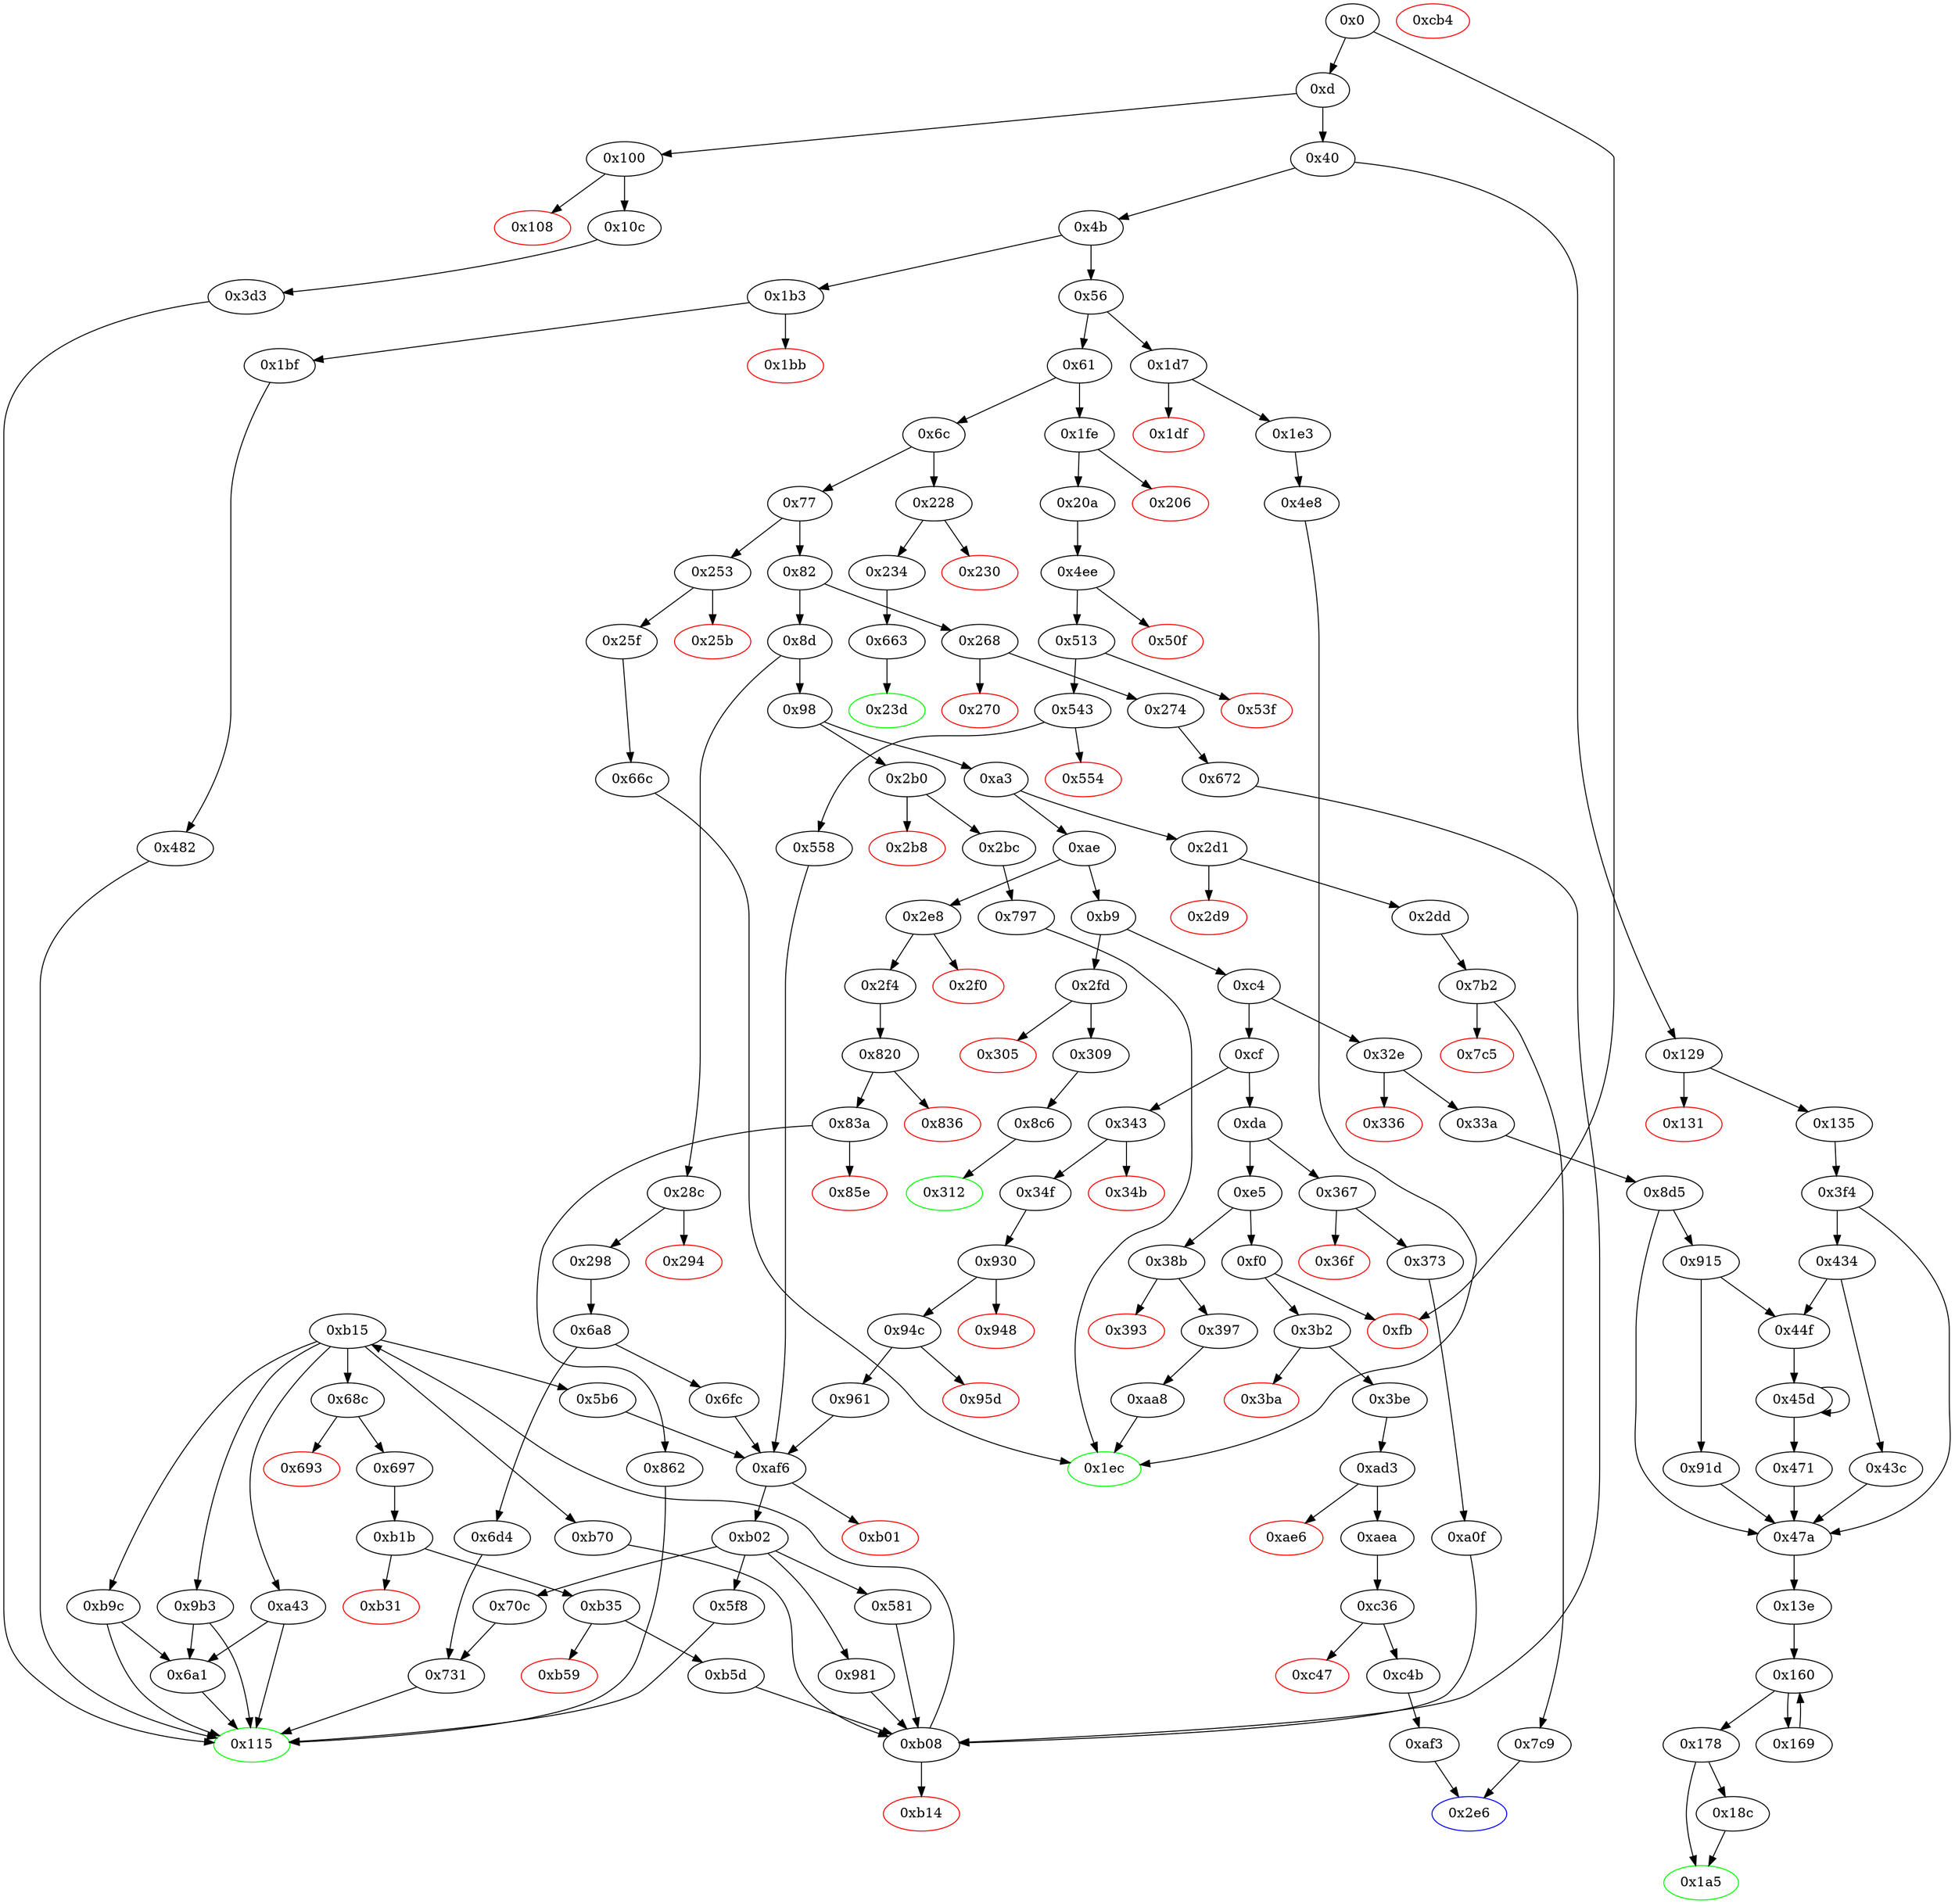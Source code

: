 digraph "" {
"0x731" [fillcolor=white, id="0x731", style=filled, tooltip="Block 0x731\n[0x731:0x796]\n---\nPredecessors: [0x6d4, 0x70c]\nSuccessors: [0x115]\n---\n0x731 JUMPDEST\n0x732 CALLER\n0x733 PUSH1 0x0\n0x735 DUP2\n0x736 DUP2\n0x737 MSTORE\n0x738 PUSH1 0x2\n0x73a PUSH1 0x20\n0x73c SWAP1\n0x73d DUP2\n0x73e MSTORE\n0x73f PUSH1 0x40\n0x741 DUP1\n0x742 DUP4\n0x743 SHA3\n0x744 PUSH1 0x1\n0x746 PUSH1 0xa0\n0x748 PUSH1 0x2\n0x74a EXP\n0x74b SUB\n0x74c DUP10\n0x74d AND\n0x74e DUP1\n0x74f DUP6\n0x750 MSTORE\n0x751 SWAP1\n0x752 DUP4\n0x753 MSTORE\n0x754 SWAP3\n0x755 DUP2\n0x756 SWAP1\n0x757 SHA3\n0x758 SLOAD\n0x759 DUP2\n0x75a MLOAD\n0x75b SWAP1\n0x75c DUP2\n0x75d MSTORE\n0x75e SWAP1\n0x75f MLOAD\n0x760 SWAP3\n0x761 SWAP4\n0x762 SWAP3\n0x763 PUSH32 0x8c5be1e5ebec7d5bd14f71427d1e84f3dd0314c0f7b2291e5b200ac8c7c3b925\n0x784 SWAP3\n0x785 SWAP2\n0x786 DUP2\n0x787 SWAP1\n0x788 SUB\n0x789 SWAP1\n0x78a SWAP2\n0x78b ADD\n0x78c SWAP1\n0x78d LOG3\n0x78e POP\n0x78f PUSH1 0x1\n0x791 SWAP4\n0x792 SWAP3\n0x793 POP\n0x794 POP\n0x795 POP\n0x796 JUMP\n---\n0x731: JUMPDEST \n0x732: V598 = CALLER\n0x733: V599 = 0x0\n0x737: M[0x0] = V598\n0x738: V600 = 0x2\n0x73a: V601 = 0x20\n0x73e: M[0x20] = 0x2\n0x73f: V602 = 0x40\n0x743: V603 = SHA3 0x0 0x40\n0x744: V604 = 0x1\n0x746: V605 = 0xa0\n0x748: V606 = 0x2\n0x74a: V607 = EXP 0x2 0xa0\n0x74b: V608 = SUB 0x10000000000000000000000000000000000000000 0x1\n0x74d: V609 = AND S3 0xffffffffffffffffffffffffffffffffffffffff\n0x750: M[0x0] = V609\n0x753: M[0x20] = V603\n0x757: V610 = SHA3 0x0 0x40\n0x758: V611 = S[V610]\n0x75a: V612 = M[0x40]\n0x75d: M[V612] = V611\n0x75f: V613 = M[0x40]\n0x763: V614 = 0x8c5be1e5ebec7d5bd14f71427d1e84f3dd0314c0f7b2291e5b200ac8c7c3b925\n0x788: V615 = SUB V612 V613\n0x78b: V616 = ADD 0x20 V615\n0x78d: LOG V613 V616 0x8c5be1e5ebec7d5bd14f71427d1e84f3dd0314c0f7b2291e5b200ac8c7c3b925 V598 V609\n0x78f: V617 = 0x1\n0x796: JUMP S4\n---\nEntry stack: [V11, S4, S3, S2, S1, S0]\nStack pops: 5\nStack additions: [0x1]\nExit stack: [V11, 0x1]\n\nDef sites:\nV11: {0xd.0x34}\nS4: {0x298.0x29a, 0x20a.0x20c, 0xd.0x34}\nS3: {0x298.0x2a8, 0x20a.0x21b, 0x34f.0x351}\nS2: {0x298.0x2ab, 0x20a.0x220, 0x34f.0x35f}\nS1: {0x6a8.0x6aa, 0x20a.0x223, 0x34f.0x362}\nS0: {0x6a8.0x6cc, 0x930.0x932, 0x4ee.0x4f9}\n"];
"0x66c" [fillcolor=white, id="0x66c", style=filled, tooltip="Block 0x66c\n[0x66c:0x671]\n---\nPredecessors: [0x25f]\nSuccessors: [0x1ec]\n---\n0x66c JUMPDEST\n0x66d PUSH1 0x4\n0x66f SLOAD\n0x670 DUP2\n0x671 JUMP\n---\n0x66c: JUMPDEST \n0x66d: V534 = 0x4\n0x66f: V535 = S[0x4]\n0x671: JUMP 0x1ec\n---\nEntry stack: [V11, 0x1ec]\nStack pops: 1\nStack additions: [S0, V535]\nExit stack: [V11, 0x1ec, V535]\n\nDef sites:\nV11: {0xd.0x34}\n0x1ec: {0x25f.0x261}\n"];
"0x34f" [fillcolor=white, id="0x34f", style=filled, tooltip="Block 0x34f\n[0x34f:0x366]\n---\nPredecessors: [0x343]\nSuccessors: [0x930]\n---\n0x34f JUMPDEST\n0x350 POP\n0x351 PUSH2 0x115\n0x354 PUSH1 0x1\n0x356 PUSH1 0xa0\n0x358 PUSH1 0x2\n0x35a EXP\n0x35b SUB\n0x35c PUSH1 0x4\n0x35e CALLDATALOAD\n0x35f AND\n0x360 PUSH1 0x24\n0x362 CALLDATALOAD\n0x363 PUSH2 0x930\n0x366 JUMP\n---\n0x34f: JUMPDEST \n0x351: V278 = 0x115\n0x354: V279 = 0x1\n0x356: V280 = 0xa0\n0x358: V281 = 0x2\n0x35a: V282 = EXP 0x2 0xa0\n0x35b: V283 = SUB 0x10000000000000000000000000000000000000000 0x1\n0x35c: V284 = 0x4\n0x35e: V285 = CALLDATALOAD 0x4\n0x35f: V286 = AND V285 0xffffffffffffffffffffffffffffffffffffffff\n0x360: V287 = 0x24\n0x362: V288 = CALLDATALOAD 0x24\n0x363: V289 = 0x930\n0x366: JUMP 0x930\n---\nEntry stack: [V11, V274]\nStack pops: 1\nStack additions: [0x115, V286, V288]\nExit stack: [V11, 0x115, V286, V288]\n\nDef sites:\nV11: {0xd.0x34}\nV274: {0x343.0x344}\n"];
"0x2b8" [color=red, fillcolor=white, id="0x2b8", style=filled, tooltip="Block 0x2b8\n[0x2b8:0x2bb]\n---\nPredecessors: [0x2b0]\nSuccessors: []\n---\n0x2b8 PUSH1 0x0\n0x2ba DUP1\n0x2bb REVERT\n---\n0x2b8: V227 = 0x0\n0x2bb: REVERT 0x0 0x0\n---\nEntry stack: [V11, V224]\nStack pops: 0\nStack additions: []\nExit stack: [V11, V224]\n\nDef sites:\nV11: {0xd.0x34}\nV224: {0x2b0.0x2b1}\n"];
"0x94c" [fillcolor=white, id="0x94c", style=filled, tooltip="Block 0x94c\n[0x94c:0x95c]\n---\nPredecessors: [0x930]\nSuccessors: [0x95d, 0x961]\n---\n0x94c JUMPDEST\n0x94d PUSH1 0x1\n0x94f PUSH1 0xa0\n0x951 PUSH1 0x2\n0x953 EXP\n0x954 SUB\n0x955 DUP4\n0x956 AND\n0x957 ISZERO\n0x958 ISZERO\n0x959 PUSH2 0x961\n0x95c JUMPI\n---\n0x94c: JUMPDEST \n0x94d: V745 = 0x1\n0x94f: V746 = 0xa0\n0x951: V747 = 0x2\n0x953: V748 = EXP 0x2 0xa0\n0x954: V749 = SUB 0x10000000000000000000000000000000000000000 0x1\n0x956: V750 = AND V286 0xffffffffffffffffffffffffffffffffffffffff\n0x957: V751 = ISZERO V750\n0x958: V752 = ISZERO V751\n0x959: V753 = 0x961\n0x95c: JUMPI 0x961 V752\n---\nEntry stack: [V11, 0x115, V286, V288, 0x0]\nStack pops: 3\nStack additions: [S2, S1, S0]\nExit stack: [V11, 0x115, V286, V288, 0x0]\n\nDef sites:\nV11: {0xd.0x34}\n0x115: {0x34f.0x351}\nV286: {0x34f.0x35f}\nV288: {0x34f.0x362}\n0x0: {0x930.0x932}\n"];
"0x91d" [fillcolor=white, id="0x91d", style=filled, tooltip="Block 0x91d\n[0x91d:0x92f]\n---\nPredecessors: [0x915]\nSuccessors: [0x47a]\n---\n0x91d PUSH2 0x100\n0x920 DUP1\n0x921 DUP4\n0x922 SLOAD\n0x923 DIV\n0x924 MUL\n0x925 DUP4\n0x926 MSTORE\n0x927 SWAP2\n0x928 PUSH1 0x20\n0x92a ADD\n0x92b SWAP2\n0x92c PUSH2 0x47a\n0x92f JUMP\n---\n0x91d: V728 = 0x100\n0x922: V729 = S[0x6]\n0x923: V730 = DIV V729 0x100\n0x924: V731 = MUL V730 0x100\n0x926: M[V722] = V731\n0x928: V732 = 0x20\n0x92a: V733 = ADD 0x20 V722\n0x92c: V734 = 0x47a\n0x92f: JUMP 0x47a\n---\nEntry stack: [V11, 0x13e, V703, 0x6, V715, V722, 0x6, V715]\nStack pops: 3\nStack additions: [V733, S1, S0]\nExit stack: [V11, 0x13e, V703, 0x6, V715, V733, 0x6, V715]\n\nDef sites:\nV11: {0xd.0x34}\n0x13e: {0x33a.0x33c}\nV703: {0x8d5.0x8dd}\n0x6: {0x8d5.0x8d6}\nV715: {0x8d5.0x8f5}\nV722: {0x8d5.0x90c}\n0x6: {0x8d5.0x8d6}\nV715: {0x8d5.0x8f5}\n"];
"0xb08" [fillcolor=white, id="0xb08", style=filled, tooltip="Block 0xb08\n[0xb08:0xb13]\n---\nPredecessors: [0x581, 0x672, 0x981, 0xa0f, 0xb5d, 0xb70]\nSuccessors: [0xb14, 0xb15]\n---\n0xb08 JUMPDEST\n0xb09 DUP2\n0xb0a DUP2\n0xb0b ADD\n0xb0c DUP3\n0xb0d DUP2\n0xb0e LT\n0xb0f ISZERO\n0xb10 PUSH2 0xb15\n0xb13 JUMPI\n---\n0xb08: JUMPDEST \n0xb0b: V869 = ADD S0 S1\n0xb0e: V870 = LT V869 S1\n0xb0f: V871 = ISZERO V870\n0xb10: V872 = 0xb15\n0xb13: JUMPI 0xb15 V871\n---\nEntry stack: [V11, 0x115, V204, S11, S10, S9, S8, S7, S6, S5, S4, S3, {0x5b6, 0x68c, 0x9b3, 0xa43, 0xb70, 0xb9c}, S1, S0]\nStack pops: 2\nStack additions: [S1, S0, V869]\nExit stack: [V11, 0x115, V204, S11, S10, S9, S8, S7, S6, S5, S4, S3, {0x5b6, 0x68c, 0x9b3, 0xa43, 0xb70, 0xb9c}, S1, S0, V869]\n\nDef sites:\nV11: {0xd.0x34}\n0x115: {0x274.0x276}\nV204: {0x274.0x284}\nS11: {0xd.0x34, 0x274.0x287}\nS10: {0x672.0x673, 0x20a.0x20c, 0xd.0x34, 0x274.0x276}\nS9: {0x697.0x698, 0x373.0x375, 0x20a.0x21b, 0x274.0x284, 0x34f.0x351}\nS8: {0x20a.0x220, 0xd.0x34, 0x34f.0x35f, 0x373.0x383, 0x274.0x287, 0x274.0x284}\nS7: {0x298.0x29a, 0x373.0x386, 0x672.0x673, 0x274.0x276, 0x274.0x287, 0x20a.0x20c, 0xd.0x34, 0x20a.0x223, 0x34f.0x362}\nS6: {0x298.0x2a8, 0x20a.0x21b, 0x34f.0x351, 0x373.0x375, 0x274.0x284, 0x697.0x698}\nS5: {0x298.0x2ab, 0x373.0x383, 0x373.0x375, 0x274.0x287, 0x697.0x698, 0x274.0x284, 0x20a.0x220, 0x20a.0x21b, 0x34f.0x35f, 0x34f.0x351}\nS4: {0x373.0x386, 0x672.0x673, 0x373.0x383, 0x274.0x287, 0x274.0x284, 0x6a8.0x6aa, 0x20a.0x223, 0x20a.0x220, 0x34f.0x362, 0x34f.0x35f}\nS3: {0x6a8.0x6cc, 0xb1b.0xb1f, 0xa0f.0xa11, 0x4ee.0x4f9, 0x930.0x932, 0x672.0x677}\n{0x5b6, 0x68c, 0x9b3, 0xa43, 0xb70, 0xb9c}: {0xb5d.0xb61, 0xa0f.0xa34, 0x581.0x5a7, 0xb70.0xb8d, 0x672.0x678, 0x981.0x9a4}\nS1: {0xb5d.0xb60, 0xa0f.0xa33, 0x581.0x5a6, 0xb70.0xb8c, 0x672.0x67e, 0x981.0x9a3}\nS0: {0x373.0x386, 0x373.0x383, 0x672.0x673, 0x274.0x287, 0x274.0x284, 0x6a8.0x6aa, 0x20a.0x223, 0x20a.0x220, 0x34f.0x362, 0x34f.0x35f}\n"];
"0x6d4" [fillcolor=white, id="0x6d4", style=filled, tooltip="Block 0x6d4\n[0x6d4:0x6fb]\n---\nPredecessors: [0x6a8]\nSuccessors: [0x731]\n---\n0x6d4 CALLER\n0x6d5 PUSH1 0x0\n0x6d7 SWAP1\n0x6d8 DUP2\n0x6d9 MSTORE\n0x6da PUSH1 0x2\n0x6dc PUSH1 0x20\n0x6de SWAP1\n0x6df DUP2\n0x6e0 MSTORE\n0x6e1 PUSH1 0x40\n0x6e3 DUP1\n0x6e4 DUP4\n0x6e5 SHA3\n0x6e6 PUSH1 0x1\n0x6e8 PUSH1 0xa0\n0x6ea PUSH1 0x2\n0x6ec EXP\n0x6ed SUB\n0x6ee DUP9\n0x6ef AND\n0x6f0 DUP5\n0x6f1 MSTORE\n0x6f2 SWAP1\n0x6f3 SWAP2\n0x6f4 MSTORE\n0x6f5 DUP2\n0x6f6 SHA3\n0x6f7 SSTORE\n0x6f8 PUSH2 0x731\n0x6fb JUMP\n---\n0x6d4: V567 = CALLER\n0x6d5: V568 = 0x0\n0x6d9: M[0x0] = V567\n0x6da: V569 = 0x2\n0x6dc: V570 = 0x20\n0x6e0: M[0x20] = 0x2\n0x6e1: V571 = 0x40\n0x6e5: V572 = SHA3 0x0 0x40\n0x6e6: V573 = 0x1\n0x6e8: V574 = 0xa0\n0x6ea: V575 = 0x2\n0x6ec: V576 = EXP 0x2 0xa0\n0x6ed: V577 = SUB 0x10000000000000000000000000000000000000000 0x1\n0x6ef: V578 = AND V220 0xffffffffffffffffffffffffffffffffffffffff\n0x6f1: M[0x0] = V578\n0x6f4: M[0x20] = V572\n0x6f6: V579 = SHA3 0x0 0x40\n0x6f7: S[V579] = 0x0\n0x6f8: V580 = 0x731\n0x6fb: JUMP 0x731\n---\nEntry stack: [V11, 0x115, V220, V222, 0x0, V564]\nStack pops: 4\nStack additions: [S3, S2, S1, S0]\nExit stack: [V11, 0x115, V220, V222, 0x0, V564]\n\nDef sites:\nV11: {0xd.0x34}\n0x115: {0x298.0x29a}\nV220: {0x298.0x2a8}\nV222: {0x298.0x2ab}\n0x0: {0x6a8.0x6aa}\nV564: {0x6a8.0x6cc}\n"];
"0x298" [fillcolor=white, id="0x298", style=filled, tooltip="Block 0x298\n[0x298:0x2af]\n---\nPredecessors: [0x28c]\nSuccessors: [0x6a8]\n---\n0x298 JUMPDEST\n0x299 POP\n0x29a PUSH2 0x115\n0x29d PUSH1 0x1\n0x29f PUSH1 0xa0\n0x2a1 PUSH1 0x2\n0x2a3 EXP\n0x2a4 SUB\n0x2a5 PUSH1 0x4\n0x2a7 CALLDATALOAD\n0x2a8 AND\n0x2a9 PUSH1 0x24\n0x2ab CALLDATALOAD\n0x2ac PUSH2 0x6a8\n0x2af JUMP\n---\n0x298: JUMPDEST \n0x29a: V212 = 0x115\n0x29d: V213 = 0x1\n0x29f: V214 = 0xa0\n0x2a1: V215 = 0x2\n0x2a3: V216 = EXP 0x2 0xa0\n0x2a4: V217 = SUB 0x10000000000000000000000000000000000000000 0x1\n0x2a5: V218 = 0x4\n0x2a7: V219 = CALLDATALOAD 0x4\n0x2a8: V220 = AND V219 0xffffffffffffffffffffffffffffffffffffffff\n0x2a9: V221 = 0x24\n0x2ab: V222 = CALLDATALOAD 0x24\n0x2ac: V223 = 0x6a8\n0x2af: JUMP 0x6a8\n---\nEntry stack: [V11, V208]\nStack pops: 1\nStack additions: [0x115, V220, V222]\nExit stack: [V11, 0x115, V220, V222]\n\nDef sites:\nV11: {0xd.0x34}\nV208: {0x28c.0x28d}\n"];
"0x581" [fillcolor=white, id="0x581", style=filled, tooltip="Block 0x581\n[0x581:0x5b5]\n---\nPredecessors: [0xb02]\nSuccessors: [0xb08]\n---\n0x581 JUMPDEST\n0x582 PUSH1 0x1\n0x584 PUSH1 0xa0\n0x586 PUSH1 0x2\n0x588 EXP\n0x589 SUB\n0x58a DUP1\n0x58b DUP7\n0x58c AND\n0x58d PUSH1 0x0\n0x58f SWAP1\n0x590 DUP2\n0x591 MSTORE\n0x592 PUSH1 0x20\n0x594 DUP2\n0x595 SWAP1\n0x596 MSTORE\n0x597 PUSH1 0x40\n0x599 DUP1\n0x59a DUP3\n0x59b SHA3\n0x59c SWAP4\n0x59d SWAP1\n0x59e SWAP4\n0x59f SSTORE\n0x5a0 SWAP1\n0x5a1 DUP6\n0x5a2 AND\n0x5a3 DUP2\n0x5a4 MSTORE\n0x5a5 SHA3\n0x5a6 SLOAD\n0x5a7 PUSH2 0x5b6\n0x5aa SWAP1\n0x5ab DUP4\n0x5ac PUSH4 0xffffffff\n0x5b1 PUSH2 0xb08\n0x5b4 AND\n0x5b5 JUMP\n---\n0x581: JUMPDEST \n0x582: V473 = 0x1\n0x584: V474 = 0xa0\n0x586: V475 = 0x2\n0x588: V476 = EXP 0x2 0xa0\n0x589: V477 = SUB 0x10000000000000000000000000000000000000000 0x1\n0x58c: V478 = AND S4 0xffffffffffffffffffffffffffffffffffffffff\n0x58d: V479 = 0x0\n0x591: M[0x0] = V478\n0x592: V480 = 0x20\n0x596: M[0x20] = 0x0\n0x597: V481 = 0x40\n0x59b: V482 = SHA3 0x0 0x40\n0x59f: S[V482] = V868\n0x5a2: V483 = AND S3 0xffffffffffffffffffffffffffffffffffffffff\n0x5a4: M[0x0] = V483\n0x5a5: V484 = SHA3 0x0 0x40\n0x5a6: V485 = S[V484]\n0x5a7: V486 = 0x5b6\n0x5ac: V487 = 0xffffffff\n0x5b1: V488 = 0xb08\n0x5b4: V489 = AND 0xb08 0xffffffff\n0x5b5: JUMP 0xb08\n---\nEntry stack: [V11, S5, S4, S3, S2, S1, V868]\nStack pops: 5\nStack additions: [S4, S3, S2, S1, 0x5b6, V485, S2]\nExit stack: [V11, S5, S4, S3, S2, S1, 0x5b6, V485, S2]\n\nDef sites:\nV11: {0xd.0x34}\nS5: {0x298.0x29a, 0x20a.0x20c, 0xd.0x34}\nS4: {0x298.0x2a8, 0x20a.0x21b, 0x34f.0x351}\nS3: {0x298.0x2ab, 0x20a.0x220, 0x34f.0x35f}\nS2: {0x6a8.0x6aa, 0x20a.0x223, 0x34f.0x362}\nS1: {0x6a8.0x6cc, 0x930.0x932, 0x4ee.0x4f9}\nV868: {0xb02.0xb05}\n"];
"0x6c" [fillcolor=white, id="0x6c", style=filled, tooltip="Block 0x6c\n[0x6c:0x76]\n---\nPredecessors: [0x61]\nSuccessors: [0x77, 0x228]\n---\n0x6c DUP1\n0x6d PUSH4 0x313ce567\n0x72 EQ\n0x73 PUSH2 0x228\n0x76 JUMPI\n---\n0x6d: V27 = 0x313ce567\n0x72: V28 = EQ 0x313ce567 V11\n0x73: V29 = 0x228\n0x76: JUMPI 0x228 V28\n---\nEntry stack: [V11]\nStack pops: 1\nStack additions: [S0]\nExit stack: [V11]\n\nDef sites:\nV11: {0xd.0x34}\n"];
"0x693" [color=red, fillcolor=white, id="0x693", style=filled, tooltip="Block 0x693\n[0x693:0x696]\n---\nPredecessors: [0x68c]\nSuccessors: []\n---\n0x693 PUSH1 0x0\n0x695 DUP1\n0x696 REVERT\n---\n0x693: V548 = 0x0\n0x696: REVERT 0x0 0x0\n---\nEntry stack: [V11, 0x115, V204, S4, S3, S2, S1, S0]\nStack pops: 0\nStack additions: []\nExit stack: [V11, 0x115, V204, S4, S3, S2, S1, S0]\n\nDef sites:\nV11: {0xd.0x34}\n0x115: {0x274.0x276}\nV204: {0x274.0x284}\nS4: {0xd.0x34, 0x274.0x287}\nS3: {0x672.0x673, 0x20a.0x20c, 0xd.0x34, 0x274.0x276}\nS2: {0x697.0x698, 0x373.0x375, 0x20a.0x21b, 0x274.0x284, 0x34f.0x351}\nS1: {0x373.0x383, 0x20a.0x220, 0x274.0x287, 0x34f.0x35f, 0x274.0x284}\nS0: {0x373.0x386, 0x20a.0x223, 0x672.0x673, 0x34f.0x362, 0x274.0x287}\n"];
"0x981" [fillcolor=white, id="0x981", style=filled, tooltip="Block 0x981\n[0x981:0x9b2]\n---\nPredecessors: [0xb02]\nSuccessors: [0xb08]\n---\n0x981 JUMPDEST\n0x982 CALLER\n0x983 PUSH1 0x0\n0x985 SWAP1\n0x986 DUP2\n0x987 MSTORE\n0x988 PUSH1 0x20\n0x98a DUP2\n0x98b SWAP1\n0x98c MSTORE\n0x98d PUSH1 0x40\n0x98f DUP1\n0x990 DUP3\n0x991 SHA3\n0x992 SWAP3\n0x993 SWAP1\n0x994 SWAP3\n0x995 SSTORE\n0x996 PUSH1 0x1\n0x998 PUSH1 0xa0\n0x99a PUSH1 0x2\n0x99c EXP\n0x99d SUB\n0x99e DUP6\n0x99f AND\n0x9a0 DUP2\n0x9a1 MSTORE\n0x9a2 SHA3\n0x9a3 SLOAD\n0x9a4 PUSH2 0x9b3\n0x9a7 SWAP1\n0x9a8 DUP4\n0x9a9 PUSH4 0xffffffff\n0x9ae PUSH2 0xb08\n0x9b1 AND\n0x9b2 JUMP\n---\n0x981: JUMPDEST \n0x982: V765 = CALLER\n0x983: V766 = 0x0\n0x987: M[0x0] = V765\n0x988: V767 = 0x20\n0x98c: M[0x20] = 0x0\n0x98d: V768 = 0x40\n0x991: V769 = SHA3 0x0 0x40\n0x995: S[V769] = V868\n0x996: V770 = 0x1\n0x998: V771 = 0xa0\n0x99a: V772 = 0x2\n0x99c: V773 = EXP 0x2 0xa0\n0x99d: V774 = SUB 0x10000000000000000000000000000000000000000 0x1\n0x99f: V775 = AND S3 0xffffffffffffffffffffffffffffffffffffffff\n0x9a1: M[0x0] = V775\n0x9a2: V776 = SHA3 0x0 0x40\n0x9a3: V777 = S[V776]\n0x9a4: V778 = 0x9b3\n0x9a9: V779 = 0xffffffff\n0x9ae: V780 = 0xb08\n0x9b1: V781 = AND 0xb08 0xffffffff\n0x9b2: JUMP 0xb08\n---\nEntry stack: [V11, S5, S4, S3, S2, S1, V868]\nStack pops: 4\nStack additions: [S3, S2, S1, 0x9b3, V777, S2]\nExit stack: [V11, S5, S4, S3, S2, S1, 0x9b3, V777, S2]\n\nDef sites:\nV11: {0xd.0x34}\nS5: {0x298.0x29a, 0x20a.0x20c, 0xd.0x34}\nS4: {0x298.0x2a8, 0x20a.0x21b, 0x34f.0x351}\nS3: {0x298.0x2ab, 0x20a.0x220, 0x34f.0x35f}\nS2: {0x6a8.0x6aa, 0x20a.0x223, 0x34f.0x362}\nS1: {0x6a8.0x6cc, 0x930.0x932, 0x4ee.0x4f9}\nV868: {0xb02.0xb05}\n"];
"0x270" [color=red, fillcolor=white, id="0x270", style=filled, tooltip="Block 0x270\n[0x270:0x273]\n---\nPredecessors: [0x268]\nSuccessors: []\n---\n0x270 PUSH1 0x0\n0x272 DUP1\n0x273 REVERT\n---\n0x270: V195 = 0x0\n0x273: REVERT 0x0 0x0\n---\nEntry stack: [V11, V192]\nStack pops: 0\nStack additions: []\nExit stack: [V11, V192]\n\nDef sites:\nV11: {0xd.0x34}\nV192: {0x268.0x269}\n"];
"0x1b3" [fillcolor=white, id="0x1b3", style=filled, tooltip="Block 0x1b3\n[0x1b3:0x1ba]\n---\nPredecessors: [0x4b]\nSuccessors: [0x1bb, 0x1bf]\n---\n0x1b3 JUMPDEST\n0x1b4 CALLVALUE\n0x1b5 DUP1\n0x1b6 ISZERO\n0x1b7 PUSH2 0x1bf\n0x1ba JUMPI\n---\n0x1b3: JUMPDEST \n0x1b4: V125 = CALLVALUE\n0x1b6: V126 = ISZERO V125\n0x1b7: V127 = 0x1bf\n0x1ba: JUMPI 0x1bf V126\n---\nEntry stack: [V11]\nStack pops: 0\nStack additions: [V125]\nExit stack: [V11, V125]\n\nDef sites:\nV11: {0xd.0x34}\n"];
"0x930" [fillcolor=white, id="0x930", style=filled, tooltip="Block 0x930\n[0x930:0x947]\n---\nPredecessors: [0x34f]\nSuccessors: [0x948, 0x94c]\n---\n0x930 JUMPDEST\n0x931 CALLER\n0x932 PUSH1 0x0\n0x934 SWAP1\n0x935 DUP2\n0x936 MSTORE\n0x937 PUSH1 0x20\n0x939 DUP2\n0x93a SWAP1\n0x93b MSTORE\n0x93c PUSH1 0x40\n0x93e DUP2\n0x93f SHA3\n0x940 SLOAD\n0x941 DUP3\n0x942 GT\n0x943 ISZERO\n0x944 PUSH2 0x94c\n0x947 JUMPI\n---\n0x930: JUMPDEST \n0x931: V735 = CALLER\n0x932: V736 = 0x0\n0x936: M[0x0] = V735\n0x937: V737 = 0x20\n0x93b: M[0x20] = 0x0\n0x93c: V738 = 0x40\n0x93f: V739 = SHA3 0x0 0x40\n0x940: V740 = S[V739]\n0x942: V741 = GT V288 V740\n0x943: V742 = ISZERO V741\n0x944: V743 = 0x94c\n0x947: JUMPI 0x94c V742\n---\nEntry stack: [V11, 0x115, V286, V288]\nStack pops: 1\nStack additions: [S0, 0x0]\nExit stack: [V11, 0x115, V286, V288, 0x0]\n\nDef sites:\nV11: {0xd.0x34}\n0x115: {0x34f.0x351}\nV286: {0x34f.0x35f}\nV288: {0x34f.0x362}\n"];
"0x312" [color=green, fillcolor=white, id="0x312", style=filled, tooltip="Block 0x312\n[0x312:0x32d]\n---\nPredecessors: [0x8c6]\nSuccessors: []\n---\n0x312 JUMPDEST\n0x313 PUSH1 0x40\n0x315 DUP1\n0x316 MLOAD\n0x317 PUSH1 0x1\n0x319 PUSH1 0xa0\n0x31b PUSH1 0x2\n0x31d EXP\n0x31e SUB\n0x31f SWAP1\n0x320 SWAP3\n0x321 AND\n0x322 DUP3\n0x323 MSTORE\n0x324 MLOAD\n0x325 SWAP1\n0x326 DUP2\n0x327 SWAP1\n0x328 SUB\n0x329 PUSH1 0x20\n0x32b ADD\n0x32c SWAP1\n0x32d RETURN\n---\n0x312: JUMPDEST \n0x313: V256 = 0x40\n0x316: V257 = M[0x40]\n0x317: V258 = 0x1\n0x319: V259 = 0xa0\n0x31b: V260 = 0x2\n0x31d: V261 = EXP 0x2 0xa0\n0x31e: V262 = SUB 0x10000000000000000000000000000000000000000 0x1\n0x321: V263 = AND V699 0xffffffffffffffffffffffffffffffffffffffff\n0x323: M[V257] = V263\n0x324: V264 = M[0x40]\n0x328: V265 = SUB V257 V264\n0x329: V266 = 0x20\n0x32b: V267 = ADD 0x20 V265\n0x32d: RETURN V264 V267\n---\nEntry stack: [V11, 0x312, V699]\nStack pops: 1\nStack additions: []\nExit stack: [V11, 0x312]\n\nDef sites:\nV11: {0xd.0x34}\n0x312: {0x309.0x30b}\nV699: {0x8c6.0x8d2}\n"];
"0x305" [color=red, fillcolor=white, id="0x305", style=filled, tooltip="Block 0x305\n[0x305:0x308]\n---\nPredecessors: [0x2fd]\nSuccessors: []\n---\n0x305 PUSH1 0x0\n0x307 DUP1\n0x308 REVERT\n---\n0x305: V253 = 0x0\n0x308: REVERT 0x0 0x0\n---\nEntry stack: [V11, V250]\nStack pops: 0\nStack additions: []\nExit stack: [V11, V250]\n\nDef sites:\nV11: {0xd.0x34}\nV250: {0x2fd.0x2fe}\n"];
"0x797" [fillcolor=white, id="0x797", style=filled, tooltip="Block 0x797\n[0x797:0x7b1]\n---\nPredecessors: [0x2bc]\nSuccessors: [0x1ec]\n---\n0x797 JUMPDEST\n0x798 PUSH1 0x1\n0x79a PUSH1 0xa0\n0x79c PUSH1 0x2\n0x79e EXP\n0x79f SUB\n0x7a0 AND\n0x7a1 PUSH1 0x0\n0x7a3 SWAP1\n0x7a4 DUP2\n0x7a5 MSTORE\n0x7a6 PUSH1 0x20\n0x7a8 DUP2\n0x7a9 SWAP1\n0x7aa MSTORE\n0x7ab PUSH1 0x40\n0x7ad SWAP1\n0x7ae SHA3\n0x7af SLOAD\n0x7b0 SWAP1\n0x7b1 JUMP\n---\n0x797: JUMPDEST \n0x798: V618 = 0x1\n0x79a: V619 = 0xa0\n0x79c: V620 = 0x2\n0x79e: V621 = EXP 0x2 0xa0\n0x79f: V622 = SUB 0x10000000000000000000000000000000000000000 0x1\n0x7a0: V623 = AND 0xffffffffffffffffffffffffffffffffffffffff V236\n0x7a1: V624 = 0x0\n0x7a5: M[0x0] = V623\n0x7a6: V625 = 0x20\n0x7aa: M[0x20] = 0x0\n0x7ab: V626 = 0x40\n0x7ae: V627 = SHA3 0x0 0x40\n0x7af: V628 = S[V627]\n0x7b1: JUMP 0x1ec\n---\nEntry stack: [V11, 0x1ec, V236]\nStack pops: 2\nStack additions: [V628]\nExit stack: [V11, V628]\n\nDef sites:\nV11: {0xd.0x34}\n0x1ec: {0x2bc.0x2be}\nV236: {0x2bc.0x2cc}\n"];
"0x1a5" [color=green, fillcolor=white, id="0x1a5", style=filled, tooltip="Block 0x1a5\n[0x1a5:0x1b2]\n---\nPredecessors: [0x178, 0x18c]\nSuccessors: []\n---\n0x1a5 JUMPDEST\n0x1a6 POP\n0x1a7 SWAP3\n0x1a8 POP\n0x1a9 POP\n0x1aa POP\n0x1ab PUSH1 0x40\n0x1ad MLOAD\n0x1ae DUP1\n0x1af SWAP2\n0x1b0 SUB\n0x1b1 SWAP1\n0x1b2 RETURN\n---\n0x1a5: JUMPDEST \n0x1ab: V122 = 0x40\n0x1ad: V123 = M[0x40]\n0x1b0: V124 = SUB S1 V123\n0x1b2: RETURN V123 V124\n---\nEntry stack: [V11, 0x13e, S4, V88, V88, S1, V107]\nStack pops: 5\nStack additions: []\nExit stack: [V11, 0x13e]\n\nDef sites:\nV11: {0xd.0x34}\n0x13e: {0x33a.0x33c, 0x135.0x137}\nS4: {0x8d5.0x8dd, 0x3f4.0x3fc}\nV88: {0x13e.0x142}\nV88: {0x13e.0x142}\nS1: {0x178.0x181, 0x18c.0x1a2}\nV107: {0x178.0x185}\n"];
"0xc47" [color=red, fillcolor=white, id="0xc47", style=filled, tooltip="Block 0xc47\n[0xc47:0xc4a]\n---\nPredecessors: [0xc36]\nSuccessors: []\n---\n0xc47 PUSH1 0x0\n0xc49 DUP1\n0xc4a REVERT\n---\n0xc47: V956 = 0x0\n0xc4a: REVERT 0x0 0x0\n---\nEntry stack: [V11, 0x2e6, V335, 0xaf3, V335]\nStack pops: 0\nStack additions: []\nExit stack: [V11, 0x2e6, V335, 0xaf3, V335]\n\nDef sites:\nV11: {0xd.0x34}\n0x2e6: {0x3be.0x3c0}\nV335: {0x3be.0x3ce}\n0xaf3: {0xaea.0xaeb}\nV335: {0x3be.0x3ce}\n"];
"0x1bb" [color=red, fillcolor=white, id="0x1bb", style=filled, tooltip="Block 0x1bb\n[0x1bb:0x1be]\n---\nPredecessors: [0x1b3]\nSuccessors: []\n---\n0x1bb PUSH1 0x0\n0x1bd DUP1\n0x1be REVERT\n---\n0x1bb: V128 = 0x0\n0x1be: REVERT 0x0 0x0\n---\nEntry stack: [V11, V125]\nStack pops: 0\nStack additions: []\nExit stack: [V11, V125]\n\nDef sites:\nV11: {0xd.0x34}\nV125: {0x1b3.0x1b4}\n"];
"0x77" [fillcolor=white, id="0x77", style=filled, tooltip="Block 0x77\n[0x77:0x81]\n---\nPredecessors: [0x6c]\nSuccessors: [0x82, 0x253]\n---\n0x77 DUP1\n0x78 PUSH4 0x355274ea\n0x7d EQ\n0x7e PUSH2 0x253\n0x81 JUMPI\n---\n0x78: V30 = 0x355274ea\n0x7d: V31 = EQ 0x355274ea V11\n0x7e: V32 = 0x253\n0x81: JUMPI 0x253 V31\n---\nEntry stack: [V11]\nStack pops: 1\nStack additions: [S0]\nExit stack: [V11]\n\nDef sites:\nV11: {0xd.0x34}\n"];
"0x393" [color=red, fillcolor=white, id="0x393", style=filled, tooltip="Block 0x393\n[0x393:0x396]\n---\nPredecessors: [0x38b]\nSuccessors: []\n---\n0x393 PUSH1 0x0\n0x395 DUP1\n0x396 REVERT\n---\n0x393: V309 = 0x0\n0x396: REVERT 0x0 0x0\n---\nEntry stack: [V11, V306]\nStack pops: 0\nStack additions: []\nExit stack: [V11, V306]\n\nDef sites:\nV11: {0xd.0x34}\nV306: {0x38b.0x38c}\n"];
"0xc4b" [fillcolor=white, id="0xc4b", style=filled, tooltip="Block 0xc4b\n[0xc4b:0xcb3]\n---\nPredecessors: [0xc36]\nSuccessors: [0xaf3]\n---\n0xc4b JUMPDEST\n0xc4c PUSH1 0x3\n0xc4e SLOAD\n0xc4f PUSH1 0x40\n0xc51 MLOAD\n0xc52 PUSH1 0x1\n0xc54 PUSH1 0xa0\n0xc56 PUSH1 0x2\n0xc58 EXP\n0xc59 SUB\n0xc5a DUP1\n0xc5b DUP5\n0xc5c AND\n0xc5d SWAP3\n0xc5e AND\n0xc5f SWAP1\n0xc60 PUSH32 0x8be0079c531659141344cd1fd0a4f28419497f9722a3daafe3b4186f6b6457e0\n0xc81 SWAP1\n0xc82 PUSH1 0x0\n0xc84 SWAP1\n0xc85 LOG3\n0xc86 PUSH1 0x3\n0xc88 DUP1\n0xc89 SLOAD\n0xc8a PUSH20 0xffffffffffffffffffffffffffffffffffffffff\n0xc9f NOT\n0xca0 AND\n0xca1 PUSH1 0x1\n0xca3 PUSH1 0xa0\n0xca5 PUSH1 0x2\n0xca7 EXP\n0xca8 SUB\n0xca9 SWAP3\n0xcaa SWAP1\n0xcab SWAP3\n0xcac AND\n0xcad SWAP2\n0xcae SWAP1\n0xcaf SWAP2\n0xcb0 OR\n0xcb1 SWAP1\n0xcb2 SSTORE\n0xcb3 JUMP\n---\n0xc4b: JUMPDEST \n0xc4c: V957 = 0x3\n0xc4e: V958 = S[0x3]\n0xc4f: V959 = 0x40\n0xc51: V960 = M[0x40]\n0xc52: V961 = 0x1\n0xc54: V962 = 0xa0\n0xc56: V963 = 0x2\n0xc58: V964 = EXP 0x2 0xa0\n0xc59: V965 = SUB 0x10000000000000000000000000000000000000000 0x1\n0xc5c: V966 = AND V335 0xffffffffffffffffffffffffffffffffffffffff\n0xc5e: V967 = AND V958 0xffffffffffffffffffffffffffffffffffffffff\n0xc60: V968 = 0x8be0079c531659141344cd1fd0a4f28419497f9722a3daafe3b4186f6b6457e0\n0xc82: V969 = 0x0\n0xc85: LOG V960 0x0 0x8be0079c531659141344cd1fd0a4f28419497f9722a3daafe3b4186f6b6457e0 V967 V966\n0xc86: V970 = 0x3\n0xc89: V971 = S[0x3]\n0xc8a: V972 = 0xffffffffffffffffffffffffffffffffffffffff\n0xc9f: V973 = NOT 0xffffffffffffffffffffffffffffffffffffffff\n0xca0: V974 = AND 0xffffffffffffffffffffffff0000000000000000000000000000000000000000 V971\n0xca1: V975 = 0x1\n0xca3: V976 = 0xa0\n0xca5: V977 = 0x2\n0xca7: V978 = EXP 0x2 0xa0\n0xca8: V979 = SUB 0x10000000000000000000000000000000000000000 0x1\n0xcac: V980 = AND 0xffffffffffffffffffffffffffffffffffffffff V335\n0xcb0: V981 = OR V980 V974\n0xcb2: S[0x3] = V981\n0xcb3: JUMP 0xaf3\n---\nEntry stack: [V11, 0x2e6, V335, 0xaf3, V335]\nStack pops: 2\nStack additions: []\nExit stack: [V11, 0x2e6, V335]\n\nDef sites:\nV11: {0xd.0x34}\n0x2e6: {0x3be.0x3c0}\nV335: {0x3be.0x3ce}\n0xaf3: {0xaea.0xaeb}\nV335: {0x3be.0x3ce}\n"];
"0x234" [fillcolor=white, id="0x234", style=filled, tooltip="Block 0x234\n[0x234:0x23c]\n---\nPredecessors: [0x228]\nSuccessors: [0x663]\n---\n0x234 JUMPDEST\n0x235 POP\n0x236 PUSH2 0x23d\n0x239 PUSH2 0x663\n0x23c JUMP\n---\n0x234: JUMPDEST \n0x236: V176 = 0x23d\n0x239: V177 = 0x663\n0x23c: JUMP 0x663\n---\nEntry stack: [V11, V172]\nStack pops: 1\nStack additions: [0x23d]\nExit stack: [V11, 0x23d]\n\nDef sites:\nV11: {0xd.0x34}\nV172: {0x228.0x229}\n"];
"0x2e6" [color=blue, fillcolor=white, id="0x2e6", style=filled, tooltip="Block 0x2e6\n[0x2e6:0x2e7]\n---\nPredecessors: [0x7c9, 0xaf3]\nSuccessors: []\n---\n0x2e6 JUMPDEST\n0x2e7 STOP\n---\n0x2e6: JUMPDEST \n0x2e7: STOP \n---\nEntry stack: [V11]\nStack pops: 0\nStack additions: []\nExit stack: [V11]\n\nDef sites:\nV11: {0xd.0x34}\n"];
"0x294" [color=red, fillcolor=white, id="0x294", style=filled, tooltip="Block 0x294\n[0x294:0x297]\n---\nPredecessors: [0x28c]\nSuccessors: []\n---\n0x294 PUSH1 0x0\n0x296 DUP1\n0x297 REVERT\n---\n0x294: V211 = 0x0\n0x297: REVERT 0x0 0x0\n---\nEntry stack: [V11, V208]\nStack pops: 0\nStack additions: []\nExit stack: [V11, V208]\n\nDef sites:\nV11: {0xd.0x34}\nV208: {0x28c.0x28d}\n"];
"0xb14" [color=red, fillcolor=white, id="0xb14", style=filled, tooltip="Block 0xb14\n[0xb14:0xb14]\n---\nPredecessors: [0xb08]\nSuccessors: []\n---\n0xb14 INVALID\n---\n0xb14: INVALID \n---\nEntry stack: [V11, 0x115, V204, S12, S11, S10, S9, S8, S7, S6, S5, S4, {0x5b6, 0x68c, 0x9b3, 0xa43, 0xb70, 0xb9c}, S2, S1, V869]\nStack pops: 0\nStack additions: []\nExit stack: [V11, 0x115, V204, S12, S11, S10, S9, S8, S7, S6, S5, S4, {0x5b6, 0x68c, 0x9b3, 0xa43, 0xb70, 0xb9c}, S2, S1, V869]\n\nDef sites:\nV11: {0xd.0x34}\n0x115: {0x274.0x276}\nV204: {0x274.0x284}\nS12: {0xd.0x34, 0x274.0x287}\nS11: {0x672.0x673, 0x20a.0x20c, 0xd.0x34, 0x274.0x276}\nS10: {0x697.0x698, 0x373.0x375, 0x20a.0x21b, 0x274.0x284, 0x34f.0x351}\nS9: {0x20a.0x220, 0xd.0x34, 0x34f.0x35f, 0x373.0x383, 0x274.0x287, 0x274.0x284}\nS8: {0x298.0x29a, 0x373.0x386, 0x672.0x673, 0x274.0x276, 0x274.0x287, 0x20a.0x20c, 0xd.0x34, 0x20a.0x223, 0x34f.0x362}\nS7: {0x298.0x2a8, 0x20a.0x21b, 0x34f.0x351, 0x373.0x375, 0x274.0x284, 0x697.0x698}\nS6: {0x298.0x2ab, 0x373.0x383, 0x373.0x375, 0x274.0x287, 0x697.0x698, 0x274.0x284, 0x20a.0x220, 0x20a.0x21b, 0x34f.0x35f, 0x34f.0x351}\nS5: {0x373.0x386, 0x672.0x673, 0x373.0x383, 0x274.0x287, 0x274.0x284, 0x6a8.0x6aa, 0x20a.0x223, 0x20a.0x220, 0x34f.0x362, 0x34f.0x35f}\nS4: {0x6a8.0x6cc, 0xb1b.0xb1f, 0xa0f.0xa11, 0x4ee.0x4f9, 0x930.0x932, 0x672.0x677}\n{0x5b6, 0x68c, 0x9b3, 0xa43, 0xb70, 0xb9c}: {0xb5d.0xb61, 0xa0f.0xa34, 0x581.0x5a7, 0xb70.0xb8d, 0x672.0x678, 0x981.0x9a4}\nS2: {0xb5d.0xb60, 0xa0f.0xa33, 0x581.0x5a6, 0xb70.0xb8c, 0x672.0x67e, 0x981.0x9a3}\nS1: {0x373.0x386, 0x373.0x383, 0x672.0x673, 0x274.0x287, 0x274.0x284, 0x6a8.0x6aa, 0x20a.0x223, 0x20a.0x220, 0x34f.0x362, 0x34f.0x35f}\nV869: {0xb08.0xb0b}\n"];
"0xb01" [color=red, fillcolor=white, id="0xb01", style=filled, tooltip="Block 0xb01\n[0xb01:0xb01]\n---\nPredecessors: [0xaf6]\nSuccessors: []\n---\n0xb01 INVALID\n---\n0xb01: INVALID \n---\nEntry stack: [V11, 0x115, V204, S9, S8, S7, S6, S5, S4, {0x581, 0x5f8, 0x70c, 0x981}, S2, S1, 0x0]\nStack pops: 0\nStack additions: []\nExit stack: [V11, 0x115, V204, S9, S8, S7, S6, S5, S4, {0x581, 0x5f8, 0x70c, 0x981}, S2, S1, 0x0]\n\nDef sites:\nV11: {0xd.0x34}\n0x115: {0x274.0x276}\nV204: {0x274.0x284}\nS9: {0xd.0x34, 0x274.0x287}\nS8: {0x298.0x29a, 0x20a.0x20c, 0xd.0x34, 0x672.0x673, 0x274.0x276}\nS7: {0x298.0x2a8, 0x20a.0x21b, 0x34f.0x351, 0x373.0x375, 0x274.0x284, 0x697.0x698}\nS6: {0x298.0x2ab, 0x20a.0x220, 0x34f.0x35f, 0x373.0x383, 0x274.0x287, 0x274.0x284}\nS5: {0x6a8.0x6aa, 0x20a.0x223, 0x34f.0x362, 0x373.0x386, 0x672.0x673, 0x274.0x287}\nS4: {0x6a8.0x6cc, 0xb1b.0xb1f, 0xa0f.0xa11, 0x4ee.0x4f9, 0x930.0x932, 0x672.0x677}\n{0x581, 0x5f8, 0x70c, 0x981}: {0x961.0x972, 0x558.0x572, 0x6fc.0x6fd, 0x5b6.0x5e9}\nS2: {0x961.0x971, 0x558.0x571, 0x6a8.0x6cc, 0x5b6.0x5e8}\nS1: {0x298.0x2ab, 0x20a.0x223, 0x34f.0x362, 0x373.0x386, 0x672.0x673, 0x274.0x287}\n0x0: {0xaf6.0xaf7}\n"];
"0x25b" [color=red, fillcolor=white, id="0x25b", style=filled, tooltip="Block 0x25b\n[0x25b:0x25e]\n---\nPredecessors: [0x253]\nSuccessors: []\n---\n0x25b PUSH1 0x0\n0x25d DUP1\n0x25e REVERT\n---\n0x25b: V189 = 0x0\n0x25e: REVERT 0x0 0x0\n---\nEntry stack: [V11, V186]\nStack pops: 0\nStack additions: []\nExit stack: [V11, V186]\n\nDef sites:\nV11: {0xd.0x34}\nV186: {0x253.0x254}\n"];
"0x8d" [fillcolor=white, id="0x8d", style=filled, tooltip="Block 0x8d\n[0x8d:0x97]\n---\nPredecessors: [0x82]\nSuccessors: [0x98, 0x28c]\n---\n0x8d DUP1\n0x8e PUSH4 0x66188463\n0x93 EQ\n0x94 PUSH2 0x28c\n0x97 JUMPI\n---\n0x8e: V36 = 0x66188463\n0x93: V37 = EQ 0x66188463 V11\n0x94: V38 = 0x28c\n0x97: JUMPI 0x28c V37\n---\nEntry stack: [V11]\nStack pops: 1\nStack additions: [S0]\nExit stack: [V11]\n\nDef sites:\nV11: {0xd.0x34}\n"];
"0x1fe" [fillcolor=white, id="0x1fe", style=filled, tooltip="Block 0x1fe\n[0x1fe:0x205]\n---\nPredecessors: [0x61]\nSuccessors: [0x206, 0x20a]\n---\n0x1fe JUMPDEST\n0x1ff CALLVALUE\n0x200 DUP1\n0x201 ISZERO\n0x202 PUSH2 0x20a\n0x205 JUMPI\n---\n0x1fe: JUMPDEST \n0x1ff: V153 = CALLVALUE\n0x201: V154 = ISZERO V153\n0x202: V155 = 0x20a\n0x205: JUMPI 0x20a V154\n---\nEntry stack: [V11]\nStack pops: 0\nStack additions: [V153]\nExit stack: [V11, V153]\n\nDef sites:\nV11: {0xd.0x34}\n"];
"0x47a" [fillcolor=white, id="0x47a", style=filled, tooltip="Block 0x47a\n[0x47a:0x481]\n---\nPredecessors: [0x3f4, 0x43c, 0x471, 0x8d5, 0x91d]\nSuccessors: [0x13e]\n---\n0x47a JUMPDEST\n0x47b POP\n0x47c POP\n0x47d POP\n0x47e POP\n0x47f POP\n0x480 DUP2\n0x481 JUMP\n---\n0x47a: JUMPDEST \n0x481: JUMP 0x13e\n---\nEntry stack: [V11, 0x13e, S5, {0x5, 0x6}, S3, S2, S1, S0]\nStack pops: 7\nStack additions: [S6, S5]\nExit stack: [V11, 0x13e, S5]\n\nDef sites:\nV11: {0xd.0x34}\n0x13e: {0x33a.0x33c, 0x135.0x137}\nS5: {0x8d5.0x8dd, 0x3f4.0x3fc}\n{0x5, 0x6}: {0x8d5.0x8d6, 0x3f4.0x3f5}\nS3: {0x8d5.0x8f5, 0x3f4.0x414}\nS2: {0x471.0x478, 0x43c.0x449, 0x91d.0x92a, 0x8d5.0x90c, 0x3f4.0x42b}\nS1: {0x45d.0x465, 0x3f4.0x3f5, 0x8d5.0x8d6}\nS0: {0x8d5.0x8f5, 0x3f4.0x414, 0x44f.0x451}\n"];
"0xb31" [color=red, fillcolor=white, id="0xb31", style=filled, tooltip="Block 0xb31\n[0xb31:0xb34]\n---\nPredecessors: [0xb1b]\nSuccessors: []\n---\n0xb31 PUSH1 0x0\n0xb33 DUP1\n0xb34 REVERT\n---\n0xb31: V885 = 0x0\n0xb34: REVERT 0x0 0x0\n---\nEntry stack: [V11, 0x115, V204, S8, S7, S6, S5, S4, 0x6a1, S2, S1, 0x0]\nStack pops: 0\nStack additions: []\nExit stack: [V11, 0x115, V204, S8, S7, S6, S5, S4, 0x6a1, S2, S1, 0x0]\n\nDef sites:\nV11: {0xd.0x34}\n0x115: {0x274.0x276}\nV204: {0x274.0x284}\nS8: {0xd.0x34, 0x274.0x287}\nS7: {0x672.0x673, 0x20a.0x20c, 0xd.0x34, 0x274.0x276}\nS6: {0x697.0x698, 0x373.0x375, 0x20a.0x21b, 0x274.0x284, 0x34f.0x351}\nS5: {0x373.0x383, 0x20a.0x220, 0x274.0x287, 0x34f.0x35f, 0x274.0x284}\nS4: {0x373.0x386, 0x20a.0x223, 0x672.0x673, 0x34f.0x362, 0x274.0x287}\n0x6a1: {0x697.0x698}\nS2: {0x697.0x698, 0x373.0x375, 0x20a.0x21b, 0x274.0x284, 0x34f.0x351}\nS1: {0x373.0x383, 0x20a.0x220, 0x274.0x287, 0x34f.0x35f, 0x274.0x284}\n0x0: {0xb1b.0xb1f}\n"];
"0x70c" [fillcolor=white, id="0x70c", style=filled, tooltip="Block 0x70c\n[0x70c:0x730]\n---\nPredecessors: [0xb02]\nSuccessors: [0x731]\n---\n0x70c JUMPDEST\n0x70d CALLER\n0x70e PUSH1 0x0\n0x710 SWAP1\n0x711 DUP2\n0x712 MSTORE\n0x713 PUSH1 0x2\n0x715 PUSH1 0x20\n0x717 SWAP1\n0x718 DUP2\n0x719 MSTORE\n0x71a PUSH1 0x40\n0x71c DUP1\n0x71d DUP4\n0x71e SHA3\n0x71f PUSH1 0x1\n0x721 PUSH1 0xa0\n0x723 PUSH1 0x2\n0x725 EXP\n0x726 SUB\n0x727 DUP10\n0x728 AND\n0x729 DUP5\n0x72a MSTORE\n0x72b SWAP1\n0x72c SWAP2\n0x72d MSTORE\n0x72e SWAP1\n0x72f SHA3\n0x730 SSTORE\n---\n0x70c: JUMPDEST \n0x70d: V585 = CALLER\n0x70e: V586 = 0x0\n0x712: M[0x0] = V585\n0x713: V587 = 0x2\n0x715: V588 = 0x20\n0x719: M[0x20] = 0x2\n0x71a: V589 = 0x40\n0x71e: V590 = SHA3 0x0 0x40\n0x71f: V591 = 0x1\n0x721: V592 = 0xa0\n0x723: V593 = 0x2\n0x725: V594 = EXP 0x2 0xa0\n0x726: V595 = SUB 0x10000000000000000000000000000000000000000 0x1\n0x728: V596 = AND S4 0xffffffffffffffffffffffffffffffffffffffff\n0x72a: M[0x0] = V596\n0x72d: M[0x20] = V590\n0x72f: V597 = SHA3 0x0 0x40\n0x730: S[V597] = V868\n---\nEntry stack: [V11, S5, S4, S3, S2, S1, V868]\nStack pops: 5\nStack additions: [S4, S3, S2, S1]\nExit stack: [V11, S5, S4, S3, S2, S1]\n\nDef sites:\nV11: {0xd.0x34}\nS5: {0x298.0x29a, 0x20a.0x20c, 0xd.0x34}\nS4: {0x298.0x2a8, 0x20a.0x21b, 0x34f.0x351}\nS3: {0x298.0x2ab, 0x20a.0x220, 0x34f.0x35f}\nS2: {0x6a8.0x6aa, 0x20a.0x223, 0x34f.0x362}\nS1: {0x6a8.0x6cc, 0x930.0x932, 0x4ee.0x4f9}\nV868: {0xb02.0xb05}\n"];
"0x38b" [fillcolor=white, id="0x38b", style=filled, tooltip="Block 0x38b\n[0x38b:0x392]\n---\nPredecessors: [0xe5]\nSuccessors: [0x393, 0x397]\n---\n0x38b JUMPDEST\n0x38c CALLVALUE\n0x38d DUP1\n0x38e ISZERO\n0x38f PUSH2 0x397\n0x392 JUMPI\n---\n0x38b: JUMPDEST \n0x38c: V306 = CALLVALUE\n0x38e: V307 = ISZERO V306\n0x38f: V308 = 0x397\n0x392: JUMPI 0x397 V307\n---\nEntry stack: [V11]\nStack pops: 0\nStack additions: [V306]\nExit stack: [V11, V306]\n\nDef sites:\nV11: {0xd.0x34}\n"];
"0xaf6" [fillcolor=white, id="0xaf6", style=filled, tooltip="Block 0xaf6\n[0xaf6:0xb00]\n---\nPredecessors: [0x558, 0x5b6, 0x6fc, 0x961]\nSuccessors: [0xb01, 0xb02]\n---\n0xaf6 JUMPDEST\n0xaf7 PUSH1 0x0\n0xaf9 DUP3\n0xafa DUP3\n0xafb GT\n0xafc ISZERO\n0xafd PUSH2 0xb02\n0xb00 JUMPI\n---\n0xaf6: JUMPDEST \n0xaf7: V864 = 0x0\n0xafb: V865 = GT S0 S1\n0xafc: V866 = ISZERO V865\n0xafd: V867 = 0xb02\n0xb00: JUMPI 0xb02 V866\n---\nEntry stack: [V11, 0x115, V204, S8, S7, S6, S5, S4, S3, {0x581, 0x5f8, 0x70c, 0x981}, S1, S0]\nStack pops: 2\nStack additions: [S1, S0, 0x0]\nExit stack: [V11, 0x115, V204, S8, S7, S6, S5, S4, S3, {0x581, 0x5f8, 0x70c, 0x981}, S1, S0, 0x0]\n\nDef sites:\nV11: {0xd.0x34}\n0x115: {0x274.0x276}\nV204: {0x274.0x284}\nS8: {0xd.0x34, 0x274.0x287}\nS7: {0x298.0x29a, 0x20a.0x20c, 0xd.0x34, 0x672.0x673, 0x274.0x276}\nS6: {0x298.0x2a8, 0x20a.0x21b, 0x34f.0x351, 0x373.0x375, 0x274.0x284, 0x697.0x698}\nS5: {0x298.0x2ab, 0x20a.0x220, 0x34f.0x35f, 0x373.0x383, 0x274.0x287, 0x274.0x284}\nS4: {0x6a8.0x6aa, 0x20a.0x223, 0x34f.0x362, 0x373.0x386, 0x672.0x673, 0x274.0x287}\nS3: {0x6a8.0x6cc, 0xb1b.0xb1f, 0xa0f.0xa11, 0x4ee.0x4f9, 0x930.0x932, 0x672.0x677}\n{0x581, 0x5f8, 0x70c, 0x981}: {0x961.0x972, 0x558.0x572, 0x6fc.0x6fd, 0x5b6.0x5e9}\nS1: {0x961.0x971, 0x558.0x571, 0x6a8.0x6cc, 0x5b6.0x5e8}\nS0: {0x298.0x2ab, 0x20a.0x223, 0x34f.0x362, 0x373.0x386, 0x672.0x673, 0x274.0x287}\n"];
"0xaea" [fillcolor=white, id="0xaea", style=filled, tooltip="Block 0xaea\n[0xaea:0xaf2]\n---\nPredecessors: [0xad3]\nSuccessors: [0xc36]\n---\n0xaea JUMPDEST\n0xaeb PUSH2 0xaf3\n0xaee DUP2\n0xaef PUSH2 0xc36\n0xaf2 JUMP\n---\n0xaea: JUMPDEST \n0xaeb: V862 = 0xaf3\n0xaef: V863 = 0xc36\n0xaf2: JUMP 0xc36\n---\nEntry stack: [V11, 0x2e6, V335]\nStack pops: 1\nStack additions: [S0, 0xaf3, S0]\nExit stack: [V11, 0x2e6, V335, 0xaf3, V335]\n\nDef sites:\nV11: {0xd.0x34}\n0x2e6: {0x3be.0x3c0}\nV335: {0x3be.0x3ce}\n"];
"0x397" [fillcolor=white, id="0x397", style=filled, tooltip="Block 0x397\n[0x397:0x3b1]\n---\nPredecessors: [0x38b]\nSuccessors: [0xaa8]\n---\n0x397 JUMPDEST\n0x398 POP\n0x399 PUSH2 0x1ec\n0x39c PUSH1 0x1\n0x39e PUSH1 0xa0\n0x3a0 PUSH1 0x2\n0x3a2 EXP\n0x3a3 SUB\n0x3a4 PUSH1 0x4\n0x3a6 CALLDATALOAD\n0x3a7 DUP2\n0x3a8 AND\n0x3a9 SWAP1\n0x3aa PUSH1 0x24\n0x3ac CALLDATALOAD\n0x3ad AND\n0x3ae PUSH2 0xaa8\n0x3b1 JUMP\n---\n0x397: JUMPDEST \n0x399: V310 = 0x1ec\n0x39c: V311 = 0x1\n0x39e: V312 = 0xa0\n0x3a0: V313 = 0x2\n0x3a2: V314 = EXP 0x2 0xa0\n0x3a3: V315 = SUB 0x10000000000000000000000000000000000000000 0x1\n0x3a4: V316 = 0x4\n0x3a6: V317 = CALLDATALOAD 0x4\n0x3a8: V318 = AND 0xffffffffffffffffffffffffffffffffffffffff V317\n0x3aa: V319 = 0x24\n0x3ac: V320 = CALLDATALOAD 0x24\n0x3ad: V321 = AND V320 0xffffffffffffffffffffffffffffffffffffffff\n0x3ae: V322 = 0xaa8\n0x3b1: JUMP 0xaa8\n---\nEntry stack: [V11, V306]\nStack pops: 1\nStack additions: [0x1ec, V318, V321]\nExit stack: [V11, 0x1ec, V318, V321]\n\nDef sites:\nV11: {0xd.0x34}\nV306: {0x38b.0x38c}\n"];
"0x131" [color=red, fillcolor=white, id="0x131", style=filled, tooltip="Block 0x131\n[0x131:0x134]\n---\nPredecessors: [0x129]\nSuccessors: []\n---\n0x131 PUSH1 0x0\n0x133 DUP1\n0x134 REVERT\n---\n0x131: V84 = 0x0\n0x134: REVERT 0x0 0x0\n---\nEntry stack: [V11, V81]\nStack pops: 0\nStack additions: []\nExit stack: [V11, V81]\n\nDef sites:\nV11: {0xd.0x34}\nV81: {0x129.0x12a}\n"];
"0x513" [fillcolor=white, id="0x513", style=filled, tooltip="Block 0x513\n[0x513:0x53e]\n---\nPredecessors: [0x4ee]\nSuccessors: [0x53f, 0x543]\n---\n0x513 JUMPDEST\n0x514 PUSH1 0x1\n0x516 PUSH1 0xa0\n0x518 PUSH1 0x2\n0x51a EXP\n0x51b SUB\n0x51c DUP5\n0x51d AND\n0x51e PUSH1 0x0\n0x520 SWAP1\n0x521 DUP2\n0x522 MSTORE\n0x523 PUSH1 0x2\n0x525 PUSH1 0x20\n0x527 SWAP1\n0x528 DUP2\n0x529 MSTORE\n0x52a PUSH1 0x40\n0x52c DUP1\n0x52d DUP4\n0x52e SHA3\n0x52f CALLER\n0x530 DUP5\n0x531 MSTORE\n0x532 SWAP1\n0x533 SWAP2\n0x534 MSTORE\n0x535 SWAP1\n0x536 SHA3\n0x537 SLOAD\n0x538 DUP3\n0x539 GT\n0x53a ISZERO\n0x53b PUSH2 0x543\n0x53e JUMPI\n---\n0x513: JUMPDEST \n0x514: V430 = 0x1\n0x516: V431 = 0xa0\n0x518: V432 = 0x2\n0x51a: V433 = EXP 0x2 0xa0\n0x51b: V434 = SUB 0x10000000000000000000000000000000000000000 0x1\n0x51d: V435 = AND V165 0xffffffffffffffffffffffffffffffffffffffff\n0x51e: V436 = 0x0\n0x522: M[0x0] = V435\n0x523: V437 = 0x2\n0x525: V438 = 0x20\n0x529: M[0x20] = 0x2\n0x52a: V439 = 0x40\n0x52e: V440 = SHA3 0x0 0x40\n0x52f: V441 = CALLER\n0x531: M[0x0] = V441\n0x534: M[0x20] = V440\n0x536: V442 = SHA3 0x0 0x40\n0x537: V443 = S[V442]\n0x539: V444 = GT V170 V443\n0x53a: V445 = ISZERO V444\n0x53b: V446 = 0x543\n0x53e: JUMPI 0x543 V445\n---\nEntry stack: [V11, 0x115, V165, V168, V170, 0x0]\nStack pops: 4\nStack additions: [S3, S2, S1, S0]\nExit stack: [V11, 0x115, V165, V168, V170, 0x0]\n\nDef sites:\nV11: {0xd.0x34}\n0x115: {0x20a.0x20c}\nV165: {0x20a.0x21b}\nV168: {0x20a.0x220}\nV170: {0x20a.0x223}\n0x0: {0x4ee.0x4f9}\n"];
"0x2f0" [color=red, fillcolor=white, id="0x2f0", style=filled, tooltip="Block 0x2f0\n[0x2f0:0x2f3]\n---\nPredecessors: [0x2e8]\nSuccessors: []\n---\n0x2f0 PUSH1 0x0\n0x2f2 DUP1\n0x2f3 REVERT\n---\n0x2f0: V247 = 0x0\n0x2f3: REVERT 0x0 0x0\n---\nEntry stack: [V11, V244]\nStack pops: 0\nStack additions: []\nExit stack: [V11, V244]\n\nDef sites:\nV11: {0xd.0x34}\nV244: {0x2e8.0x2e9}\n"];
"0xf0" [fillcolor=white, id="0xf0", style=filled, tooltip="Block 0xf0\n[0xf0:0xfa]\n---\nPredecessors: [0xe5]\nSuccessors: [0xfb, 0x3b2]\n---\n0xf0 DUP1\n0xf1 PUSH4 0xf2fde38b\n0xf6 EQ\n0xf7 PUSH2 0x3b2\n0xfa JUMPI\n---\n0xf1: V63 = 0xf2fde38b\n0xf6: V64 = EQ 0xf2fde38b V11\n0xf7: V65 = 0x3b2\n0xfa: JUMPI 0x3b2 V64\n---\nEntry stack: [V11]\nStack pops: 1\nStack additions: [S0]\nExit stack: [V11]\n\nDef sites:\nV11: {0xd.0x34}\n"];
"0x8c6" [fillcolor=white, id="0x8c6", style=filled, tooltip="Block 0x8c6\n[0x8c6:0x8d4]\n---\nPredecessors: [0x309]\nSuccessors: [0x312]\n---\n0x8c6 JUMPDEST\n0x8c7 PUSH1 0x3\n0x8c9 SLOAD\n0x8ca PUSH1 0x1\n0x8cc PUSH1 0xa0\n0x8ce PUSH1 0x2\n0x8d0 EXP\n0x8d1 SUB\n0x8d2 AND\n0x8d3 DUP2\n0x8d4 JUMP\n---\n0x8c6: JUMPDEST \n0x8c7: V692 = 0x3\n0x8c9: V693 = S[0x3]\n0x8ca: V694 = 0x1\n0x8cc: V695 = 0xa0\n0x8ce: V696 = 0x2\n0x8d0: V697 = EXP 0x2 0xa0\n0x8d1: V698 = SUB 0x10000000000000000000000000000000000000000 0x1\n0x8d2: V699 = AND 0xffffffffffffffffffffffffffffffffffffffff V693\n0x8d4: JUMP 0x312\n---\nEntry stack: [V11, 0x312]\nStack pops: 1\nStack additions: [S0, V699]\nExit stack: [V11, 0x312, V699]\n\nDef sites:\nV11: {0xd.0x34}\n0x312: {0x309.0x30b}\n"];
"0x2dd" [fillcolor=white, id="0x2dd", style=filled, tooltip="Block 0x2dd\n[0x2dd:0x2e5]\n---\nPredecessors: [0x2d1]\nSuccessors: [0x7b2]\n---\n0x2dd JUMPDEST\n0x2de POP\n0x2df PUSH2 0x2e6\n0x2e2 PUSH2 0x7b2\n0x2e5 JUMP\n---\n0x2dd: JUMPDEST \n0x2df: V242 = 0x2e6\n0x2e2: V243 = 0x7b2\n0x2e5: JUMP 0x7b2\n---\nEntry stack: [V11, V238]\nStack pops: 1\nStack additions: [0x2e6]\nExit stack: [V11, 0x2e6]\n\nDef sites:\nV11: {0xd.0x34}\nV238: {0x2d1.0x2d2}\n"];
"0x53f" [color=red, fillcolor=white, id="0x53f", style=filled, tooltip="Block 0x53f\n[0x53f:0x542]\n---\nPredecessors: [0x513]\nSuccessors: []\n---\n0x53f PUSH1 0x0\n0x541 DUP1\n0x542 REVERT\n---\n0x53f: V447 = 0x0\n0x542: REVERT 0x0 0x0\n---\nEntry stack: [V11, 0x115, V165, V168, V170, 0x0]\nStack pops: 0\nStack additions: []\nExit stack: [V11, 0x115, V165, V168, V170, 0x0]\n\nDef sites:\nV11: {0xd.0x34}\n0x115: {0x20a.0x20c}\nV165: {0x20a.0x21b}\nV168: {0x20a.0x220}\nV170: {0x20a.0x223}\n0x0: {0x4ee.0x4f9}\n"];
"0x50f" [color=red, fillcolor=white, id="0x50f", style=filled, tooltip="Block 0x50f\n[0x50f:0x512]\n---\nPredecessors: [0x4ee]\nSuccessors: []\n---\n0x50f PUSH1 0x0\n0x511 DUP1\n0x512 REVERT\n---\n0x50f: V429 = 0x0\n0x512: REVERT 0x0 0x0\n---\nEntry stack: [V11, 0x115, V165, V168, V170, 0x0]\nStack pops: 0\nStack additions: []\nExit stack: [V11, 0x115, V165, V168, V170, 0x0]\n\nDef sites:\nV11: {0xd.0x34}\n0x115: {0x20a.0x20c}\nV165: {0x20a.0x21b}\nV168: {0x20a.0x220}\nV170: {0x20a.0x223}\n0x0: {0x4ee.0x4f9}\n"];
"0xcf" [fillcolor=white, id="0xcf", style=filled, tooltip="Block 0xcf\n[0xcf:0xd9]\n---\nPredecessors: [0xc4]\nSuccessors: [0xda, 0x343]\n---\n0xcf DUP1\n0xd0 PUSH4 0xa9059cbb\n0xd5 EQ\n0xd6 PUSH2 0x343\n0xd9 JUMPI\n---\n0xd0: V54 = 0xa9059cbb\n0xd5: V55 = EQ 0xa9059cbb V11\n0xd6: V56 = 0x343\n0xd9: JUMPI 0x343 V55\n---\nEntry stack: [V11]\nStack pops: 1\nStack additions: [S0]\nExit stack: [V11]\n\nDef sites:\nV11: {0xd.0x34}\n"];
"0x961" [fillcolor=white, id="0x961", style=filled, tooltip="Block 0x961\n[0x961:0x980]\n---\nPredecessors: [0x94c]\nSuccessors: [0xaf6]\n---\n0x961 JUMPDEST\n0x962 CALLER\n0x963 PUSH1 0x0\n0x965 SWAP1\n0x966 DUP2\n0x967 MSTORE\n0x968 PUSH1 0x20\n0x96a DUP2\n0x96b SWAP1\n0x96c MSTORE\n0x96d PUSH1 0x40\n0x96f SWAP1\n0x970 SHA3\n0x971 SLOAD\n0x972 PUSH2 0x981\n0x975 SWAP1\n0x976 DUP4\n0x977 PUSH4 0xffffffff\n0x97c PUSH2 0xaf6\n0x97f AND\n0x980 JUMP\n---\n0x961: JUMPDEST \n0x962: V755 = CALLER\n0x963: V756 = 0x0\n0x967: M[0x0] = V755\n0x968: V757 = 0x20\n0x96c: M[0x20] = 0x0\n0x96d: V758 = 0x40\n0x970: V759 = SHA3 0x0 0x40\n0x971: V760 = S[V759]\n0x972: V761 = 0x981\n0x977: V762 = 0xffffffff\n0x97c: V763 = 0xaf6\n0x97f: V764 = AND 0xaf6 0xffffffff\n0x980: JUMP 0xaf6\n---\nEntry stack: [V11, 0x115, V286, V288, 0x0]\nStack pops: 2\nStack additions: [S1, S0, 0x981, V760, S1]\nExit stack: [V11, 0x115, V286, V288, 0x0, 0x981, V760, V288]\n\nDef sites:\nV11: {0xd.0x34}\n0x115: {0x34f.0x351}\nV286: {0x34f.0x35f}\nV288: {0x34f.0x362}\n0x0: {0x930.0x932}\n"];
"0x83a" [fillcolor=white, id="0x83a", style=filled, tooltip="Block 0x83a\n[0x83a:0x85d]\n---\nPredecessors: [0x820]\nSuccessors: [0x85e, 0x862]\n---\n0x83a JUMPDEST\n0x83b PUSH1 0x3\n0x83d SLOAD\n0x83e PUSH21 0x10000000000000000000000000000000000000000\n0x854 SWAP1\n0x855 DIV\n0x856 PUSH1 0xff\n0x858 AND\n0x859 ISZERO\n0x85a PUSH2 0x862\n0x85d JUMPI\n---\n0x83a: JUMPDEST \n0x83b: V671 = 0x3\n0x83d: V672 = S[0x3]\n0x83e: V673 = 0x10000000000000000000000000000000000000000\n0x855: V674 = DIV V672 0x10000000000000000000000000000000000000000\n0x856: V675 = 0xff\n0x858: V676 = AND 0xff V674\n0x859: V677 = ISZERO V676\n0x85a: V678 = 0x862\n0x85d: JUMPI 0x862 V677\n---\nEntry stack: [V11, 0x115, 0x0]\nStack pops: 0\nStack additions: []\nExit stack: [V11, 0x115, 0x0]\n\nDef sites:\nV11: {0xd.0x34}\n0x115: {0x2f4.0x2f6}\n0x0: {0x820.0x824}\n"];
"0x336" [color=red, fillcolor=white, id="0x336", style=filled, tooltip="Block 0x336\n[0x336:0x339]\n---\nPredecessors: [0x32e]\nSuccessors: []\n---\n0x336 PUSH1 0x0\n0x338 DUP1\n0x339 REVERT\n---\n0x336: V271 = 0x0\n0x339: REVERT 0x0 0x0\n---\nEntry stack: [V11, V268]\nStack pops: 0\nStack additions: []\nExit stack: [V11, V268]\n\nDef sites:\nV11: {0xd.0x34}\nV268: {0x32e.0x32f}\n"];
"0x129" [fillcolor=white, id="0x129", style=filled, tooltip="Block 0x129\n[0x129:0x130]\n---\nPredecessors: [0x40]\nSuccessors: [0x131, 0x135]\n---\n0x129 JUMPDEST\n0x12a CALLVALUE\n0x12b DUP1\n0x12c ISZERO\n0x12d PUSH2 0x135\n0x130 JUMPI\n---\n0x129: JUMPDEST \n0x12a: V81 = CALLVALUE\n0x12c: V82 = ISZERO V81\n0x12d: V83 = 0x135\n0x130: JUMPI 0x135 V82\n---\nEntry stack: [V11]\nStack pops: 0\nStack additions: [V81]\nExit stack: [V11, V81]\n\nDef sites:\nV11: {0xd.0x34}\n"];
"0x253" [fillcolor=white, id="0x253", style=filled, tooltip="Block 0x253\n[0x253:0x25a]\n---\nPredecessors: [0x77]\nSuccessors: [0x25b, 0x25f]\n---\n0x253 JUMPDEST\n0x254 CALLVALUE\n0x255 DUP1\n0x256 ISZERO\n0x257 PUSH2 0x25f\n0x25a JUMPI\n---\n0x253: JUMPDEST \n0x254: V186 = CALLVALUE\n0x256: V187 = ISZERO V186\n0x257: V188 = 0x25f\n0x25a: JUMPI 0x25f V187\n---\nEntry stack: [V11]\nStack pops: 0\nStack additions: [V186]\nExit stack: [V11, V186]\n\nDef sites:\nV11: {0xd.0x34}\n"];
"0x169" [fillcolor=white, id="0x169", style=filled, tooltip="Block 0x169\n[0x169:0x177]\n---\nPredecessors: [0x160]\nSuccessors: [0x160]\n---\n0x169 DUP2\n0x16a DUP2\n0x16b ADD\n0x16c MLOAD\n0x16d DUP4\n0x16e DUP3\n0x16f ADD\n0x170 MSTORE\n0x171 PUSH1 0x20\n0x173 ADD\n0x174 PUSH2 0x160\n0x177 JUMP\n---\n0x16b: V99 = ADD S0 V94\n0x16c: V100 = M[V99]\n0x16f: V101 = ADD S0 V93\n0x170: M[V101] = V100\n0x171: V102 = 0x20\n0x173: V103 = ADD 0x20 S0\n0x174: V104 = 0x160\n0x177: JUMP 0x160\n---\nEntry stack: [V11, 0x13e, S9, V88, V88, V93, V94, V92, V92, V93, V94, S0]\nStack pops: 3\nStack additions: [S2, S1, V103]\nExit stack: [V11, 0x13e, S9, V88, V88, V93, V94, V92, V92, V93, V94, V103]\n\nDef sites:\nV11: {0xd.0x34}\n0x13e: {0x33a.0x33c, 0x135.0x137}\nS9: {0x8d5.0x8dd, 0x3f4.0x3fc}\nV88: {0x13e.0x142}\nV88: {0x13e.0x142}\nV93: {0x13e.0x156}\nV94: {0x13e.0x159}\nV92: {0x13e.0x14f}\nV92: {0x13e.0x14f}\nV93: {0x13e.0x156}\nV94: {0x13e.0x159}\nS0: {0x169.0x173, 0x13e.0x15e}\n"];
"0x7c5" [color=red, fillcolor=white, id="0x7c5", style=filled, tooltip="Block 0x7c5\n[0x7c5:0x7c8]\n---\nPredecessors: [0x7b2]\nSuccessors: []\n---\n0x7c5 PUSH1 0x0\n0x7c7 DUP1\n0x7c8 REVERT\n---\n0x7c5: V640 = 0x0\n0x7c8: REVERT 0x0 0x0\n---\nEntry stack: [V11, 0x2e6]\nStack pops: 0\nStack additions: []\nExit stack: [V11, 0x2e6]\n\nDef sites:\nV11: {0xd.0x34}\n0x2e6: {0x2dd.0x2df}\n"];
"0x82" [fillcolor=white, id="0x82", style=filled, tooltip="Block 0x82\n[0x82:0x8c]\n---\nPredecessors: [0x77]\nSuccessors: [0x8d, 0x268]\n---\n0x82 DUP1\n0x83 PUSH4 0x40c10f19\n0x88 EQ\n0x89 PUSH2 0x268\n0x8c JUMPI\n---\n0x83: V33 = 0x40c10f19\n0x88: V34 = EQ 0x40c10f19 V11\n0x89: V35 = 0x268\n0x8c: JUMPI 0x268 V34\n---\nEntry stack: [V11]\nStack pops: 1\nStack additions: [S0]\nExit stack: [V11]\n\nDef sites:\nV11: {0xd.0x34}\n"];
"0x4b" [fillcolor=white, id="0x4b", style=filled, tooltip="Block 0x4b\n[0x4b:0x55]\n---\nPredecessors: [0x40]\nSuccessors: [0x56, 0x1b3]\n---\n0x4b DUP1\n0x4c PUSH4 0x95ea7b3\n0x51 EQ\n0x52 PUSH2 0x1b3\n0x55 JUMPI\n---\n0x4c: V18 = 0x95ea7b3\n0x51: V19 = EQ 0x95ea7b3 V11\n0x52: V20 = 0x1b3\n0x55: JUMPI 0x1b3 V19\n---\nEntry stack: [V11]\nStack pops: 1\nStack additions: [S0]\nExit stack: [V11]\n\nDef sites:\nV11: {0xd.0x34}\n"];
"0x7b2" [fillcolor=white, id="0x7b2", style=filled, tooltip="Block 0x7b2\n[0x7b2:0x7c4]\n---\nPredecessors: [0x2dd]\nSuccessors: [0x7c5, 0x7c9]\n---\n0x7b2 JUMPDEST\n0x7b3 PUSH1 0x3\n0x7b5 SLOAD\n0x7b6 PUSH1 0x1\n0x7b8 PUSH1 0xa0\n0x7ba PUSH1 0x2\n0x7bc EXP\n0x7bd SUB\n0x7be AND\n0x7bf CALLER\n0x7c0 EQ\n0x7c1 PUSH2 0x7c9\n0x7c4 JUMPI\n---\n0x7b2: JUMPDEST \n0x7b3: V629 = 0x3\n0x7b5: V630 = S[0x3]\n0x7b6: V631 = 0x1\n0x7b8: V632 = 0xa0\n0x7ba: V633 = 0x2\n0x7bc: V634 = EXP 0x2 0xa0\n0x7bd: V635 = SUB 0x10000000000000000000000000000000000000000 0x1\n0x7be: V636 = AND 0xffffffffffffffffffffffffffffffffffffffff V630\n0x7bf: V637 = CALLER\n0x7c0: V638 = EQ V637 V636\n0x7c1: V639 = 0x7c9\n0x7c4: JUMPI 0x7c9 V638\n---\nEntry stack: [V11, 0x2e6]\nStack pops: 0\nStack additions: []\nExit stack: [V11, 0x2e6]\n\nDef sites:\nV11: {0xd.0x34}\n0x2e6: {0x2dd.0x2df}\n"];
"0xb9" [fillcolor=white, id="0xb9", style=filled, tooltip="Block 0xb9\n[0xb9:0xc3]\n---\nPredecessors: [0xae]\nSuccessors: [0xc4, 0x2fd]\n---\n0xb9 DUP1\n0xba PUSH4 0x8da5cb5b\n0xbf EQ\n0xc0 PUSH2 0x2fd\n0xc3 JUMPI\n---\n0xba: V48 = 0x8da5cb5b\n0xbf: V49 = EQ 0x8da5cb5b V11\n0xc0: V50 = 0x2fd\n0xc3: JUMPI 0x2fd V49\n---\nEntry stack: [V11]\nStack pops: 1\nStack additions: [S0]\nExit stack: [V11]\n\nDef sites:\nV11: {0xd.0x34}\n"];
"0x2bc" [fillcolor=white, id="0x2bc", style=filled, tooltip="Block 0x2bc\n[0x2bc:0x2d0]\n---\nPredecessors: [0x2b0]\nSuccessors: [0x797]\n---\n0x2bc JUMPDEST\n0x2bd POP\n0x2be PUSH2 0x1ec\n0x2c1 PUSH1 0x1\n0x2c3 PUSH1 0xa0\n0x2c5 PUSH1 0x2\n0x2c7 EXP\n0x2c8 SUB\n0x2c9 PUSH1 0x4\n0x2cb CALLDATALOAD\n0x2cc AND\n0x2cd PUSH2 0x797\n0x2d0 JUMP\n---\n0x2bc: JUMPDEST \n0x2be: V228 = 0x1ec\n0x2c1: V229 = 0x1\n0x2c3: V230 = 0xa0\n0x2c5: V231 = 0x2\n0x2c7: V232 = EXP 0x2 0xa0\n0x2c8: V233 = SUB 0x10000000000000000000000000000000000000000 0x1\n0x2c9: V234 = 0x4\n0x2cb: V235 = CALLDATALOAD 0x4\n0x2cc: V236 = AND V235 0xffffffffffffffffffffffffffffffffffffffff\n0x2cd: V237 = 0x797\n0x2d0: JUMP 0x797\n---\nEntry stack: [V11, V224]\nStack pops: 1\nStack additions: [0x1ec, V236]\nExit stack: [V11, 0x1ec, V236]\n\nDef sites:\nV11: {0xd.0x34}\nV224: {0x2b0.0x2b1}\n"];
"0x3f4" [fillcolor=white, id="0x3f4", style=filled, tooltip="Block 0x3f4\n[0x3f4:0x433]\n---\nPredecessors: [0x135]\nSuccessors: [0x434, 0x47a]\n---\n0x3f4 JUMPDEST\n0x3f5 PUSH1 0x5\n0x3f7 DUP1\n0x3f8 SLOAD\n0x3f9 PUSH1 0x40\n0x3fb DUP1\n0x3fc MLOAD\n0x3fd PUSH1 0x20\n0x3ff PUSH1 0x2\n0x401 PUSH1 0x1\n0x403 DUP6\n0x404 AND\n0x405 ISZERO\n0x406 PUSH2 0x100\n0x409 MUL\n0x40a PUSH1 0x0\n0x40c NOT\n0x40d ADD\n0x40e SWAP1\n0x40f SWAP5\n0x410 AND\n0x411 SWAP4\n0x412 SWAP1\n0x413 SWAP4\n0x414 DIV\n0x415 PUSH1 0x1f\n0x417 DUP2\n0x418 ADD\n0x419 DUP5\n0x41a SWAP1\n0x41b DIV\n0x41c DUP5\n0x41d MUL\n0x41e DUP3\n0x41f ADD\n0x420 DUP5\n0x421 ADD\n0x422 SWAP1\n0x423 SWAP3\n0x424 MSTORE\n0x425 DUP2\n0x426 DUP2\n0x427 MSTORE\n0x428 SWAP3\n0x429 SWAP2\n0x42a DUP4\n0x42b ADD\n0x42c DUP3\n0x42d DUP3\n0x42e DUP1\n0x42f ISZERO\n0x430 PUSH2 0x47a\n0x433 JUMPI\n---\n0x3f4: JUMPDEST \n0x3f5: V343 = 0x5\n0x3f8: V344 = S[0x5]\n0x3f9: V345 = 0x40\n0x3fc: V346 = M[0x40]\n0x3fd: V347 = 0x20\n0x3ff: V348 = 0x2\n0x401: V349 = 0x1\n0x404: V350 = AND V344 0x1\n0x405: V351 = ISZERO V350\n0x406: V352 = 0x100\n0x409: V353 = MUL 0x100 V351\n0x40a: V354 = 0x0\n0x40c: V355 = NOT 0x0\n0x40d: V356 = ADD 0xffffffffffffffffffffffffffffffffffffffffffffffffffffffffffffffff V353\n0x410: V357 = AND V344 V356\n0x414: V358 = DIV V357 0x2\n0x415: V359 = 0x1f\n0x418: V360 = ADD V358 0x1f\n0x41b: V361 = DIV V360 0x20\n0x41d: V362 = MUL 0x20 V361\n0x41f: V363 = ADD V346 V362\n0x421: V364 = ADD 0x20 V363\n0x424: M[0x40] = V364\n0x427: M[V346] = V358\n0x42b: V365 = ADD V346 0x20\n0x42f: V366 = ISZERO V358\n0x430: V367 = 0x47a\n0x433: JUMPI 0x47a V366\n---\nEntry stack: [V11, 0x13e]\nStack pops: 0\nStack additions: [V346, 0x5, V358, V365, 0x5, V358]\nExit stack: [V11, 0x13e, V346, 0x5, V358, V365, 0x5, V358]\n\nDef sites:\nV11: {0xd.0x34}\n0x13e: {0x135.0x137}\n"];
"0x2d1" [fillcolor=white, id="0x2d1", style=filled, tooltip="Block 0x2d1\n[0x2d1:0x2d8]\n---\nPredecessors: [0xa3]\nSuccessors: [0x2d9, 0x2dd]\n---\n0x2d1 JUMPDEST\n0x2d2 CALLVALUE\n0x2d3 DUP1\n0x2d4 ISZERO\n0x2d5 PUSH2 0x2dd\n0x2d8 JUMPI\n---\n0x2d1: JUMPDEST \n0x2d2: V238 = CALLVALUE\n0x2d4: V239 = ISZERO V238\n0x2d5: V240 = 0x2dd\n0x2d8: JUMPI 0x2dd V239\n---\nEntry stack: [V11]\nStack pops: 0\nStack additions: [V238]\nExit stack: [V11, V238]\n\nDef sites:\nV11: {0xd.0x34}\n"];
"0x697" [fillcolor=white, id="0x697", style=filled, tooltip="Block 0x697\n[0x697:0x6a0]\n---\nPredecessors: [0x68c]\nSuccessors: [0xb1b]\n---\n0x697 JUMPDEST\n0x698 PUSH2 0x6a1\n0x69b DUP4\n0x69c DUP4\n0x69d PUSH2 0xb1b\n0x6a0 JUMP\n---\n0x697: JUMPDEST \n0x698: V549 = 0x6a1\n0x69d: V550 = 0xb1b\n0x6a0: JUMP 0xb1b\n---\nEntry stack: [V11, 0x115, V204, S4, S3, S2, S1, S0]\nStack pops: 3\nStack additions: [S2, S1, S0, 0x6a1, S2, S1]\nExit stack: [V11, 0x115, V204, S4, S3, S2, S1, S0, 0x6a1, S2, S1]\n\nDef sites:\nV11: {0xd.0x34}\n0x115: {0x274.0x276}\nV204: {0x274.0x284}\nS4: {0xd.0x34, 0x274.0x287}\nS3: {0x672.0x673, 0x20a.0x20c, 0xd.0x34, 0x274.0x276}\nS2: {0x697.0x698, 0x373.0x375, 0x20a.0x21b, 0x274.0x284, 0x34f.0x351}\nS1: {0x373.0x383, 0x20a.0x220, 0x274.0x287, 0x34f.0x35f, 0x274.0x284}\nS0: {0x373.0x386, 0x20a.0x223, 0x672.0x673, 0x34f.0x362, 0x274.0x287}\n"];
"0xb35" [fillcolor=white, id="0xb35", style=filled, tooltip="Block 0xb35\n[0xb35:0xb58]\n---\nPredecessors: [0xb1b]\nSuccessors: [0xb59, 0xb5d]\n---\n0xb35 JUMPDEST\n0xb36 PUSH1 0x3\n0xb38 SLOAD\n0xb39 PUSH21 0x10000000000000000000000000000000000000000\n0xb4f SWAP1\n0xb50 DIV\n0xb51 PUSH1 0xff\n0xb53 AND\n0xb54 ISZERO\n0xb55 PUSH2 0xb5d\n0xb58 JUMPI\n---\n0xb35: JUMPDEST \n0xb36: V886 = 0x3\n0xb38: V887 = S[0x3]\n0xb39: V888 = 0x10000000000000000000000000000000000000000\n0xb50: V889 = DIV V887 0x10000000000000000000000000000000000000000\n0xb51: V890 = 0xff\n0xb53: V891 = AND 0xff V889\n0xb54: V892 = ISZERO V891\n0xb55: V893 = 0xb5d\n0xb58: JUMPI 0xb5d V892\n---\nEntry stack: [V11, 0x115, V204, S8, S7, S6, S5, S4, 0x6a1, S2, S1, 0x0]\nStack pops: 0\nStack additions: []\nExit stack: [V11, 0x115, V204, S8, S7, S6, S5, S4, 0x6a1, S2, S1, 0x0]\n\nDef sites:\nV11: {0xd.0x34}\n0x115: {0x274.0x276}\nV204: {0x274.0x284}\nS8: {0xd.0x34, 0x274.0x287}\nS7: {0x672.0x673, 0x20a.0x20c, 0xd.0x34, 0x274.0x276}\nS6: {0x697.0x698, 0x373.0x375, 0x20a.0x21b, 0x274.0x284, 0x34f.0x351}\nS5: {0x373.0x383, 0x20a.0x220, 0x274.0x287, 0x34f.0x35f, 0x274.0x284}\nS4: {0x373.0x386, 0x20a.0x223, 0x672.0x673, 0x34f.0x362, 0x274.0x287}\n0x6a1: {0x697.0x698}\nS2: {0x697.0x698, 0x373.0x375, 0x20a.0x21b, 0x274.0x284, 0x34f.0x351}\nS1: {0x373.0x383, 0x20a.0x220, 0x274.0x287, 0x34f.0x35f, 0x274.0x284}\n0x0: {0xb1b.0xb1f}\n"];
"0x25f" [fillcolor=white, id="0x25f", style=filled, tooltip="Block 0x25f\n[0x25f:0x267]\n---\nPredecessors: [0x253]\nSuccessors: [0x66c]\n---\n0x25f JUMPDEST\n0x260 POP\n0x261 PUSH2 0x1ec\n0x264 PUSH2 0x66c\n0x267 JUMP\n---\n0x25f: JUMPDEST \n0x261: V190 = 0x1ec\n0x264: V191 = 0x66c\n0x267: JUMP 0x66c\n---\nEntry stack: [V11, V186]\nStack pops: 1\nStack additions: [0x1ec]\nExit stack: [V11, 0x1ec]\n\nDef sites:\nV11: {0xd.0x34}\nV186: {0x253.0x254}\n"];
"0x663" [fillcolor=white, id="0x663", style=filled, tooltip="Block 0x663\n[0x663:0x66b]\n---\nPredecessors: [0x234]\nSuccessors: [0x23d]\n---\n0x663 JUMPDEST\n0x664 PUSH1 0x7\n0x666 SLOAD\n0x667 PUSH1 0xff\n0x669 AND\n0x66a DUP2\n0x66b JUMP\n---\n0x663: JUMPDEST \n0x664: V530 = 0x7\n0x666: V531 = S[0x7]\n0x667: V532 = 0xff\n0x669: V533 = AND 0xff V531\n0x66b: JUMP 0x23d\n---\nEntry stack: [V11, 0x23d]\nStack pops: 1\nStack additions: [S0, V533]\nExit stack: [V11, 0x23d, V533]\n\nDef sites:\nV11: {0xd.0x34}\n0x23d: {0x234.0x236}\n"];
"0x3b2" [fillcolor=white, id="0x3b2", style=filled, tooltip="Block 0x3b2\n[0x3b2:0x3b9]\n---\nPredecessors: [0xf0]\nSuccessors: [0x3ba, 0x3be]\n---\n0x3b2 JUMPDEST\n0x3b3 CALLVALUE\n0x3b4 DUP1\n0x3b5 ISZERO\n0x3b6 PUSH2 0x3be\n0x3b9 JUMPI\n---\n0x3b2: JUMPDEST \n0x3b3: V323 = CALLVALUE\n0x3b5: V324 = ISZERO V323\n0x3b6: V325 = 0x3be\n0x3b9: JUMPI 0x3be V324\n---\nEntry stack: [V11]\nStack pops: 0\nStack additions: [V323]\nExit stack: [V11, V323]\n\nDef sites:\nV11: {0xd.0x34}\n"];
"0x434" [fillcolor=white, id="0x434", style=filled, tooltip="Block 0x434\n[0x434:0x43b]\n---\nPredecessors: [0x3f4]\nSuccessors: [0x43c, 0x44f]\n---\n0x434 DUP1\n0x435 PUSH1 0x1f\n0x437 LT\n0x438 PUSH2 0x44f\n0x43b JUMPI\n---\n0x435: V368 = 0x1f\n0x437: V369 = LT 0x1f V358\n0x438: V370 = 0x44f\n0x43b: JUMPI 0x44f V369\n---\nEntry stack: [V11, 0x13e, V346, 0x5, V358, V365, 0x5, V358]\nStack pops: 1\nStack additions: [S0]\nExit stack: [V11, 0x13e, V346, 0x5, V358, V365, 0x5, V358]\n\nDef sites:\nV11: {0xd.0x34}\n0x13e: {0x135.0x137}\nV346: {0x3f4.0x3fc}\n0x5: {0x3f4.0x3f5}\nV358: {0x3f4.0x414}\nV365: {0x3f4.0x42b}\n0x5: {0x3f4.0x3f5}\nV358: {0x3f4.0x414}\n"];
"0x108" [color=red, fillcolor=white, id="0x108", style=filled, tooltip="Block 0x108\n[0x108:0x10b]\n---\nPredecessors: [0x100]\nSuccessors: []\n---\n0x108 PUSH1 0x0\n0x10a DUP1\n0x10b REVERT\n---\n0x108: V70 = 0x0\n0x10b: REVERT 0x0 0x0\n---\nEntry stack: [V11, V67]\nStack pops: 0\nStack additions: []\nExit stack: [V11, V67]\n\nDef sites:\nV11: {0xd.0x34}\nV67: {0x100.0x101}\n"];
"0x3ba" [color=red, fillcolor=white, id="0x3ba", style=filled, tooltip="Block 0x3ba\n[0x3ba:0x3bd]\n---\nPredecessors: [0x3b2]\nSuccessors: []\n---\n0x3ba PUSH1 0x0\n0x3bc DUP1\n0x3bd REVERT\n---\n0x3ba: V326 = 0x0\n0x3bd: REVERT 0x0 0x0\n---\nEntry stack: [V11, V323]\nStack pops: 0\nStack additions: []\nExit stack: [V11, V323]\n\nDef sites:\nV11: {0xd.0x34}\nV323: {0x3b2.0x3b3}\n"];
"0x6a1" [fillcolor=white, id="0x6a1", style=filled, tooltip="Block 0x6a1\n[0x6a1:0x6a7]\n---\nPredecessors: [0x9b3, 0xa43, 0xb9c]\nSuccessors: [0x115]\n---\n0x6a1 JUMPDEST\n0x6a2 SWAP4\n0x6a3 SWAP3\n0x6a4 POP\n0x6a5 POP\n0x6a6 POP\n0x6a7 JUMP\n---\n0x6a1: JUMPDEST \n0x6a7: JUMP 0x115\n---\nEntry stack: [V11, 0x115, V204, S2, S1, 0x1]\nStack pops: 5\nStack additions: [S0]\nExit stack: [V11, 0x1]\n\nDef sites:\nV11: {0xd.0x34}\n0x115: {0x274.0x276}\nV204: {0x274.0x284}\nS2: {0xd.0x34, 0x274.0x287}\nS1: {0x672.0x673, 0xd.0x34, 0x274.0x276, 0x20a.0x20c}\n0x1: {0x9b3.0xa08, 0xb9c.0xc2f}\n"];
"0x471" [fillcolor=white, id="0x471", style=filled, tooltip="Block 0x471\n[0x471:0x479]\n---\nPredecessors: [0x45d]\nSuccessors: [0x47a]\n---\n0x471 DUP3\n0x472 SWAP1\n0x473 SUB\n0x474 PUSH1 0x1f\n0x476 AND\n0x477 DUP3\n0x478 ADD\n0x479 SWAP2\n---\n0x473: V390 = SUB V387 V378\n0x474: V391 = 0x1f\n0x476: V392 = AND 0x1f V390\n0x478: V393 = ADD V378 V392\n---\nEntry stack: [V11, 0x13e, S5, {0x5, 0x6}, S3, V378, V385, V387]\nStack pops: 3\nStack additions: [V393, S1, S2]\nExit stack: [V11, 0x13e, S5, {0x5, 0x6}, S3, V393, V385, V378]\n\nDef sites:\nV11: {0xd.0x34}\n0x13e: {0x33a.0x33c, 0x135.0x137}\nS5: {0x8d5.0x8dd, 0x3f4.0x3fc}\n{0x5, 0x6}: {0x8d5.0x8d6, 0x3f4.0x3f5}\nS3: {0x8d5.0x8f5, 0x3f4.0x414}\nV378: {0x44f.0x451}\nV385: {0x45d.0x465}\nV387: {0x45d.0x469}\n"];
"0xad3" [fillcolor=white, id="0xad3", style=filled, tooltip="Block 0xad3\n[0xad3:0xae5]\n---\nPredecessors: [0x3be]\nSuccessors: [0xae6, 0xaea]\n---\n0xad3 JUMPDEST\n0xad4 PUSH1 0x3\n0xad6 SLOAD\n0xad7 PUSH1 0x1\n0xad9 PUSH1 0xa0\n0xadb PUSH1 0x2\n0xadd EXP\n0xade SUB\n0xadf AND\n0xae0 CALLER\n0xae1 EQ\n0xae2 PUSH2 0xaea\n0xae5 JUMPI\n---\n0xad3: JUMPDEST \n0xad4: V850 = 0x3\n0xad6: V851 = S[0x3]\n0xad7: V852 = 0x1\n0xad9: V853 = 0xa0\n0xadb: V854 = 0x2\n0xadd: V855 = EXP 0x2 0xa0\n0xade: V856 = SUB 0x10000000000000000000000000000000000000000 0x1\n0xadf: V857 = AND 0xffffffffffffffffffffffffffffffffffffffff V851\n0xae0: V858 = CALLER\n0xae1: V859 = EQ V858 V857\n0xae2: V860 = 0xaea\n0xae5: JUMPI 0xaea V859\n---\nEntry stack: [V11, 0x2e6, V335]\nStack pops: 0\nStack additions: []\nExit stack: [V11, 0x2e6, V335]\n\nDef sites:\nV11: {0xd.0x34}\n0x2e6: {0x3be.0x3c0}\nV335: {0x3be.0x3ce}\n"];
"0x85e" [color=red, fillcolor=white, id="0x85e", style=filled, tooltip="Block 0x85e\n[0x85e:0x861]\n---\nPredecessors: [0x83a]\nSuccessors: []\n---\n0x85e PUSH1 0x0\n0x860 DUP1\n0x861 REVERT\n---\n0x85e: V679 = 0x0\n0x861: REVERT 0x0 0x0\n---\nEntry stack: [V11, 0x115, 0x0]\nStack pops: 0\nStack additions: []\nExit stack: [V11, 0x115, 0x0]\n\nDef sites:\nV11: {0xd.0x34}\n0x115: {0x2f4.0x2f6}\n0x0: {0x820.0x824}\n"];
"0xa3" [fillcolor=white, id="0xa3", style=filled, tooltip="Block 0xa3\n[0xa3:0xad]\n---\nPredecessors: [0x98]\nSuccessors: [0xae, 0x2d1]\n---\n0xa3 DUP1\n0xa4 PUSH4 0x715018a6\n0xa9 EQ\n0xaa PUSH2 0x2d1\n0xad JUMPI\n---\n0xa4: V42 = 0x715018a6\n0xa9: V43 = EQ 0x715018a6 V11\n0xaa: V44 = 0x2d1\n0xad: JUMPI 0x2d1 V43\n---\nEntry stack: [V11]\nStack pops: 1\nStack additions: [S0]\nExit stack: [V11]\n\nDef sites:\nV11: {0xd.0x34}\n"];
"0xda" [fillcolor=white, id="0xda", style=filled, tooltip="Block 0xda\n[0xda:0xe4]\n---\nPredecessors: [0xcf]\nSuccessors: [0xe5, 0x367]\n---\n0xda DUP1\n0xdb PUSH4 0xd73dd623\n0xe0 EQ\n0xe1 PUSH2 0x367\n0xe4 JUMPI\n---\n0xdb: V57 = 0xd73dd623\n0xe0: V58 = EQ 0xd73dd623 V11\n0xe1: V59 = 0x367\n0xe4: JUMPI 0x367 V58\n---\nEntry stack: [V11]\nStack pops: 1\nStack additions: [S0]\nExit stack: [V11]\n\nDef sites:\nV11: {0xd.0x34}\n"];
"0x230" [color=red, fillcolor=white, id="0x230", style=filled, tooltip="Block 0x230\n[0x230:0x233]\n---\nPredecessors: [0x228]\nSuccessors: []\n---\n0x230 PUSH1 0x0\n0x232 DUP1\n0x233 REVERT\n---\n0x230: V175 = 0x0\n0x233: REVERT 0x0 0x0\n---\nEntry stack: [V11, V172]\nStack pops: 0\nStack additions: []\nExit stack: [V11, V172]\n\nDef sites:\nV11: {0xd.0x34}\nV172: {0x228.0x229}\n"];
"0x915" [fillcolor=white, id="0x915", style=filled, tooltip="Block 0x915\n[0x915:0x91c]\n---\nPredecessors: [0x8d5]\nSuccessors: [0x44f, 0x91d]\n---\n0x915 DUP1\n0x916 PUSH1 0x1f\n0x918 LT\n0x919 PUSH2 0x44f\n0x91c JUMPI\n---\n0x916: V725 = 0x1f\n0x918: V726 = LT 0x1f V715\n0x919: V727 = 0x44f\n0x91c: JUMPI 0x44f V726\n---\nEntry stack: [V11, 0x13e, V703, 0x6, V715, V722, 0x6, V715]\nStack pops: 1\nStack additions: [S0]\nExit stack: [V11, 0x13e, V703, 0x6, V715, V722, 0x6, V715]\n\nDef sites:\nV11: {0xd.0x34}\n0x13e: {0x33a.0x33c}\nV703: {0x8d5.0x8dd}\n0x6: {0x8d5.0x8d6}\nV715: {0x8d5.0x8f5}\nV722: {0x8d5.0x90c}\n0x6: {0x8d5.0x8d6}\nV715: {0x8d5.0x8f5}\n"];
"0x135" [fillcolor=white, id="0x135", style=filled, tooltip="Block 0x135\n[0x135:0x13d]\n---\nPredecessors: [0x129]\nSuccessors: [0x3f4]\n---\n0x135 JUMPDEST\n0x136 POP\n0x137 PUSH2 0x13e\n0x13a PUSH2 0x3f4\n0x13d JUMP\n---\n0x135: JUMPDEST \n0x137: V85 = 0x13e\n0x13a: V86 = 0x3f4\n0x13d: JUMP 0x3f4\n---\nEntry stack: [V11, V81]\nStack pops: 1\nStack additions: [0x13e]\nExit stack: [V11, 0x13e]\n\nDef sites:\nV11: {0xd.0x34}\nV81: {0x129.0x12a}\n"];
"0x0" [fillcolor=white, id="0x0", style=filled, tooltip="Block 0x0\n[0x0:0xc]\n---\nPredecessors: []\nSuccessors: [0xd, 0xfb]\n---\n0x0 PUSH1 0x80\n0x2 PUSH1 0x40\n0x4 MSTORE\n0x5 PUSH1 0x4\n0x7 CALLDATASIZE\n0x8 LT\n0x9 PUSH2 0xfb\n0xc JUMPI\n---\n0x0: V0 = 0x80\n0x2: V1 = 0x40\n0x4: M[0x40] = 0x80\n0x5: V2 = 0x4\n0x7: V3 = CALLDATASIZE\n0x8: V4 = LT V3 0x4\n0x9: V5 = 0xfb\n0xc: JUMPI 0xfb V4\n---\nEntry stack: []\nStack pops: 0\nStack additions: []\nExit stack: []\n\nDef sites:\n"];
"0x28c" [fillcolor=white, id="0x28c", style=filled, tooltip="Block 0x28c\n[0x28c:0x293]\n---\nPredecessors: [0x8d]\nSuccessors: [0x294, 0x298]\n---\n0x28c JUMPDEST\n0x28d CALLVALUE\n0x28e DUP1\n0x28f ISZERO\n0x290 PUSH2 0x298\n0x293 JUMPI\n---\n0x28c: JUMPDEST \n0x28d: V208 = CALLVALUE\n0x28f: V209 = ISZERO V208\n0x290: V210 = 0x298\n0x293: JUMPI 0x298 V209\n---\nEntry stack: [V11]\nStack pops: 0\nStack additions: [V208]\nExit stack: [V11, V208]\n\nDef sites:\nV11: {0xd.0x34}\n"];
"0x20a" [fillcolor=white, id="0x20a", style=filled, tooltip="Block 0x20a\n[0x20a:0x227]\n---\nPredecessors: [0x1fe]\nSuccessors: [0x4ee]\n---\n0x20a JUMPDEST\n0x20b POP\n0x20c PUSH2 0x115\n0x20f PUSH1 0x1\n0x211 PUSH1 0xa0\n0x213 PUSH1 0x2\n0x215 EXP\n0x216 SUB\n0x217 PUSH1 0x4\n0x219 CALLDATALOAD\n0x21a DUP2\n0x21b AND\n0x21c SWAP1\n0x21d PUSH1 0x24\n0x21f CALLDATALOAD\n0x220 AND\n0x221 PUSH1 0x44\n0x223 CALLDATALOAD\n0x224 PUSH2 0x4ee\n0x227 JUMP\n---\n0x20a: JUMPDEST \n0x20c: V157 = 0x115\n0x20f: V158 = 0x1\n0x211: V159 = 0xa0\n0x213: V160 = 0x2\n0x215: V161 = EXP 0x2 0xa0\n0x216: V162 = SUB 0x10000000000000000000000000000000000000000 0x1\n0x217: V163 = 0x4\n0x219: V164 = CALLDATALOAD 0x4\n0x21b: V165 = AND 0xffffffffffffffffffffffffffffffffffffffff V164\n0x21d: V166 = 0x24\n0x21f: V167 = CALLDATALOAD 0x24\n0x220: V168 = AND V167 0xffffffffffffffffffffffffffffffffffffffff\n0x221: V169 = 0x44\n0x223: V170 = CALLDATALOAD 0x44\n0x224: V171 = 0x4ee\n0x227: JUMP 0x4ee\n---\nEntry stack: [V11, V153]\nStack pops: 1\nStack additions: [0x115, V165, V168, V170]\nExit stack: [V11, 0x115, V165, V168, V170]\n\nDef sites:\nV11: {0xd.0x34}\nV153: {0x1fe.0x1ff}\n"];
"0x672" [fillcolor=white, id="0x672", style=filled, tooltip="Block 0x672\n[0x672:0x68b]\n---\nPredecessors: [0x274]\nSuccessors: [0xb08]\n---\n0x672 JUMPDEST\n0x673 PUSH1 0x0\n0x675 PUSH1 0x4\n0x677 SLOAD\n0x678 PUSH2 0x68c\n0x67b DUP4\n0x67c PUSH1 0x1\n0x67e SLOAD\n0x67f PUSH2 0xb08\n0x682 SWAP1\n0x683 SWAP2\n0x684 SWAP1\n0x685 PUSH4 0xffffffff\n0x68a AND\n0x68b JUMP\n---\n0x672: JUMPDEST \n0x673: V536 = 0x0\n0x675: V537 = 0x4\n0x677: V538 = S[0x4]\n0x678: V539 = 0x68c\n0x67c: V540 = 0x1\n0x67e: V541 = S[0x1]\n0x67f: V542 = 0xb08\n0x685: V543 = 0xffffffff\n0x68a: V544 = AND 0xffffffff 0xb08\n0x68b: JUMP 0xb08\n---\nEntry stack: [V11, 0x115, V204, V206]\nStack pops: 1\nStack additions: [S0, 0x0, V538, 0x68c, V541, S0]\nExit stack: [V11, 0x115, V204, V206, 0x0, V538, 0x68c, V541, V206]\n\nDef sites:\nV11: {0xd.0x34}\n0x115: {0x274.0x276}\nV204: {0x274.0x284}\nV206: {0x274.0x287}\n"];
"0x554" [color=red, fillcolor=white, id="0x554", style=filled, tooltip="Block 0x554\n[0x554:0x557]\n---\nPredecessors: [0x543]\nSuccessors: []\n---\n0x554 PUSH1 0x0\n0x556 DUP1\n0x557 REVERT\n---\n0x554: V457 = 0x0\n0x557: REVERT 0x0 0x0\n---\nEntry stack: [V11, 0x115, V165, V168, V170, 0x0]\nStack pops: 0\nStack additions: []\nExit stack: [V11, 0x115, V165, V168, V170, 0x0]\n\nDef sites:\nV11: {0xd.0x34}\n0x115: {0x20a.0x20c}\nV165: {0x20a.0x21b}\nV168: {0x20a.0x220}\nV170: {0x20a.0x223}\n0x0: {0x4ee.0x4f9}\n"];
"0x1e3" [fillcolor=white, id="0x1e3", style=filled, tooltip="Block 0x1e3\n[0x1e3:0x1eb]\n---\nPredecessors: [0x1d7]\nSuccessors: [0x4e8]\n---\n0x1e3 JUMPDEST\n0x1e4 POP\n0x1e5 PUSH2 0x1ec\n0x1e8 PUSH2 0x4e8\n0x1eb JUMP\n---\n0x1e3: JUMPDEST \n0x1e5: V145 = 0x1ec\n0x1e8: V146 = 0x4e8\n0x1eb: JUMP 0x4e8\n---\nEntry stack: [V11, V141]\nStack pops: 1\nStack additions: [0x1ec]\nExit stack: [V11, 0x1ec]\n\nDef sites:\nV11: {0xd.0x34}\nV141: {0x1d7.0x1d8}\n"];
"0xaa8" [fillcolor=white, id="0xaa8", style=filled, tooltip="Block 0xaa8\n[0xaa8:0xad2]\n---\nPredecessors: [0x397]\nSuccessors: [0x1ec]\n---\n0xaa8 JUMPDEST\n0xaa9 PUSH1 0x1\n0xaab PUSH1 0xa0\n0xaad PUSH1 0x2\n0xaaf EXP\n0xab0 SUB\n0xab1 SWAP2\n0xab2 DUP3\n0xab3 AND\n0xab4 PUSH1 0x0\n0xab6 SWAP1\n0xab7 DUP2\n0xab8 MSTORE\n0xab9 PUSH1 0x2\n0xabb PUSH1 0x20\n0xabd SWAP1\n0xabe DUP2\n0xabf MSTORE\n0xac0 PUSH1 0x40\n0xac2 DUP1\n0xac3 DUP4\n0xac4 SHA3\n0xac5 SWAP4\n0xac6 SWAP1\n0xac7 SWAP5\n0xac8 AND\n0xac9 DUP3\n0xaca MSTORE\n0xacb SWAP2\n0xacc SWAP1\n0xacd SWAP2\n0xace MSTORE\n0xacf SHA3\n0xad0 SLOAD\n0xad1 SWAP1\n0xad2 JUMP\n---\n0xaa8: JUMPDEST \n0xaa9: V836 = 0x1\n0xaab: V837 = 0xa0\n0xaad: V838 = 0x2\n0xaaf: V839 = EXP 0x2 0xa0\n0xab0: V840 = SUB 0x10000000000000000000000000000000000000000 0x1\n0xab3: V841 = AND 0xffffffffffffffffffffffffffffffffffffffff V318\n0xab4: V842 = 0x0\n0xab8: M[0x0] = V841\n0xab9: V843 = 0x2\n0xabb: V844 = 0x20\n0xabf: M[0x20] = 0x2\n0xac0: V845 = 0x40\n0xac4: V846 = SHA3 0x0 0x40\n0xac8: V847 = AND 0xffffffffffffffffffffffffffffffffffffffff V321\n0xaca: M[0x0] = V847\n0xace: M[0x20] = V846\n0xacf: V848 = SHA3 0x0 0x40\n0xad0: V849 = S[V848]\n0xad2: JUMP 0x1ec\n---\nEntry stack: [V11, 0x1ec, V318, V321]\nStack pops: 3\nStack additions: [V849]\nExit stack: [V11, V849]\n\nDef sites:\nV11: {0xd.0x34}\n0x1ec: {0x397.0x399}\nV318: {0x397.0x3a8}\nV321: {0x397.0x3ad}\n"];
"0x228" [fillcolor=white, id="0x228", style=filled, tooltip="Block 0x228\n[0x228:0x22f]\n---\nPredecessors: [0x6c]\nSuccessors: [0x230, 0x234]\n---\n0x228 JUMPDEST\n0x229 CALLVALUE\n0x22a DUP1\n0x22b ISZERO\n0x22c PUSH2 0x234\n0x22f JUMPI\n---\n0x228: JUMPDEST \n0x229: V172 = CALLVALUE\n0x22b: V173 = ISZERO V172\n0x22c: V174 = 0x234\n0x22f: JUMPI 0x234 V173\n---\nEntry stack: [V11]\nStack pops: 0\nStack additions: [V172]\nExit stack: [V11, V172]\n\nDef sites:\nV11: {0xd.0x34}\n"];
"0x820" [fillcolor=white, id="0x820", style=filled, tooltip="Block 0x820\n[0x820:0x835]\n---\nPredecessors: [0x2f4]\nSuccessors: [0x836, 0x83a]\n---\n0x820 JUMPDEST\n0x821 PUSH1 0x3\n0x823 SLOAD\n0x824 PUSH1 0x0\n0x826 SWAP1\n0x827 PUSH1 0x1\n0x829 PUSH1 0xa0\n0x82b PUSH1 0x2\n0x82d EXP\n0x82e SUB\n0x82f AND\n0x830 CALLER\n0x831 EQ\n0x832 PUSH2 0x83a\n0x835 JUMPI\n---\n0x820: JUMPDEST \n0x821: V658 = 0x3\n0x823: V659 = S[0x3]\n0x824: V660 = 0x0\n0x827: V661 = 0x1\n0x829: V662 = 0xa0\n0x82b: V663 = 0x2\n0x82d: V664 = EXP 0x2 0xa0\n0x82e: V665 = SUB 0x10000000000000000000000000000000000000000 0x1\n0x82f: V666 = AND 0xffffffffffffffffffffffffffffffffffffffff V659\n0x830: V667 = CALLER\n0x831: V668 = EQ V667 V666\n0x832: V669 = 0x83a\n0x835: JUMPI 0x83a V668\n---\nEntry stack: [V11, 0x115]\nStack pops: 0\nStack additions: [0x0]\nExit stack: [V11, 0x115, 0x0]\n\nDef sites:\nV11: {0xd.0x34}\n0x115: {0x2f4.0x2f6}\n"];
"0x33a" [fillcolor=white, id="0x33a", style=filled, tooltip="Block 0x33a\n[0x33a:0x342]\n---\nPredecessors: [0x32e]\nSuccessors: [0x8d5]\n---\n0x33a JUMPDEST\n0x33b POP\n0x33c PUSH2 0x13e\n0x33f PUSH2 0x8d5\n0x342 JUMP\n---\n0x33a: JUMPDEST \n0x33c: V272 = 0x13e\n0x33f: V273 = 0x8d5\n0x342: JUMP 0x8d5\n---\nEntry stack: [V11, V268]\nStack pops: 1\nStack additions: [0x13e]\nExit stack: [V11, 0x13e]\n\nDef sites:\nV11: {0xd.0x34}\nV268: {0x32e.0x32f}\n"];
"0x6a8" [fillcolor=white, id="0x6a8", style=filled, tooltip="Block 0x6a8\n[0x6a8:0x6d3]\n---\nPredecessors: [0x298]\nSuccessors: [0x6d4, 0x6fc]\n---\n0x6a8 JUMPDEST\n0x6a9 CALLER\n0x6aa PUSH1 0x0\n0x6ac SWAP1\n0x6ad DUP2\n0x6ae MSTORE\n0x6af PUSH1 0x2\n0x6b1 PUSH1 0x20\n0x6b3 SWAP1\n0x6b4 DUP2\n0x6b5 MSTORE\n0x6b6 PUSH1 0x40\n0x6b8 DUP1\n0x6b9 DUP4\n0x6ba SHA3\n0x6bb PUSH1 0x1\n0x6bd PUSH1 0xa0\n0x6bf PUSH1 0x2\n0x6c1 EXP\n0x6c2 SUB\n0x6c3 DUP7\n0x6c4 AND\n0x6c5 DUP5\n0x6c6 MSTORE\n0x6c7 SWAP1\n0x6c8 SWAP2\n0x6c9 MSTORE\n0x6ca DUP2\n0x6cb SHA3\n0x6cc SLOAD\n0x6cd DUP1\n0x6ce DUP4\n0x6cf LT\n0x6d0 PUSH2 0x6fc\n0x6d3 JUMPI\n---\n0x6a8: JUMPDEST \n0x6a9: V551 = CALLER\n0x6aa: V552 = 0x0\n0x6ae: M[0x0] = V551\n0x6af: V553 = 0x2\n0x6b1: V554 = 0x20\n0x6b5: M[0x20] = 0x2\n0x6b6: V555 = 0x40\n0x6ba: V556 = SHA3 0x0 0x40\n0x6bb: V557 = 0x1\n0x6bd: V558 = 0xa0\n0x6bf: V559 = 0x2\n0x6c1: V560 = EXP 0x2 0xa0\n0x6c2: V561 = SUB 0x10000000000000000000000000000000000000000 0x1\n0x6c4: V562 = AND V220 0xffffffffffffffffffffffffffffffffffffffff\n0x6c6: M[0x0] = V562\n0x6c9: M[0x20] = V556\n0x6cb: V563 = SHA3 0x0 0x40\n0x6cc: V564 = S[V563]\n0x6cf: V565 = LT V222 V564\n0x6d0: V566 = 0x6fc\n0x6d3: JUMPI 0x6fc V565\n---\nEntry stack: [V11, 0x115, V220, V222]\nStack pops: 2\nStack additions: [S1, S0, 0x0, V564]\nExit stack: [V11, 0x115, V220, V222, 0x0, V564]\n\nDef sites:\nV11: {0xd.0x34}\n0x115: {0x298.0x29a}\nV220: {0x298.0x2a8}\nV222: {0x298.0x2ab}\n"];
"0x4e8" [fillcolor=white, id="0x4e8", style=filled, tooltip="Block 0x4e8\n[0x4e8:0x4ed]\n---\nPredecessors: [0x1e3]\nSuccessors: [0x1ec]\n---\n0x4e8 JUMPDEST\n0x4e9 PUSH1 0x1\n0x4eb SLOAD\n0x4ec SWAP1\n0x4ed JUMP\n---\n0x4e8: JUMPDEST \n0x4e9: V413 = 0x1\n0x4eb: V414 = S[0x1]\n0x4ed: JUMP 0x1ec\n---\nEntry stack: [V11, 0x1ec]\nStack pops: 1\nStack additions: [V414]\nExit stack: [V11, V414]\n\nDef sites:\nV11: {0xd.0x34}\n0x1ec: {0x1e3.0x1e5}\n"];
"0x948" [color=red, fillcolor=white, id="0x948", style=filled, tooltip="Block 0x948\n[0x948:0x94b]\n---\nPredecessors: [0x930]\nSuccessors: []\n---\n0x948 PUSH1 0x0\n0x94a DUP1\n0x94b REVERT\n---\n0x948: V744 = 0x0\n0x94b: REVERT 0x0 0x0\n---\nEntry stack: [V11, 0x115, V286, V288, 0x0]\nStack pops: 0\nStack additions: []\nExit stack: [V11, 0x115, V286, V288, 0x0]\n\nDef sites:\nV11: {0xd.0x34}\n0x115: {0x34f.0x351}\nV286: {0x34f.0x35f}\nV288: {0x34f.0x362}\n0x0: {0x930.0x932}\n"];
"0xb5d" [fillcolor=white, id="0xb5d", style=filled, tooltip="Block 0xb5d\n[0xb5d:0xb6f]\n---\nPredecessors: [0xb35]\nSuccessors: [0xb08]\n---\n0xb5d JUMPDEST\n0xb5e PUSH1 0x1\n0xb60 SLOAD\n0xb61 PUSH2 0xb70\n0xb64 SWAP1\n0xb65 DUP4\n0xb66 PUSH4 0xffffffff\n0xb6b PUSH2 0xb08\n0xb6e AND\n0xb6f JUMP\n---\n0xb5d: JUMPDEST \n0xb5e: V895 = 0x1\n0xb60: V896 = S[0x1]\n0xb61: V897 = 0xb70\n0xb66: V898 = 0xffffffff\n0xb6b: V899 = 0xb08\n0xb6e: V900 = AND 0xb08 0xffffffff\n0xb6f: JUMP 0xb08\n---\nEntry stack: [V11, 0x115, V204, S8, S7, S6, S5, S4, 0x6a1, S2, S1, 0x0]\nStack pops: 2\nStack additions: [S1, S0, 0xb70, V896, S1]\nExit stack: [V11, 0x115, V204, S8, S7, S6, S5, S4, 0x6a1, S2, S1, 0x0, 0xb70, V896, S1]\n\nDef sites:\nV11: {0xd.0x34}\n0x115: {0x274.0x276}\nV204: {0x274.0x284}\nS8: {0xd.0x34, 0x274.0x287}\nS7: {0x672.0x673, 0x20a.0x20c, 0xd.0x34, 0x274.0x276}\nS6: {0x697.0x698, 0x373.0x375, 0x20a.0x21b, 0x274.0x284, 0x34f.0x351}\nS5: {0x373.0x383, 0x20a.0x220, 0x274.0x287, 0x34f.0x35f, 0x274.0x284}\nS4: {0x373.0x386, 0x20a.0x223, 0x672.0x673, 0x34f.0x362, 0x274.0x287}\n0x6a1: {0x697.0x698}\nS2: {0x697.0x698, 0x373.0x375, 0x20a.0x21b, 0x274.0x284, 0x34f.0x351}\nS1: {0x373.0x383, 0x20a.0x220, 0x274.0x287, 0x34f.0x35f, 0x274.0x284}\n0x0: {0xb1b.0xb1f}\n"];
"0x1df" [color=red, fillcolor=white, id="0x1df", style=filled, tooltip="Block 0x1df\n[0x1df:0x1e2]\n---\nPredecessors: [0x1d7]\nSuccessors: []\n---\n0x1df PUSH1 0x0\n0x1e1 DUP1\n0x1e2 REVERT\n---\n0x1df: V144 = 0x0\n0x1e2: REVERT 0x0 0x0\n---\nEntry stack: [V11, V141]\nStack pops: 0\nStack additions: []\nExit stack: [V11, V141]\n\nDef sites:\nV11: {0xd.0x34}\nV141: {0x1d7.0x1d8}\n"];
"0x543" [fillcolor=white, id="0x543", style=filled, tooltip="Block 0x543\n[0x543:0x553]\n---\nPredecessors: [0x513]\nSuccessors: [0x554, 0x558]\n---\n0x543 JUMPDEST\n0x544 PUSH1 0x1\n0x546 PUSH1 0xa0\n0x548 PUSH1 0x2\n0x54a EXP\n0x54b SUB\n0x54c DUP4\n0x54d AND\n0x54e ISZERO\n0x54f ISZERO\n0x550 PUSH2 0x558\n0x553 JUMPI\n---\n0x543: JUMPDEST \n0x544: V448 = 0x1\n0x546: V449 = 0xa0\n0x548: V450 = 0x2\n0x54a: V451 = EXP 0x2 0xa0\n0x54b: V452 = SUB 0x10000000000000000000000000000000000000000 0x1\n0x54d: V453 = AND V168 0xffffffffffffffffffffffffffffffffffffffff\n0x54e: V454 = ISZERO V453\n0x54f: V455 = ISZERO V454\n0x550: V456 = 0x558\n0x553: JUMPI 0x558 V455\n---\nEntry stack: [V11, 0x115, V165, V168, V170, 0x0]\nStack pops: 3\nStack additions: [S2, S1, S0]\nExit stack: [V11, 0x115, V165, V168, V170, 0x0]\n\nDef sites:\nV11: {0xd.0x34}\n0x115: {0x20a.0x20c}\nV165: {0x20a.0x21b}\nV168: {0x20a.0x220}\nV170: {0x20a.0x223}\n0x0: {0x4ee.0x4f9}\n"];
"0x373" [fillcolor=white, id="0x373", style=filled, tooltip="Block 0x373\n[0x373:0x38a]\n---\nPredecessors: [0x367]\nSuccessors: [0xa0f]\n---\n0x373 JUMPDEST\n0x374 POP\n0x375 PUSH2 0x115\n0x378 PUSH1 0x1\n0x37a PUSH1 0xa0\n0x37c PUSH1 0x2\n0x37e EXP\n0x37f SUB\n0x380 PUSH1 0x4\n0x382 CALLDATALOAD\n0x383 AND\n0x384 PUSH1 0x24\n0x386 CALLDATALOAD\n0x387 PUSH2 0xa0f\n0x38a JUMP\n---\n0x373: JUMPDEST \n0x375: V294 = 0x115\n0x378: V295 = 0x1\n0x37a: V296 = 0xa0\n0x37c: V297 = 0x2\n0x37e: V298 = EXP 0x2 0xa0\n0x37f: V299 = SUB 0x10000000000000000000000000000000000000000 0x1\n0x380: V300 = 0x4\n0x382: V301 = CALLDATALOAD 0x4\n0x383: V302 = AND V301 0xffffffffffffffffffffffffffffffffffffffff\n0x384: V303 = 0x24\n0x386: V304 = CALLDATALOAD 0x24\n0x387: V305 = 0xa0f\n0x38a: JUMP 0xa0f\n---\nEntry stack: [V11, V290]\nStack pops: 1\nStack additions: [0x115, V302, V304]\nExit stack: [V11, 0x115, V302, V304]\n\nDef sites:\nV11: {0xd.0x34}\nV290: {0x367.0x368}\n"];
"0x862" [fillcolor=white, id="0x862", style=filled, tooltip="Block 0x862\n[0x862:0x8c5]\n---\nPredecessors: [0x83a]\nSuccessors: [0x115]\n---\n0x862 JUMPDEST\n0x863 PUSH1 0x3\n0x865 DUP1\n0x866 SLOAD\n0x867 PUSH21 0xff0000000000000000000000000000000000000000\n0x87d NOT\n0x87e AND\n0x87f PUSH21 0x10000000000000000000000000000000000000000\n0x895 OR\n0x896 SWAP1\n0x897 SSTORE\n0x898 PUSH1 0x40\n0x89a MLOAD\n0x89b PUSH32 0xae5184fba832cb2b1f702aca6117b8d265eaf03ad33eb133f19dde0f5920fa08\n0x8bc SWAP1\n0x8bd PUSH1 0x0\n0x8bf SWAP1\n0x8c0 LOG1\n0x8c1 POP\n0x8c2 PUSH1 0x1\n0x8c4 SWAP1\n0x8c5 JUMP\n---\n0x862: JUMPDEST \n0x863: V680 = 0x3\n0x866: V681 = S[0x3]\n0x867: V682 = 0xff0000000000000000000000000000000000000000\n0x87d: V683 = NOT 0xff0000000000000000000000000000000000000000\n0x87e: V684 = AND 0xffffffffffffffffffffff00ffffffffffffffffffffffffffffffffffffffff V681\n0x87f: V685 = 0x10000000000000000000000000000000000000000\n0x895: V686 = OR 0x10000000000000000000000000000000000000000 V684\n0x897: S[0x3] = V686\n0x898: V687 = 0x40\n0x89a: V688 = M[0x40]\n0x89b: V689 = 0xae5184fba832cb2b1f702aca6117b8d265eaf03ad33eb133f19dde0f5920fa08\n0x8bd: V690 = 0x0\n0x8c0: LOG V688 0x0 0xae5184fba832cb2b1f702aca6117b8d265eaf03ad33eb133f19dde0f5920fa08\n0x8c2: V691 = 0x1\n0x8c5: JUMP 0x115\n---\nEntry stack: [V11, 0x115, 0x0]\nStack pops: 2\nStack additions: [0x1]\nExit stack: [V11, 0x1]\n\nDef sites:\nV11: {0xd.0x34}\n0x115: {0x2f4.0x2f6}\n0x0: {0x820.0x824}\n"];
"0xaf3" [fillcolor=white, id="0xaf3", style=filled, tooltip="Block 0xaf3\n[0xaf3:0xaf5]\n---\nPredecessors: [0xc4b]\nSuccessors: [0x2e6]\n---\n0xaf3 JUMPDEST\n0xaf4 POP\n0xaf5 JUMP\n---\n0xaf3: JUMPDEST \n0xaf5: JUMP 0x2e6\n---\nEntry stack: [V11, 0x2e6, V335]\nStack pops: 2\nStack additions: []\nExit stack: [V11]\n\nDef sites:\nV11: {0xd.0x34}\n0x2e6: {0x3be.0x3c0}\nV335: {0x3be.0x3ce}\n"];
"0xa43" [fillcolor=white, id="0xa43", style=filled, tooltip="Block 0xa43\n[0xa43:0xaa7]\n---\nPredecessors: [0xb15]\nSuccessors: [0x115, 0x6a1]\n---\n0xa43 JUMPDEST\n0xa44 CALLER\n0xa45 PUSH1 0x0\n0xa47 DUP2\n0xa48 DUP2\n0xa49 MSTORE\n0xa4a PUSH1 0x2\n0xa4c PUSH1 0x20\n0xa4e SWAP1\n0xa4f DUP2\n0xa50 MSTORE\n0xa51 PUSH1 0x40\n0xa53 DUP1\n0xa54 DUP4\n0xa55 SHA3\n0xa56 PUSH1 0x1\n0xa58 PUSH1 0xa0\n0xa5a PUSH1 0x2\n0xa5c EXP\n0xa5d SUB\n0xa5e DUP10\n0xa5f AND\n0xa60 DUP1\n0xa61 DUP6\n0xa62 MSTORE\n0xa63 SWAP1\n0xa64 DUP4\n0xa65 MSTORE\n0xa66 SWAP3\n0xa67 DUP2\n0xa68 SWAP1\n0xa69 SHA3\n0xa6a DUP6\n0xa6b SWAP1\n0xa6c SSTORE\n0xa6d DUP1\n0xa6e MLOAD\n0xa6f SWAP5\n0xa70 DUP6\n0xa71 MSTORE\n0xa72 MLOAD\n0xa73 SWAP2\n0xa74 SWAP4\n0xa75 PUSH32 0x8c5be1e5ebec7d5bd14f71427d1e84f3dd0314c0f7b2291e5b200ac8c7c3b925\n0xa96 SWAP3\n0xa97 SWAP1\n0xa98 DUP2\n0xa99 SWAP1\n0xa9a SUB\n0xa9b SWAP1\n0xa9c SWAP2\n0xa9d ADD\n0xa9e SWAP1\n0xa9f LOG3\n0xaa0 POP\n0xaa1 PUSH1 0x1\n0xaa3 SWAP3\n0xaa4 SWAP2\n0xaa5 POP\n0xaa6 POP\n0xaa7 JUMP\n---\n0xa43: JUMPDEST \n0xa44: V817 = CALLER\n0xa45: V818 = 0x0\n0xa49: M[0x0] = V817\n0xa4a: V819 = 0x2\n0xa4c: V820 = 0x20\n0xa50: M[0x20] = 0x2\n0xa51: V821 = 0x40\n0xa55: V822 = SHA3 0x0 0x40\n0xa56: V823 = 0x1\n0xa58: V824 = 0xa0\n0xa5a: V825 = 0x2\n0xa5c: V826 = EXP 0x2 0xa0\n0xa5d: V827 = SUB 0x10000000000000000000000000000000000000000 0x1\n0xa5f: V828 = AND S3 0xffffffffffffffffffffffffffffffffffffffff\n0xa62: M[0x0] = V828\n0xa65: M[0x20] = V822\n0xa69: V829 = SHA3 0x0 0x40\n0xa6c: S[V829] = S0\n0xa6e: V830 = M[0x40]\n0xa71: M[V830] = S0\n0xa72: V831 = M[0x40]\n0xa75: V832 = 0x8c5be1e5ebec7d5bd14f71427d1e84f3dd0314c0f7b2291e5b200ac8c7c3b925\n0xa9a: V833 = SUB V830 V831\n0xa9d: V834 = ADD 0x20 V833\n0xa9f: LOG V831 V834 0x8c5be1e5ebec7d5bd14f71427d1e84f3dd0314c0f7b2291e5b200ac8c7c3b925 V817 V828\n0xaa1: V835 = 0x1\n0xaa7: JUMP S4\n---\nEntry stack: [V11, 0x115, V204, S6, S5, S4, S3, S2, S1, S0]\nStack pops: 5\nStack additions: [0x1]\nExit stack: [V11, 0x115, V204, S6, S5, 0x1]\n\nDef sites:\nV11: {0xd.0x34}\n0x115: {0x274.0x276}\nV204: {0x274.0x284}\nS6: {0xd.0x34, 0x274.0x287}\nS5: {0x672.0x673, 0x20a.0x20c, 0xd.0x34, 0x274.0x276}\nS4: {0x697.0x698, 0x373.0x375, 0x20a.0x21b, 0x274.0x284, 0x34f.0x351}\nS3: {0x373.0x383, 0x20a.0x220, 0x274.0x287, 0x34f.0x35f, 0x274.0x284}\nS2: {0x373.0x386, 0x20a.0x223, 0x672.0x673, 0x34f.0x362, 0x274.0x287}\nS1: {0x930.0x932, 0xb1b.0xb1f, 0x672.0x677, 0xa0f.0xa11, 0x4ee.0x4f9}\nS0: {0xb08_0xb5d.0xb0b, 0xb08_0x981.0xb0b, 0xb08_0x672.0xb0b, 0xb08_0xb70.0xb0b, 0xb08_0x581.0xb0b, 0xb08_0xa0f.0xb0b}\n"];
"0xae" [fillcolor=white, id="0xae", style=filled, tooltip="Block 0xae\n[0xae:0xb8]\n---\nPredecessors: [0xa3]\nSuccessors: [0xb9, 0x2e8]\n---\n0xae DUP1\n0xaf PUSH4 0x7d64bcb4\n0xb4 EQ\n0xb5 PUSH2 0x2e8\n0xb8 JUMPI\n---\n0xaf: V45 = 0x7d64bcb4\n0xb4: V46 = EQ 0x7d64bcb4 V11\n0xb5: V47 = 0x2e8\n0xb8: JUMPI 0x2e8 V46\n---\nEntry stack: [V11]\nStack pops: 1\nStack additions: [S0]\nExit stack: [V11]\n\nDef sites:\nV11: {0xd.0x34}\n"];
"0x3be" [fillcolor=white, id="0x3be", style=filled, tooltip="Block 0x3be\n[0x3be:0x3d2]\n---\nPredecessors: [0x3b2]\nSuccessors: [0xad3]\n---\n0x3be JUMPDEST\n0x3bf POP\n0x3c0 PUSH2 0x2e6\n0x3c3 PUSH1 0x1\n0x3c5 PUSH1 0xa0\n0x3c7 PUSH1 0x2\n0x3c9 EXP\n0x3ca SUB\n0x3cb PUSH1 0x4\n0x3cd CALLDATALOAD\n0x3ce AND\n0x3cf PUSH2 0xad3\n0x3d2 JUMP\n---\n0x3be: JUMPDEST \n0x3c0: V327 = 0x2e6\n0x3c3: V328 = 0x1\n0x3c5: V329 = 0xa0\n0x3c7: V330 = 0x2\n0x3c9: V331 = EXP 0x2 0xa0\n0x3ca: V332 = SUB 0x10000000000000000000000000000000000000000 0x1\n0x3cb: V333 = 0x4\n0x3cd: V334 = CALLDATALOAD 0x4\n0x3ce: V335 = AND V334 0xffffffffffffffffffffffffffffffffffffffff\n0x3cf: V336 = 0xad3\n0x3d2: JUMP 0xad3\n---\nEntry stack: [V11, V323]\nStack pops: 1\nStack additions: [0x2e6, V335]\nExit stack: [V11, 0x2e6, V335]\n\nDef sites:\nV11: {0xd.0x34}\nV323: {0x3b2.0x3b3}\n"];
"0xc36" [fillcolor=white, id="0xc36", style=filled, tooltip="Block 0xc36\n[0xc36:0xc46]\n---\nPredecessors: [0xaea]\nSuccessors: [0xc47, 0xc4b]\n---\n0xc36 JUMPDEST\n0xc37 PUSH1 0x1\n0xc39 PUSH1 0xa0\n0xc3b PUSH1 0x2\n0xc3d EXP\n0xc3e SUB\n0xc3f DUP2\n0xc40 AND\n0xc41 ISZERO\n0xc42 ISZERO\n0xc43 PUSH2 0xc4b\n0xc46 JUMPI\n---\n0xc36: JUMPDEST \n0xc37: V947 = 0x1\n0xc39: V948 = 0xa0\n0xc3b: V949 = 0x2\n0xc3d: V950 = EXP 0x2 0xa0\n0xc3e: V951 = SUB 0x10000000000000000000000000000000000000000 0x1\n0xc40: V952 = AND V335 0xffffffffffffffffffffffffffffffffffffffff\n0xc41: V953 = ISZERO V952\n0xc42: V954 = ISZERO V953\n0xc43: V955 = 0xc4b\n0xc46: JUMPI 0xc4b V954\n---\nEntry stack: [V11, 0x2e6, V335, 0xaf3, V335]\nStack pops: 1\nStack additions: [S0]\nExit stack: [V11, 0x2e6, V335, 0xaf3, V335]\n\nDef sites:\nV11: {0xd.0x34}\n0x2e6: {0x3be.0x3c0}\nV335: {0x3be.0x3ce}\n0xaf3: {0xaea.0xaeb}\nV335: {0x3be.0x3ce}\n"];
"0x10c" [fillcolor=white, id="0x10c", style=filled, tooltip="Block 0x10c\n[0x10c:0x114]\n---\nPredecessors: [0x100]\nSuccessors: [0x3d3]\n---\n0x10c JUMPDEST\n0x10d POP\n0x10e PUSH2 0x115\n0x111 PUSH2 0x3d3\n0x114 JUMP\n---\n0x10c: JUMPDEST \n0x10e: V71 = 0x115\n0x111: V72 = 0x3d3\n0x114: JUMP 0x3d3\n---\nEntry stack: [V11, V67]\nStack pops: 1\nStack additions: [0x115]\nExit stack: [V11, 0x115]\n\nDef sites:\nV11: {0xd.0x34}\nV67: {0x100.0x101}\n"];
"0x23d" [color=green, fillcolor=white, id="0x23d", style=filled, tooltip="Block 0x23d\n[0x23d:0x252]\n---\nPredecessors: [0x663]\nSuccessors: []\n---\n0x23d JUMPDEST\n0x23e PUSH1 0x40\n0x240 DUP1\n0x241 MLOAD\n0x242 PUSH1 0xff\n0x244 SWAP1\n0x245 SWAP3\n0x246 AND\n0x247 DUP3\n0x248 MSTORE\n0x249 MLOAD\n0x24a SWAP1\n0x24b DUP2\n0x24c SWAP1\n0x24d SUB\n0x24e PUSH1 0x20\n0x250 ADD\n0x251 SWAP1\n0x252 RETURN\n---\n0x23d: JUMPDEST \n0x23e: V178 = 0x40\n0x241: V179 = M[0x40]\n0x242: V180 = 0xff\n0x246: V181 = AND V533 0xff\n0x248: M[V179] = V181\n0x249: V182 = M[0x40]\n0x24d: V183 = SUB V179 V182\n0x24e: V184 = 0x20\n0x250: V185 = ADD 0x20 V183\n0x252: RETURN V182 V185\n---\nEntry stack: [V11, 0x23d, V533]\nStack pops: 1\nStack additions: []\nExit stack: [V11, 0x23d]\n\nDef sites:\nV11: {0xd.0x34}\n0x23d: {0x234.0x236}\nV533: {0x663.0x669}\n"];
"0x3d3" [fillcolor=white, id="0x3d3", style=filled, tooltip="Block 0x3d3\n[0x3d3:0x3f3]\n---\nPredecessors: [0x10c]\nSuccessors: [0x115]\n---\n0x3d3 JUMPDEST\n0x3d4 PUSH1 0x3\n0x3d6 SLOAD\n0x3d7 PUSH21 0x10000000000000000000000000000000000000000\n0x3ed SWAP1\n0x3ee DIV\n0x3ef PUSH1 0xff\n0x3f1 AND\n0x3f2 DUP2\n0x3f3 JUMP\n---\n0x3d3: JUMPDEST \n0x3d4: V337 = 0x3\n0x3d6: V338 = S[0x3]\n0x3d7: V339 = 0x10000000000000000000000000000000000000000\n0x3ee: V340 = DIV V338 0x10000000000000000000000000000000000000000\n0x3ef: V341 = 0xff\n0x3f1: V342 = AND 0xff V340\n0x3f3: JUMP 0x115\n---\nEntry stack: [V11, 0x115]\nStack pops: 1\nStack additions: [S0, V342]\nExit stack: [V11, 0x115, V342]\n\nDef sites:\nV11: {0xd.0x34}\n0x115: {0x10c.0x10e}\n"];
"0x44f" [fillcolor=white, id="0x44f", style=filled, tooltip="Block 0x44f\n[0x44f:0x45c]\n---\nPredecessors: [0x434, 0x915]\nSuccessors: [0x45d]\n---\n0x44f JUMPDEST\n0x450 DUP3\n0x451 ADD\n0x452 SWAP2\n0x453 SWAP1\n0x454 PUSH1 0x0\n0x456 MSTORE\n0x457 PUSH1 0x20\n0x459 PUSH1 0x0\n0x45b SHA3\n0x45c SWAP1\n---\n0x44f: JUMPDEST \n0x451: V378 = ADD S2 S0\n0x454: V379 = 0x0\n0x456: M[0x0] = {0x5, 0x6}\n0x457: V380 = 0x20\n0x459: V381 = 0x0\n0x45b: V382 = SHA3 0x0 0x20\n---\nEntry stack: [V11, 0x13e, S5, {0x5, 0x6}, S3, S2, {0x5, 0x6}, S0]\nStack pops: 3\nStack additions: [V378, V382, S2]\nExit stack: [V11, 0x13e, S5, {0x5, 0x6}, S3, V378, V382, S2]\n\nDef sites:\nV11: {0xd.0x34}\n0x13e: {0x33a.0x33c, 0x135.0x137}\nS5: {0x8d5.0x8dd, 0x3f4.0x3fc}\n{0x5, 0x6}: {0x8d5.0x8d6, 0x3f4.0x3f5}\nS3: {0x8d5.0x8f5, 0x3f4.0x414}\nS2: {0x8d5.0x90c, 0x3f4.0x42b}\n{0x5, 0x6}: {0x8d5.0x8d6, 0x3f4.0x3f5}\nS0: {0x8d5.0x8f5, 0x3f4.0x414}\n"];
"0x558" [fillcolor=white, id="0x558", style=filled, tooltip="Block 0x558\n[0x558:0x580]\n---\nPredecessors: [0x543]\nSuccessors: [0xaf6]\n---\n0x558 JUMPDEST\n0x559 PUSH1 0x1\n0x55b PUSH1 0xa0\n0x55d PUSH1 0x2\n0x55f EXP\n0x560 SUB\n0x561 DUP5\n0x562 AND\n0x563 PUSH1 0x0\n0x565 SWAP1\n0x566 DUP2\n0x567 MSTORE\n0x568 PUSH1 0x20\n0x56a DUP2\n0x56b SWAP1\n0x56c MSTORE\n0x56d PUSH1 0x40\n0x56f SWAP1\n0x570 SHA3\n0x571 SLOAD\n0x572 PUSH2 0x581\n0x575 SWAP1\n0x576 DUP4\n0x577 PUSH4 0xffffffff\n0x57c PUSH2 0xaf6\n0x57f AND\n0x580 JUMP\n---\n0x558: JUMPDEST \n0x559: V458 = 0x1\n0x55b: V459 = 0xa0\n0x55d: V460 = 0x2\n0x55f: V461 = EXP 0x2 0xa0\n0x560: V462 = SUB 0x10000000000000000000000000000000000000000 0x1\n0x562: V463 = AND V165 0xffffffffffffffffffffffffffffffffffffffff\n0x563: V464 = 0x0\n0x567: M[0x0] = V463\n0x568: V465 = 0x20\n0x56c: M[0x20] = 0x0\n0x56d: V466 = 0x40\n0x570: V467 = SHA3 0x0 0x40\n0x571: V468 = S[V467]\n0x572: V469 = 0x581\n0x577: V470 = 0xffffffff\n0x57c: V471 = 0xaf6\n0x57f: V472 = AND 0xaf6 0xffffffff\n0x580: JUMP 0xaf6\n---\nEntry stack: [V11, 0x115, V165, V168, V170, 0x0]\nStack pops: 4\nStack additions: [S3, S2, S1, S0, 0x581, V468, S1]\nExit stack: [V11, 0x115, V165, V168, V170, 0x0, 0x581, V468, V170]\n\nDef sites:\nV11: {0xd.0x34}\n0x115: {0x20a.0x20c}\nV165: {0x20a.0x21b}\nV168: {0x20a.0x220}\nV170: {0x20a.0x223}\n0x0: {0x4ee.0x4f9}\n"];
"0x2b0" [fillcolor=white, id="0x2b0", style=filled, tooltip="Block 0x2b0\n[0x2b0:0x2b7]\n---\nPredecessors: [0x98]\nSuccessors: [0x2b8, 0x2bc]\n---\n0x2b0 JUMPDEST\n0x2b1 CALLVALUE\n0x2b2 DUP1\n0x2b3 ISZERO\n0x2b4 PUSH2 0x2bc\n0x2b7 JUMPI\n---\n0x2b0: JUMPDEST \n0x2b1: V224 = CALLVALUE\n0x2b3: V225 = ISZERO V224\n0x2b4: V226 = 0x2bc\n0x2b7: JUMPI 0x2bc V225\n---\nEntry stack: [V11]\nStack pops: 0\nStack additions: [V224]\nExit stack: [V11, V224]\n\nDef sites:\nV11: {0xd.0x34}\n"];
"0x98" [fillcolor=white, id="0x98", style=filled, tooltip="Block 0x98\n[0x98:0xa2]\n---\nPredecessors: [0x8d]\nSuccessors: [0xa3, 0x2b0]\n---\n0x98 DUP1\n0x99 PUSH4 0x70a08231\n0x9e EQ\n0x9f PUSH2 0x2b0\n0xa2 JUMPI\n---\n0x99: V39 = 0x70a08231\n0x9e: V40 = EQ 0x70a08231 V11\n0x9f: V41 = 0x2b0\n0xa2: JUMPI 0x2b0 V40\n---\nEntry stack: [V11]\nStack pops: 1\nStack additions: [S0]\nExit stack: [V11]\n\nDef sites:\nV11: {0xd.0x34}\n"];
"0x9b3" [fillcolor=white, id="0x9b3", style=filled, tooltip="Block 0x9b3\n[0x9b3:0xa0e]\n---\nPredecessors: [0xb15]\nSuccessors: [0x115, 0x6a1]\n---\n0x9b3 JUMPDEST\n0x9b4 PUSH1 0x1\n0x9b6 PUSH1 0xa0\n0x9b8 PUSH1 0x2\n0x9ba EXP\n0x9bb SUB\n0x9bc DUP5\n0x9bd AND\n0x9be PUSH1 0x0\n0x9c0 DUP2\n0x9c1 DUP2\n0x9c2 MSTORE\n0x9c3 PUSH1 0x20\n0x9c5 DUP2\n0x9c6 DUP2\n0x9c7 MSTORE\n0x9c8 PUSH1 0x40\n0x9ca SWAP2\n0x9cb DUP3\n0x9cc SWAP1\n0x9cd SHA3\n0x9ce SWAP4\n0x9cf SWAP1\n0x9d0 SWAP4\n0x9d1 SSTORE\n0x9d2 DUP1\n0x9d3 MLOAD\n0x9d4 DUP6\n0x9d5 DUP2\n0x9d6 MSTORE\n0x9d7 SWAP1\n0x9d8 MLOAD\n0x9d9 SWAP2\n0x9da SWAP3\n0x9db CALLER\n0x9dc SWAP3\n0x9dd PUSH32 0xddf252ad1be2c89b69c2b068fc378daa952ba7f163c4a11628f55a4df523b3ef\n0x9fe SWAP3\n0x9ff DUP2\n0xa00 SWAP1\n0xa01 SUB\n0xa02 SWAP1\n0xa03 SWAP2\n0xa04 ADD\n0xa05 SWAP1\n0xa06 LOG3\n0xa07 POP\n0xa08 PUSH1 0x1\n0xa0a SWAP3\n0xa0b SWAP2\n0xa0c POP\n0xa0d POP\n0xa0e JUMP\n---\n0x9b3: JUMPDEST \n0x9b4: V782 = 0x1\n0x9b6: V783 = 0xa0\n0x9b8: V784 = 0x2\n0x9ba: V785 = EXP 0x2 0xa0\n0x9bb: V786 = SUB 0x10000000000000000000000000000000000000000 0x1\n0x9bd: V787 = AND S3 0xffffffffffffffffffffffffffffffffffffffff\n0x9be: V788 = 0x0\n0x9c2: M[0x0] = V787\n0x9c3: V789 = 0x20\n0x9c7: M[0x20] = 0x0\n0x9c8: V790 = 0x40\n0x9cd: V791 = SHA3 0x0 0x40\n0x9d1: S[V791] = S0\n0x9d3: V792 = M[0x40]\n0x9d6: M[V792] = S2\n0x9d8: V793 = M[0x40]\n0x9db: V794 = CALLER\n0x9dd: V795 = 0xddf252ad1be2c89b69c2b068fc378daa952ba7f163c4a11628f55a4df523b3ef\n0xa01: V796 = SUB V792 V793\n0xa04: V797 = ADD 0x20 V796\n0xa06: LOG V793 V797 0xddf252ad1be2c89b69c2b068fc378daa952ba7f163c4a11628f55a4df523b3ef V794 V787\n0xa08: V798 = 0x1\n0xa0e: JUMP S4\n---\nEntry stack: [V11, 0x115, V204, S6, S5, S4, S3, S2, S1, S0]\nStack pops: 5\nStack additions: [0x1]\nExit stack: [V11, 0x115, V204, S6, S5, 0x1]\n\nDef sites:\nV11: {0xd.0x34}\n0x115: {0x274.0x276}\nV204: {0x274.0x284}\nS6: {0xd.0x34, 0x274.0x287}\nS5: {0x672.0x673, 0x20a.0x20c, 0xd.0x34, 0x274.0x276}\nS4: {0x697.0x698, 0x373.0x375, 0x20a.0x21b, 0x274.0x284, 0x34f.0x351}\nS3: {0x373.0x383, 0x20a.0x220, 0x274.0x287, 0x34f.0x35f, 0x274.0x284}\nS2: {0x373.0x386, 0x20a.0x223, 0x672.0x673, 0x34f.0x362, 0x274.0x287}\nS1: {0x930.0x932, 0xb1b.0xb1f, 0x672.0x677, 0xa0f.0xa11, 0x4ee.0x4f9}\nS0: {0xb08_0xb5d.0xb0b, 0xb08_0x981.0xb0b, 0xb08_0x672.0xb0b, 0xb08_0xb70.0xb0b, 0xb08_0x581.0xb0b, 0xb08_0xa0f.0xb0b}\n"];
"0xb70" [fillcolor=white, id="0xb70", style=filled, tooltip="Block 0xb70\n[0xb70:0xb9b]\n---\nPredecessors: [0xb15]\nSuccessors: [0xb08]\n---\n0xb70 JUMPDEST\n0xb71 PUSH1 0x1\n0xb73 SSTORE\n0xb74 PUSH1 0x1\n0xb76 PUSH1 0xa0\n0xb78 PUSH1 0x2\n0xb7a EXP\n0xb7b SUB\n0xb7c DUP4\n0xb7d AND\n0xb7e PUSH1 0x0\n0xb80 SWAP1\n0xb81 DUP2\n0xb82 MSTORE\n0xb83 PUSH1 0x20\n0xb85 DUP2\n0xb86 SWAP1\n0xb87 MSTORE\n0xb88 PUSH1 0x40\n0xb8a SWAP1\n0xb8b SHA3\n0xb8c SLOAD\n0xb8d PUSH2 0xb9c\n0xb90 SWAP1\n0xb91 DUP4\n0xb92 PUSH4 0xffffffff\n0xb97 PUSH2 0xb08\n0xb9a AND\n0xb9b JUMP\n---\n0xb70: JUMPDEST \n0xb71: V901 = 0x1\n0xb73: S[0x1] = S0\n0xb74: V902 = 0x1\n0xb76: V903 = 0xa0\n0xb78: V904 = 0x2\n0xb7a: V905 = EXP 0x2 0xa0\n0xb7b: V906 = SUB 0x10000000000000000000000000000000000000000 0x1\n0xb7d: V907 = AND S3 0xffffffffffffffffffffffffffffffffffffffff\n0xb7e: V908 = 0x0\n0xb82: M[0x0] = V907\n0xb83: V909 = 0x20\n0xb87: M[0x20] = 0x0\n0xb88: V910 = 0x40\n0xb8b: V911 = SHA3 0x0 0x40\n0xb8c: V912 = S[V911]\n0xb8d: V913 = 0xb9c\n0xb92: V914 = 0xffffffff\n0xb97: V915 = 0xb08\n0xb9a: V916 = AND 0xb08 0xffffffff\n0xb9b: JUMP 0xb08\n---\nEntry stack: [V11, 0x115, V204, S6, S5, S4, S3, S2, S1, S0]\nStack pops: 4\nStack additions: [S3, S2, S1, 0xb9c, V912, S2]\nExit stack: [V11, 0x115, V204, S6, S5, S4, S3, S2, S1, 0xb9c, V912, S2]\n\nDef sites:\nV11: {0xd.0x34}\n0x115: {0x274.0x276}\nV204: {0x274.0x284}\nS6: {0xd.0x34, 0x274.0x287}\nS5: {0x672.0x673, 0x20a.0x20c, 0xd.0x34, 0x274.0x276}\nS4: {0x697.0x698, 0x373.0x375, 0x20a.0x21b, 0x274.0x284, 0x34f.0x351}\nS3: {0x373.0x383, 0x20a.0x220, 0x274.0x287, 0x34f.0x35f, 0x274.0x284}\nS2: {0x373.0x386, 0x20a.0x223, 0x672.0x673, 0x34f.0x362, 0x274.0x287}\nS1: {0x930.0x932, 0xb1b.0xb1f, 0x672.0x677, 0xa0f.0xa11, 0x4ee.0x4f9}\nS0: {0xb08_0xb5d.0xb0b, 0xb08_0x981.0xb0b, 0xb08_0x672.0xb0b, 0xb08_0xb70.0xb0b, 0xb08_0x581.0xb0b, 0xb08_0xa0f.0xb0b}\n"];
"0x7c9" [fillcolor=white, id="0x7c9", style=filled, tooltip="Block 0x7c9\n[0x7c9:0x81f]\n---\nPredecessors: [0x7b2]\nSuccessors: [0x2e6]\n---\n0x7c9 JUMPDEST\n0x7ca PUSH1 0x3\n0x7cc SLOAD\n0x7cd PUSH1 0x40\n0x7cf MLOAD\n0x7d0 PUSH1 0x1\n0x7d2 PUSH1 0xa0\n0x7d4 PUSH1 0x2\n0x7d6 EXP\n0x7d7 SUB\n0x7d8 SWAP1\n0x7d9 SWAP2\n0x7da AND\n0x7db SWAP1\n0x7dc PUSH32 0xf8df31144d9c2f0f6b59d69b8b98abd5459d07f2742c4df920b25aae33c64820\n0x7fd SWAP1\n0x7fe PUSH1 0x0\n0x800 SWAP1\n0x801 LOG2\n0x802 PUSH1 0x3\n0x804 DUP1\n0x805 SLOAD\n0x806 PUSH20 0xffffffffffffffffffffffffffffffffffffffff\n0x81b NOT\n0x81c AND\n0x81d SWAP1\n0x81e SSTORE\n0x81f JUMP\n---\n0x7c9: JUMPDEST \n0x7ca: V641 = 0x3\n0x7cc: V642 = S[0x3]\n0x7cd: V643 = 0x40\n0x7cf: V644 = M[0x40]\n0x7d0: V645 = 0x1\n0x7d2: V646 = 0xa0\n0x7d4: V647 = 0x2\n0x7d6: V648 = EXP 0x2 0xa0\n0x7d7: V649 = SUB 0x10000000000000000000000000000000000000000 0x1\n0x7da: V650 = AND V642 0xffffffffffffffffffffffffffffffffffffffff\n0x7dc: V651 = 0xf8df31144d9c2f0f6b59d69b8b98abd5459d07f2742c4df920b25aae33c64820\n0x7fe: V652 = 0x0\n0x801: LOG V644 0x0 0xf8df31144d9c2f0f6b59d69b8b98abd5459d07f2742c4df920b25aae33c64820 V650\n0x802: V653 = 0x3\n0x805: V654 = S[0x3]\n0x806: V655 = 0xffffffffffffffffffffffffffffffffffffffff\n0x81b: V656 = NOT 0xffffffffffffffffffffffffffffffffffffffff\n0x81c: V657 = AND 0xffffffffffffffffffffffff0000000000000000000000000000000000000000 V654\n0x81e: S[0x3] = V657\n0x81f: JUMP 0x2e6\n---\nEntry stack: [V11, 0x2e6]\nStack pops: 1\nStack additions: []\nExit stack: [V11]\n\nDef sites:\nV11: {0xd.0x34}\n0x2e6: {0x2dd.0x2df}\n"];
"0x6fc" [fillcolor=white, id="0x6fc", style=filled, tooltip="Block 0x6fc\n[0x6fc:0x70b]\n---\nPredecessors: [0x6a8]\nSuccessors: [0xaf6]\n---\n0x6fc JUMPDEST\n0x6fd PUSH2 0x70c\n0x700 DUP2\n0x701 DUP5\n0x702 PUSH4 0xffffffff\n0x707 PUSH2 0xaf6\n0x70a AND\n0x70b JUMP\n---\n0x6fc: JUMPDEST \n0x6fd: V581 = 0x70c\n0x702: V582 = 0xffffffff\n0x707: V583 = 0xaf6\n0x70a: V584 = AND 0xaf6 0xffffffff\n0x70b: JUMP 0xaf6\n---\nEntry stack: [V11, 0x115, V220, V222, 0x0, V564]\nStack pops: 3\nStack additions: [S2, S1, S0, 0x70c, S0, S2]\nExit stack: [V11, 0x115, V220, V222, 0x0, V564, 0x70c, V564, V222]\n\nDef sites:\nV11: {0xd.0x34}\n0x115: {0x298.0x29a}\nV220: {0x298.0x2a8}\nV222: {0x298.0x2ab}\n0x0: {0x6a8.0x6aa}\nV564: {0x6a8.0x6cc}\n"];
"0x482" [fillcolor=white, id="0x482", style=filled, tooltip="Block 0x482\n[0x482:0x4e7]\n---\nPredecessors: [0x1bf]\nSuccessors: [0x115]\n---\n0x482 JUMPDEST\n0x483 CALLER\n0x484 PUSH1 0x0\n0x486 DUP2\n0x487 DUP2\n0x488 MSTORE\n0x489 PUSH1 0x2\n0x48b PUSH1 0x20\n0x48d SWAP1\n0x48e DUP2\n0x48f MSTORE\n0x490 PUSH1 0x40\n0x492 DUP1\n0x493 DUP4\n0x494 SHA3\n0x495 PUSH1 0x1\n0x497 PUSH1 0xa0\n0x499 PUSH1 0x2\n0x49b EXP\n0x49c SUB\n0x49d DUP8\n0x49e AND\n0x49f DUP1\n0x4a0 DUP6\n0x4a1 MSTORE\n0x4a2 SWAP1\n0x4a3 DUP4\n0x4a4 MSTORE\n0x4a5 DUP2\n0x4a6 DUP5\n0x4a7 SHA3\n0x4a8 DUP7\n0x4a9 SWAP1\n0x4aa SSTORE\n0x4ab DUP2\n0x4ac MLOAD\n0x4ad DUP7\n0x4ae DUP2\n0x4af MSTORE\n0x4b0 SWAP2\n0x4b1 MLOAD\n0x4b2 SWAP4\n0x4b3 SWAP5\n0x4b4 SWAP1\n0x4b5 SWAP4\n0x4b6 SWAP1\n0x4b7 SWAP3\n0x4b8 PUSH32 0x8c5be1e5ebec7d5bd14f71427d1e84f3dd0314c0f7b2291e5b200ac8c7c3b925\n0x4d9 SWAP3\n0x4da DUP3\n0x4db SWAP1\n0x4dc SUB\n0x4dd ADD\n0x4de SWAP1\n0x4df LOG3\n0x4e0 POP\n0x4e1 PUSH1 0x1\n0x4e3 SWAP3\n0x4e4 SWAP2\n0x4e5 POP\n0x4e6 POP\n0x4e7 JUMP\n---\n0x482: JUMPDEST \n0x483: V394 = CALLER\n0x484: V395 = 0x0\n0x488: M[0x0] = V394\n0x489: V396 = 0x2\n0x48b: V397 = 0x20\n0x48f: M[0x20] = 0x2\n0x490: V398 = 0x40\n0x494: V399 = SHA3 0x0 0x40\n0x495: V400 = 0x1\n0x497: V401 = 0xa0\n0x499: V402 = 0x2\n0x49b: V403 = EXP 0x2 0xa0\n0x49c: V404 = SUB 0x10000000000000000000000000000000000000000 0x1\n0x49e: V405 = AND V137 0xffffffffffffffffffffffffffffffffffffffff\n0x4a1: M[0x0] = V405\n0x4a4: M[0x20] = V399\n0x4a7: V406 = SHA3 0x0 0x40\n0x4aa: S[V406] = V139\n0x4ac: V407 = M[0x40]\n0x4af: M[V407] = V139\n0x4b1: V408 = M[0x40]\n0x4b8: V409 = 0x8c5be1e5ebec7d5bd14f71427d1e84f3dd0314c0f7b2291e5b200ac8c7c3b925\n0x4dc: V410 = SUB V407 V408\n0x4dd: V411 = ADD V410 0x20\n0x4df: LOG V408 V411 0x8c5be1e5ebec7d5bd14f71427d1e84f3dd0314c0f7b2291e5b200ac8c7c3b925 V394 V405\n0x4e1: V412 = 0x1\n0x4e7: JUMP 0x115\n---\nEntry stack: [V11, 0x115, V137, V139]\nStack pops: 3\nStack additions: [0x1]\nExit stack: [V11, 0x1]\n\nDef sites:\nV11: {0xd.0x34}\n0x115: {0x1bf.0x1c1}\nV137: {0x1bf.0x1cf}\nV139: {0x1bf.0x1d2}\n"];
"0x2d9" [color=red, fillcolor=white, id="0x2d9", style=filled, tooltip="Block 0x2d9\n[0x2d9:0x2dc]\n---\nPredecessors: [0x2d1]\nSuccessors: []\n---\n0x2d9 PUSH1 0x0\n0x2db DUP1\n0x2dc REVERT\n---\n0x2d9: V241 = 0x0\n0x2dc: REVERT 0x0 0x0\n---\nEntry stack: [V11, V238]\nStack pops: 0\nStack additions: []\nExit stack: [V11, V238]\n\nDef sites:\nV11: {0xd.0x34}\nV238: {0x2d1.0x2d2}\n"];
"0x2fd" [fillcolor=white, id="0x2fd", style=filled, tooltip="Block 0x2fd\n[0x2fd:0x304]\n---\nPredecessors: [0xb9]\nSuccessors: [0x305, 0x309]\n---\n0x2fd JUMPDEST\n0x2fe CALLVALUE\n0x2ff DUP1\n0x300 ISZERO\n0x301 PUSH2 0x309\n0x304 JUMPI\n---\n0x2fd: JUMPDEST \n0x2fe: V250 = CALLVALUE\n0x300: V251 = ISZERO V250\n0x301: V252 = 0x309\n0x304: JUMPI 0x309 V251\n---\nEntry stack: [V11]\nStack pops: 0\nStack additions: [V250]\nExit stack: [V11, V250]\n\nDef sites:\nV11: {0xd.0x34}\n"];
"0xc4" [fillcolor=white, id="0xc4", style=filled, tooltip="Block 0xc4\n[0xc4:0xce]\n---\nPredecessors: [0xb9]\nSuccessors: [0xcf, 0x32e]\n---\n0xc4 DUP1\n0xc5 PUSH4 0x95d89b41\n0xca EQ\n0xcb PUSH2 0x32e\n0xce JUMPI\n---\n0xc5: V51 = 0x95d89b41\n0xca: V52 = EQ 0x95d89b41 V11\n0xcb: V53 = 0x32e\n0xce: JUMPI 0x32e V52\n---\nEntry stack: [V11]\nStack pops: 1\nStack additions: [S0]\nExit stack: [V11]\n\nDef sites:\nV11: {0xd.0x34}\n"];
"0x95d" [color=red, fillcolor=white, id="0x95d", style=filled, tooltip="Block 0x95d\n[0x95d:0x960]\n---\nPredecessors: [0x94c]\nSuccessors: []\n---\n0x95d PUSH1 0x0\n0x95f DUP1\n0x960 REVERT\n---\n0x95d: V754 = 0x0\n0x960: REVERT 0x0 0x0\n---\nEntry stack: [V11, 0x115, V286, V288, 0x0]\nStack pops: 0\nStack additions: []\nExit stack: [V11, 0x115, V286, V288, 0x0]\n\nDef sites:\nV11: {0xd.0x34}\n0x115: {0x34f.0x351}\nV286: {0x34f.0x35f}\nV288: {0x34f.0x362}\n0x0: {0x930.0x932}\n"];
"0x4ee" [fillcolor=white, id="0x4ee", style=filled, tooltip="Block 0x4ee\n[0x4ee:0x50e]\n---\nPredecessors: [0x20a]\nSuccessors: [0x50f, 0x513]\n---\n0x4ee JUMPDEST\n0x4ef PUSH1 0x1\n0x4f1 PUSH1 0xa0\n0x4f3 PUSH1 0x2\n0x4f5 EXP\n0x4f6 SUB\n0x4f7 DUP4\n0x4f8 AND\n0x4f9 PUSH1 0x0\n0x4fb SWAP1\n0x4fc DUP2\n0x4fd MSTORE\n0x4fe PUSH1 0x20\n0x500 DUP2\n0x501 SWAP1\n0x502 MSTORE\n0x503 PUSH1 0x40\n0x505 DUP2\n0x506 SHA3\n0x507 SLOAD\n0x508 DUP3\n0x509 GT\n0x50a ISZERO\n0x50b PUSH2 0x513\n0x50e JUMPI\n---\n0x4ee: JUMPDEST \n0x4ef: V415 = 0x1\n0x4f1: V416 = 0xa0\n0x4f3: V417 = 0x2\n0x4f5: V418 = EXP 0x2 0xa0\n0x4f6: V419 = SUB 0x10000000000000000000000000000000000000000 0x1\n0x4f8: V420 = AND V165 0xffffffffffffffffffffffffffffffffffffffff\n0x4f9: V421 = 0x0\n0x4fd: M[0x0] = V420\n0x4fe: V422 = 0x20\n0x502: M[0x20] = 0x0\n0x503: V423 = 0x40\n0x506: V424 = SHA3 0x0 0x40\n0x507: V425 = S[V424]\n0x509: V426 = GT V170 V425\n0x50a: V427 = ISZERO V426\n0x50b: V428 = 0x513\n0x50e: JUMPI 0x513 V427\n---\nEntry stack: [V11, 0x115, V165, V168, V170]\nStack pops: 3\nStack additions: [S2, S1, S0, 0x0]\nExit stack: [V11, 0x115, V165, V168, V170, 0x0]\n\nDef sites:\nV11: {0xd.0x34}\n0x115: {0x20a.0x20c}\nV165: {0x20a.0x21b}\nV168: {0x20a.0x220}\nV170: {0x20a.0x223}\n"];
"0x309" [fillcolor=white, id="0x309", style=filled, tooltip="Block 0x309\n[0x309:0x311]\n---\nPredecessors: [0x2fd]\nSuccessors: [0x8c6]\n---\n0x309 JUMPDEST\n0x30a POP\n0x30b PUSH2 0x312\n0x30e PUSH2 0x8c6\n0x311 JUMP\n---\n0x309: JUMPDEST \n0x30b: V254 = 0x312\n0x30e: V255 = 0x8c6\n0x311: JUMP 0x8c6\n---\nEntry stack: [V11, V250]\nStack pops: 1\nStack additions: [0x312]\nExit stack: [V11, 0x312]\n\nDef sites:\nV11: {0xd.0x34}\nV250: {0x2fd.0x2fe}\n"];
"0x68c" [fillcolor=white, id="0x68c", style=filled, tooltip="Block 0x68c\n[0x68c:0x692]\n---\nPredecessors: [0xb15]\nSuccessors: [0x693, 0x697]\n---\n0x68c JUMPDEST\n0x68d GT\n0x68e ISZERO\n0x68f PUSH2 0x697\n0x692 JUMPI\n---\n0x68c: JUMPDEST \n0x68d: V545 = GT S0 S1\n0x68e: V546 = ISZERO V545\n0x68f: V547 = 0x697\n0x692: JUMPI 0x697 V546\n---\nEntry stack: [V11, 0x115, V204, S6, S5, S4, S3, S2, S1, S0]\nStack pops: 2\nStack additions: []\nExit stack: [V11, 0x115, V204, S6, S5, S4, S3, S2]\n\nDef sites:\nV11: {0xd.0x34}\n0x115: {0x274.0x276}\nV204: {0x274.0x284}\nS6: {0xd.0x34, 0x274.0x287}\nS5: {0x672.0x673, 0x20a.0x20c, 0xd.0x34, 0x274.0x276}\nS4: {0x697.0x698, 0x373.0x375, 0x20a.0x21b, 0x274.0x284, 0x34f.0x351}\nS3: {0x373.0x383, 0x20a.0x220, 0x274.0x287, 0x34f.0x35f, 0x274.0x284}\nS2: {0x373.0x386, 0x20a.0x223, 0x672.0x673, 0x34f.0x362, 0x274.0x287}\nS1: {0x930.0x932, 0xb1b.0xb1f, 0x672.0x677, 0xa0f.0xa11, 0x4ee.0x4f9}\nS0: {0xb08_0xb5d.0xb0b, 0xb08_0x981.0xb0b, 0xb08_0x672.0xb0b, 0xb08_0xb70.0xb0b, 0xb08_0x581.0xb0b, 0xb08_0xa0f.0xb0b}\n"];
"0x1d7" [fillcolor=white, id="0x1d7", style=filled, tooltip="Block 0x1d7\n[0x1d7:0x1de]\n---\nPredecessors: [0x56]\nSuccessors: [0x1df, 0x1e3]\n---\n0x1d7 JUMPDEST\n0x1d8 CALLVALUE\n0x1d9 DUP1\n0x1da ISZERO\n0x1db PUSH2 0x1e3\n0x1de JUMPI\n---\n0x1d7: JUMPDEST \n0x1d8: V141 = CALLVALUE\n0x1da: V142 = ISZERO V141\n0x1db: V143 = 0x1e3\n0x1de: JUMPI 0x1e3 V142\n---\nEntry stack: [V11]\nStack pops: 0\nStack additions: [V141]\nExit stack: [V11, V141]\n\nDef sites:\nV11: {0xd.0x34}\n"];
"0xe5" [fillcolor=white, id="0xe5", style=filled, tooltip="Block 0xe5\n[0xe5:0xef]\n---\nPredecessors: [0xda]\nSuccessors: [0xf0, 0x38b]\n---\n0xe5 DUP1\n0xe6 PUSH4 0xdd62ed3e\n0xeb EQ\n0xec PUSH2 0x38b\n0xef JUMPI\n---\n0xe6: V60 = 0xdd62ed3e\n0xeb: V61 = EQ 0xdd62ed3e V11\n0xec: V62 = 0x38b\n0xef: JUMPI 0x38b V61\n---\nEntry stack: [V11]\nStack pops: 1\nStack additions: [S0]\nExit stack: [V11]\n\nDef sites:\nV11: {0xd.0x34}\n"];
"0x43c" [fillcolor=white, id="0x43c", style=filled, tooltip="Block 0x43c\n[0x43c:0x44e]\n---\nPredecessors: [0x434]\nSuccessors: [0x47a]\n---\n0x43c PUSH2 0x100\n0x43f DUP1\n0x440 DUP4\n0x441 SLOAD\n0x442 DIV\n0x443 MUL\n0x444 DUP4\n0x445 MSTORE\n0x446 SWAP2\n0x447 PUSH1 0x20\n0x449 ADD\n0x44a SWAP2\n0x44b PUSH2 0x47a\n0x44e JUMP\n---\n0x43c: V371 = 0x100\n0x441: V372 = S[0x5]\n0x442: V373 = DIV V372 0x100\n0x443: V374 = MUL V373 0x100\n0x445: M[V365] = V374\n0x447: V375 = 0x20\n0x449: V376 = ADD 0x20 V365\n0x44b: V377 = 0x47a\n0x44e: JUMP 0x47a\n---\nEntry stack: [V11, 0x13e, V346, 0x5, V358, V365, 0x5, V358]\nStack pops: 3\nStack additions: [V376, S1, S0]\nExit stack: [V11, 0x13e, V346, 0x5, V358, V376, 0x5, V358]\n\nDef sites:\nV11: {0xd.0x34}\n0x13e: {0x135.0x137}\nV346: {0x3f4.0x3fc}\n0x5: {0x3f4.0x3f5}\nV358: {0x3f4.0x414}\nV365: {0x3f4.0x42b}\n0x5: {0x3f4.0x3f5}\nV358: {0x3f4.0x414}\n"];
"0x34b" [color=red, fillcolor=white, id="0x34b", style=filled, tooltip="Block 0x34b\n[0x34b:0x34e]\n---\nPredecessors: [0x343]\nSuccessors: []\n---\n0x34b PUSH1 0x0\n0x34d DUP1\n0x34e REVERT\n---\n0x34b: V277 = 0x0\n0x34e: REVERT 0x0 0x0\n---\nEntry stack: [V11, V274]\nStack pops: 0\nStack additions: []\nExit stack: [V11, V274]\n\nDef sites:\nV11: {0xd.0x34}\nV274: {0x343.0x344}\n"];
"0x367" [fillcolor=white, id="0x367", style=filled, tooltip="Block 0x367\n[0x367:0x36e]\n---\nPredecessors: [0xda]\nSuccessors: [0x36f, 0x373]\n---\n0x367 JUMPDEST\n0x368 CALLVALUE\n0x369 DUP1\n0x36a ISZERO\n0x36b PUSH2 0x373\n0x36e JUMPI\n---\n0x367: JUMPDEST \n0x368: V290 = CALLVALUE\n0x36a: V291 = ISZERO V290\n0x36b: V292 = 0x373\n0x36e: JUMPI 0x373 V291\n---\nEntry stack: [V11]\nStack pops: 0\nStack additions: [V290]\nExit stack: [V11, V290]\n\nDef sites:\nV11: {0xd.0x34}\n"];
"0xd" [fillcolor=white, id="0xd", style=filled, tooltip="Block 0xd\n[0xd:0x3f]\n---\nPredecessors: [0x0]\nSuccessors: [0x40, 0x100]\n---\n0xd PUSH4 0xffffffff\n0x12 PUSH29 0x100000000000000000000000000000000000000000000000000000000\n0x30 PUSH1 0x0\n0x32 CALLDATALOAD\n0x33 DIV\n0x34 AND\n0x35 PUSH4 0x5d2035b\n0x3a DUP2\n0x3b EQ\n0x3c PUSH2 0x100\n0x3f JUMPI\n---\n0xd: V6 = 0xffffffff\n0x12: V7 = 0x100000000000000000000000000000000000000000000000000000000\n0x30: V8 = 0x0\n0x32: V9 = CALLDATALOAD 0x0\n0x33: V10 = DIV V9 0x100000000000000000000000000000000000000000000000000000000\n0x34: V11 = AND V10 0xffffffff\n0x35: V12 = 0x5d2035b\n0x3b: V13 = EQ V11 0x5d2035b\n0x3c: V14 = 0x100\n0x3f: JUMPI 0x100 V13\n---\nEntry stack: []\nStack pops: 0\nStack additions: [V11]\nExit stack: [V11]\n\nDef sites:\n"];
"0x5f8" [fillcolor=white, id="0x5f8", style=filled, tooltip="Block 0x5f8\n[0x5f8:0x662]\n---\nPredecessors: [0xb02]\nSuccessors: [0x115]\n---\n0x5f8 JUMPDEST\n0x5f9 PUSH1 0x1\n0x5fb PUSH1 0xa0\n0x5fd PUSH1 0x2\n0x5ff EXP\n0x600 SUB\n0x601 DUP1\n0x602 DUP7\n0x603 AND\n0x604 PUSH1 0x0\n0x606 DUP2\n0x607 DUP2\n0x608 MSTORE\n0x609 PUSH1 0x2\n0x60b PUSH1 0x20\n0x60d SWAP1\n0x60e DUP2\n0x60f MSTORE\n0x610 PUSH1 0x40\n0x612 DUP1\n0x613 DUP4\n0x614 SHA3\n0x615 CALLER\n0x616 DUP5\n0x617 MSTORE\n0x618 DUP3\n0x619 MSTORE\n0x61a SWAP2\n0x61b DUP3\n0x61c SWAP1\n0x61d SHA3\n0x61e SWAP5\n0x61f SWAP1\n0x620 SWAP5\n0x621 SSTORE\n0x622 DUP1\n0x623 MLOAD\n0x624 DUP7\n0x625 DUP2\n0x626 MSTORE\n0x627 SWAP1\n0x628 MLOAD\n0x629 SWAP3\n0x62a DUP8\n0x62b AND\n0x62c SWAP4\n0x62d SWAP2\n0x62e SWAP3\n0x62f PUSH32 0xddf252ad1be2c89b69c2b068fc378daa952ba7f163c4a11628f55a4df523b3ef\n0x650 SWAP3\n0x651 SWAP2\n0x652 DUP2\n0x653 SWAP1\n0x654 SUB\n0x655 SWAP1\n0x656 SWAP2\n0x657 ADD\n0x658 SWAP1\n0x659 LOG3\n0x65a POP\n0x65b PUSH1 0x1\n0x65d SWAP4\n0x65e SWAP3\n0x65f POP\n0x660 POP\n0x661 POP\n0x662 JUMP\n---\n0x5f8: JUMPDEST \n0x5f9: V510 = 0x1\n0x5fb: V511 = 0xa0\n0x5fd: V512 = 0x2\n0x5ff: V513 = EXP 0x2 0xa0\n0x600: V514 = SUB 0x10000000000000000000000000000000000000000 0x1\n0x603: V515 = AND S4 0xffffffffffffffffffffffffffffffffffffffff\n0x604: V516 = 0x0\n0x608: M[0x0] = V515\n0x609: V517 = 0x2\n0x60b: V518 = 0x20\n0x60f: M[0x20] = 0x2\n0x610: V519 = 0x40\n0x614: V520 = SHA3 0x0 0x40\n0x615: V521 = CALLER\n0x617: M[0x0] = V521\n0x619: M[0x20] = V520\n0x61d: V522 = SHA3 0x0 0x40\n0x621: S[V522] = V868\n0x623: V523 = M[0x40]\n0x626: M[V523] = S2\n0x628: V524 = M[0x40]\n0x62b: V525 = AND S3 0xffffffffffffffffffffffffffffffffffffffff\n0x62f: V526 = 0xddf252ad1be2c89b69c2b068fc378daa952ba7f163c4a11628f55a4df523b3ef\n0x654: V527 = SUB V523 V524\n0x657: V528 = ADD 0x20 V527\n0x659: LOG V524 V528 0xddf252ad1be2c89b69c2b068fc378daa952ba7f163c4a11628f55a4df523b3ef V515 V525\n0x65b: V529 = 0x1\n0x662: JUMP S5\n---\nEntry stack: [V11, S5, S4, S3, S2, S1, V868]\nStack pops: 6\nStack additions: [0x1]\nExit stack: [V11, 0x1]\n\nDef sites:\nV11: {0xd.0x34}\nS5: {0x298.0x29a, 0x20a.0x20c, 0xd.0x34}\nS4: {0x298.0x2a8, 0x20a.0x21b, 0x34f.0x351}\nS3: {0x298.0x2ab, 0x20a.0x220, 0x34f.0x35f}\nS2: {0x6a8.0x6aa, 0x20a.0x223, 0x34f.0x362}\nS1: {0x6a8.0x6cc, 0x930.0x932, 0x4ee.0x4f9}\nV868: {0xb02.0xb05}\n"];
"0x13e" [fillcolor=white, id="0x13e", style=filled, tooltip="Block 0x13e\n[0x13e:0x15f]\n---\nPredecessors: [0x47a]\nSuccessors: [0x160]\n---\n0x13e JUMPDEST\n0x13f PUSH1 0x40\n0x141 DUP1\n0x142 MLOAD\n0x143 PUSH1 0x20\n0x145 DUP1\n0x146 DUP3\n0x147 MSTORE\n0x148 DUP4\n0x149 MLOAD\n0x14a DUP2\n0x14b DUP4\n0x14c ADD\n0x14d MSTORE\n0x14e DUP4\n0x14f MLOAD\n0x150 SWAP2\n0x151 SWAP3\n0x152 DUP4\n0x153 SWAP3\n0x154 SWAP1\n0x155 DUP4\n0x156 ADD\n0x157 SWAP2\n0x158 DUP6\n0x159 ADD\n0x15a SWAP1\n0x15b DUP1\n0x15c DUP4\n0x15d DUP4\n0x15e PUSH1 0x0\n---\n0x13e: JUMPDEST \n0x13f: V87 = 0x40\n0x142: V88 = M[0x40]\n0x143: V89 = 0x20\n0x147: M[V88] = 0x20\n0x149: V90 = M[S0]\n0x14c: V91 = ADD V88 0x20\n0x14d: M[V91] = V90\n0x14f: V92 = M[S0]\n0x156: V93 = ADD V88 0x40\n0x159: V94 = ADD S0 0x20\n0x15e: V95 = 0x0\n---\nEntry stack: [V11, 0x13e, S0]\nStack pops: 1\nStack additions: [S0, V88, V88, V93, V94, V92, V92, V93, V94, 0x0]\nExit stack: [V11, 0x13e, S0, V88, V88, V93, V94, V92, V92, V93, V94, 0x0]\n\nDef sites:\nV11: {0xd.0x34}\n0x13e: {0x33a.0x33c, 0x135.0x137}\nS0: {0x8d5.0x8dd, 0x3f4.0x3fc}\n"];
"0x100" [fillcolor=white, id="0x100", style=filled, tooltip="Block 0x100\n[0x100:0x107]\n---\nPredecessors: [0xd]\nSuccessors: [0x108, 0x10c]\n---\n0x100 JUMPDEST\n0x101 CALLVALUE\n0x102 DUP1\n0x103 ISZERO\n0x104 PUSH2 0x10c\n0x107 JUMPI\n---\n0x100: JUMPDEST \n0x101: V67 = CALLVALUE\n0x103: V68 = ISZERO V67\n0x104: V69 = 0x10c\n0x107: JUMPI 0x10c V68\n---\nEntry stack: [V11]\nStack pops: 0\nStack additions: [V67]\nExit stack: [V11, V67]\n\nDef sites:\nV11: {0xd.0x34}\n"];
"0x206" [color=red, fillcolor=white, id="0x206", style=filled, tooltip="Block 0x206\n[0x206:0x209]\n---\nPredecessors: [0x1fe]\nSuccessors: []\n---\n0x206 PUSH1 0x0\n0x208 DUP1\n0x209 REVERT\n---\n0x206: V156 = 0x0\n0x209: REVERT 0x0 0x0\n---\nEntry stack: [V11, V153]\nStack pops: 0\nStack additions: []\nExit stack: [V11, V153]\n\nDef sites:\nV11: {0xd.0x34}\nV153: {0x1fe.0x1ff}\n"];
"0xb1b" [fillcolor=white, id="0xb1b", style=filled, tooltip="Block 0xb1b\n[0xb1b:0xb30]\n---\nPredecessors: [0x697]\nSuccessors: [0xb31, 0xb35]\n---\n0xb1b JUMPDEST\n0xb1c PUSH1 0x3\n0xb1e SLOAD\n0xb1f PUSH1 0x0\n0xb21 SWAP1\n0xb22 PUSH1 0x1\n0xb24 PUSH1 0xa0\n0xb26 PUSH1 0x2\n0xb28 EXP\n0xb29 SUB\n0xb2a AND\n0xb2b CALLER\n0xb2c EQ\n0xb2d PUSH2 0xb35\n0xb30 JUMPI\n---\n0xb1b: JUMPDEST \n0xb1c: V873 = 0x3\n0xb1e: V874 = S[0x3]\n0xb1f: V875 = 0x0\n0xb22: V876 = 0x1\n0xb24: V877 = 0xa0\n0xb26: V878 = 0x2\n0xb28: V879 = EXP 0x2 0xa0\n0xb29: V880 = SUB 0x10000000000000000000000000000000000000000 0x1\n0xb2a: V881 = AND 0xffffffffffffffffffffffffffffffffffffffff V874\n0xb2b: V882 = CALLER\n0xb2c: V883 = EQ V882 V881\n0xb2d: V884 = 0xb35\n0xb30: JUMPI 0xb35 V883\n---\nEntry stack: [V11, 0x115, V204, S7, S6, S5, S4, S3, 0x6a1, S1, S0]\nStack pops: 0\nStack additions: [0x0]\nExit stack: [V11, 0x115, V204, S7, S6, S5, S4, S3, 0x6a1, S1, S0, 0x0]\n\nDef sites:\nV11: {0xd.0x34}\n0x115: {0x274.0x276}\nV204: {0x274.0x284}\nS7: {0xd.0x34, 0x274.0x287}\nS6: {0x672.0x673, 0x20a.0x20c, 0xd.0x34, 0x274.0x276}\nS5: {0x697.0x698, 0x373.0x375, 0x20a.0x21b, 0x274.0x284, 0x34f.0x351}\nS4: {0x373.0x383, 0x20a.0x220, 0x274.0x287, 0x34f.0x35f, 0x274.0x284}\nS3: {0x373.0x386, 0x20a.0x223, 0x672.0x673, 0x34f.0x362, 0x274.0x287}\n0x6a1: {0x697.0x698}\nS1: {0x697.0x698, 0x373.0x375, 0x20a.0x21b, 0x274.0x284, 0x34f.0x351}\nS0: {0x373.0x383, 0x20a.0x220, 0x274.0x287, 0x34f.0x35f, 0x274.0x284}\n"];
"0x343" [fillcolor=white, id="0x343", style=filled, tooltip="Block 0x343\n[0x343:0x34a]\n---\nPredecessors: [0xcf]\nSuccessors: [0x34b, 0x34f]\n---\n0x343 JUMPDEST\n0x344 CALLVALUE\n0x345 DUP1\n0x346 ISZERO\n0x347 PUSH2 0x34f\n0x34a JUMPI\n---\n0x343: JUMPDEST \n0x344: V274 = CALLVALUE\n0x346: V275 = ISZERO V274\n0x347: V276 = 0x34f\n0x34a: JUMPI 0x34f V275\n---\nEntry stack: [V11]\nStack pops: 0\nStack additions: [V274]\nExit stack: [V11, V274]\n\nDef sites:\nV11: {0xd.0x34}\n"];
"0xfb" [color=red, fillcolor=white, id="0xfb", style=filled, tooltip="Block 0xfb\n[0xfb:0xff]\n---\nPredecessors: [0x0, 0xf0]\nSuccessors: []\n---\n0xfb JUMPDEST\n0xfc PUSH1 0x0\n0xfe DUP1\n0xff REVERT\n---\n0xfb: JUMPDEST \n0xfc: V66 = 0x0\n0xff: REVERT 0x0 0x0\n---\nEntry stack: [V11]\nStack pops: 0\nStack additions: []\nExit stack: [V11]\n\nDef sites:\nV11: {0xd.0x34}\n"];
"0x836" [color=red, fillcolor=white, id="0x836", style=filled, tooltip="Block 0x836\n[0x836:0x839]\n---\nPredecessors: [0x820]\nSuccessors: []\n---\n0x836 PUSH1 0x0\n0x838 DUP1\n0x839 REVERT\n---\n0x836: V670 = 0x0\n0x839: REVERT 0x0 0x0\n---\nEntry stack: [V11, 0x115, 0x0]\nStack pops: 0\nStack additions: []\nExit stack: [V11, 0x115, 0x0]\n\nDef sites:\nV11: {0xd.0x34}\n0x115: {0x2f4.0x2f6}\n0x0: {0x820.0x824}\n"];
"0x1ec" [color=green, fillcolor=white, id="0x1ec", style=filled, tooltip="Block 0x1ec\n[0x1ec:0x1fd]\n---\nPredecessors: [0x4e8, 0x66c, 0x797, 0xaa8]\nSuccessors: []\n---\n0x1ec JUMPDEST\n0x1ed PUSH1 0x40\n0x1ef DUP1\n0x1f0 MLOAD\n0x1f1 SWAP2\n0x1f2 DUP3\n0x1f3 MSTORE\n0x1f4 MLOAD\n0x1f5 SWAP1\n0x1f6 DUP2\n0x1f7 SWAP1\n0x1f8 SUB\n0x1f9 PUSH1 0x20\n0x1fb ADD\n0x1fc SWAP1\n0x1fd RETURN\n---\n0x1ec: JUMPDEST \n0x1ed: V147 = 0x40\n0x1f0: V148 = M[0x40]\n0x1f3: M[V148] = S0\n0x1f4: V149 = M[0x40]\n0x1f8: V150 = SUB V148 V149\n0x1f9: V151 = 0x20\n0x1fb: V152 = ADD 0x20 V150\n0x1fd: RETURN V149 V152\n---\nEntry stack: [V11, S1, S0]\nStack pops: 1\nStack additions: []\nExit stack: [V11, S1]\n\nDef sites:\nV11: {0xd.0x34}\nS1: {0xd.0x34, 0x25f.0x261}\nS0: {0x4e8.0x4eb, 0xaa8.0xad0, 0x66c.0x66f, 0x797.0x7af}\n"];
"0xb15" [fillcolor=white, id="0xb15", style=filled, tooltip="Block 0xb15\n[0xb15:0xb1a]\n---\nPredecessors: [0xb08]\nSuccessors: [0x5b6, 0x68c, 0x9b3, 0xa43, 0xb70, 0xb9c]\n---\n0xb15 JUMPDEST\n0xb16 SWAP3\n0xb17 SWAP2\n0xb18 POP\n0xb19 POP\n0xb1a JUMP\n---\n0xb15: JUMPDEST \n0xb1a: JUMP {0x5b6, 0x68c, 0x9b3, 0xa43, 0xb70, 0xb9c}\n---\nEntry stack: [V11, 0x115, V204, S12, S11, S10, S9, S8, S7, S6, S5, S4, {0x5b6, 0x68c, 0x9b3, 0xa43, 0xb70, 0xb9c}, S2, S1, V869]\nStack pops: 4\nStack additions: [S0]\nExit stack: [V11, 0x115, V204, S12, S11, S10, S9, S8, S7, S6, S5, S4, V869]\n\nDef sites:\nV11: {0xd.0x34}\n0x115: {0x274.0x276}\nV204: {0x274.0x284}\nS12: {0xd.0x34, 0x274.0x287}\nS11: {0x672.0x673, 0x20a.0x20c, 0xd.0x34, 0x274.0x276}\nS10: {0x697.0x698, 0x373.0x375, 0x20a.0x21b, 0x274.0x284, 0x34f.0x351}\nS9: {0x20a.0x220, 0xd.0x34, 0x34f.0x35f, 0x373.0x383, 0x274.0x287, 0x274.0x284}\nS8: {0x298.0x29a, 0x373.0x386, 0x672.0x673, 0x274.0x276, 0x274.0x287, 0x20a.0x20c, 0xd.0x34, 0x20a.0x223, 0x34f.0x362}\nS7: {0x298.0x2a8, 0x20a.0x21b, 0x34f.0x351, 0x373.0x375, 0x274.0x284, 0x697.0x698}\nS6: {0x298.0x2ab, 0x373.0x383, 0x373.0x375, 0x274.0x287, 0x697.0x698, 0x274.0x284, 0x20a.0x220, 0x20a.0x21b, 0x34f.0x35f, 0x34f.0x351}\nS5: {0x373.0x386, 0x672.0x673, 0x373.0x383, 0x274.0x287, 0x274.0x284, 0x6a8.0x6aa, 0x20a.0x223, 0x20a.0x220, 0x34f.0x362, 0x34f.0x35f}\nS4: {0x6a8.0x6cc, 0xb1b.0xb1f, 0xa0f.0xa11, 0x4ee.0x4f9, 0x930.0x932, 0x672.0x677}\n{0x5b6, 0x68c, 0x9b3, 0xa43, 0xb70, 0xb9c}: {0xb5d.0xb61, 0xa0f.0xa34, 0x581.0x5a7, 0xb70.0xb8d, 0x672.0x678, 0x981.0x9a4}\nS2: {0xb5d.0xb60, 0xa0f.0xa33, 0x581.0x5a6, 0xb70.0xb8c, 0x672.0x67e, 0x981.0x9a3}\nS1: {0x373.0x386, 0x373.0x383, 0x672.0x673, 0x274.0x287, 0x274.0x284, 0x6a8.0x6aa, 0x20a.0x223, 0x20a.0x220, 0x34f.0x362, 0x34f.0x35f}\nV869: {0xb08.0xb0b}\n"];
"0x45d" [fillcolor=white, id="0x45d", style=filled, tooltip="Block 0x45d\n[0x45d:0x470]\n---\nPredecessors: [0x44f, 0x45d]\nSuccessors: [0x45d, 0x471]\n---\n0x45d JUMPDEST\n0x45e DUP2\n0x45f SLOAD\n0x460 DUP2\n0x461 MSTORE\n0x462 SWAP1\n0x463 PUSH1 0x1\n0x465 ADD\n0x466 SWAP1\n0x467 PUSH1 0x20\n0x469 ADD\n0x46a DUP1\n0x46b DUP4\n0x46c GT\n0x46d PUSH2 0x45d\n0x470 JUMPI\n---\n0x45d: JUMPDEST \n0x45f: V383 = S[S1]\n0x461: M[S0] = V383\n0x463: V384 = 0x1\n0x465: V385 = ADD 0x1 S1\n0x467: V386 = 0x20\n0x469: V387 = ADD 0x20 S0\n0x46c: V388 = GT V378 V387\n0x46d: V389 = 0x45d\n0x470: JUMPI 0x45d V388\n---\nEntry stack: [V11, 0x13e, S5, {0x5, 0x6}, S3, V378, S1, S0]\nStack pops: 3\nStack additions: [S2, V385, V387]\nExit stack: [V11, 0x13e, S5, {0x5, 0x6}, S3, V378, V385, V387]\n\nDef sites:\nV11: {0xd.0x34}\n0x13e: {0x33a.0x33c, 0x135.0x137}\nS5: {0x8d5.0x8dd, 0x3f4.0x3fc}\n{0x5, 0x6}: {0x8d5.0x8d6, 0x3f4.0x3f5}\nS3: {0x8d5.0x8f5, 0x3f4.0x414}\nV378: {0x44f.0x451}\nS1: {0x45d.0x465, 0x44f.0x45b}\nS0: {0x45d.0x469, 0x8d5.0x90c, 0x3f4.0x42b}\n"];
"0x8d5" [fillcolor=white, id="0x8d5", style=filled, tooltip="Block 0x8d5\n[0x8d5:0x914]\n---\nPredecessors: [0x33a]\nSuccessors: [0x47a, 0x915]\n---\n0x8d5 JUMPDEST\n0x8d6 PUSH1 0x6\n0x8d8 DUP1\n0x8d9 SLOAD\n0x8da PUSH1 0x40\n0x8dc DUP1\n0x8dd MLOAD\n0x8de PUSH1 0x20\n0x8e0 PUSH1 0x2\n0x8e2 PUSH1 0x1\n0x8e4 DUP6\n0x8e5 AND\n0x8e6 ISZERO\n0x8e7 PUSH2 0x100\n0x8ea MUL\n0x8eb PUSH1 0x0\n0x8ed NOT\n0x8ee ADD\n0x8ef SWAP1\n0x8f0 SWAP5\n0x8f1 AND\n0x8f2 SWAP4\n0x8f3 SWAP1\n0x8f4 SWAP4\n0x8f5 DIV\n0x8f6 PUSH1 0x1f\n0x8f8 DUP2\n0x8f9 ADD\n0x8fa DUP5\n0x8fb SWAP1\n0x8fc DIV\n0x8fd DUP5\n0x8fe MUL\n0x8ff DUP3\n0x900 ADD\n0x901 DUP5\n0x902 ADD\n0x903 SWAP1\n0x904 SWAP3\n0x905 MSTORE\n0x906 DUP2\n0x907 DUP2\n0x908 MSTORE\n0x909 SWAP3\n0x90a SWAP2\n0x90b DUP4\n0x90c ADD\n0x90d DUP3\n0x90e DUP3\n0x90f DUP1\n0x910 ISZERO\n0x911 PUSH2 0x47a\n0x914 JUMPI\n---\n0x8d5: JUMPDEST \n0x8d6: V700 = 0x6\n0x8d9: V701 = S[0x6]\n0x8da: V702 = 0x40\n0x8dd: V703 = M[0x40]\n0x8de: V704 = 0x20\n0x8e0: V705 = 0x2\n0x8e2: V706 = 0x1\n0x8e5: V707 = AND V701 0x1\n0x8e6: V708 = ISZERO V707\n0x8e7: V709 = 0x100\n0x8ea: V710 = MUL 0x100 V708\n0x8eb: V711 = 0x0\n0x8ed: V712 = NOT 0x0\n0x8ee: V713 = ADD 0xffffffffffffffffffffffffffffffffffffffffffffffffffffffffffffffff V710\n0x8f1: V714 = AND V701 V713\n0x8f5: V715 = DIV V714 0x2\n0x8f6: V716 = 0x1f\n0x8f9: V717 = ADD V715 0x1f\n0x8fc: V718 = DIV V717 0x20\n0x8fe: V719 = MUL 0x20 V718\n0x900: V720 = ADD V703 V719\n0x902: V721 = ADD 0x20 V720\n0x905: M[0x40] = V721\n0x908: M[V703] = V715\n0x90c: V722 = ADD V703 0x20\n0x910: V723 = ISZERO V715\n0x911: V724 = 0x47a\n0x914: JUMPI 0x47a V723\n---\nEntry stack: [V11, 0x13e]\nStack pops: 0\nStack additions: [V703, 0x6, V715, V722, 0x6, V715]\nExit stack: [V11, 0x13e, V703, 0x6, V715, V722, 0x6, V715]\n\nDef sites:\nV11: {0xd.0x34}\n0x13e: {0x33a.0x33c}\n"];
"0x36f" [color=red, fillcolor=white, id="0x36f", style=filled, tooltip="Block 0x36f\n[0x36f:0x372]\n---\nPredecessors: [0x367]\nSuccessors: []\n---\n0x36f PUSH1 0x0\n0x371 DUP1\n0x372 REVERT\n---\n0x36f: V293 = 0x0\n0x372: REVERT 0x0 0x0\n---\nEntry stack: [V11, V290]\nStack pops: 0\nStack additions: []\nExit stack: [V11, V290]\n\nDef sites:\nV11: {0xd.0x34}\nV290: {0x367.0x368}\n"];
"0x5b6" [fillcolor=white, id="0x5b6", style=filled, tooltip="Block 0x5b6\n[0x5b6:0x5f7]\n---\nPredecessors: [0xb15]\nSuccessors: [0xaf6]\n---\n0x5b6 JUMPDEST\n0x5b7 PUSH1 0x1\n0x5b9 PUSH1 0xa0\n0x5bb PUSH1 0x2\n0x5bd EXP\n0x5be SUB\n0x5bf DUP1\n0x5c0 DUP6\n0x5c1 AND\n0x5c2 PUSH1 0x0\n0x5c4 SWAP1\n0x5c5 DUP2\n0x5c6 MSTORE\n0x5c7 PUSH1 0x20\n0x5c9 DUP2\n0x5ca DUP2\n0x5cb MSTORE\n0x5cc PUSH1 0x40\n0x5ce DUP1\n0x5cf DUP4\n0x5d0 SHA3\n0x5d1 SWAP5\n0x5d2 SWAP1\n0x5d3 SWAP5\n0x5d4 SSTORE\n0x5d5 SWAP2\n0x5d6 DUP8\n0x5d7 AND\n0x5d8 DUP2\n0x5d9 MSTORE\n0x5da PUSH1 0x2\n0x5dc DUP3\n0x5dd MSTORE\n0x5de DUP3\n0x5df DUP2\n0x5e0 SHA3\n0x5e1 CALLER\n0x5e2 DUP3\n0x5e3 MSTORE\n0x5e4 SWAP1\n0x5e5 SWAP2\n0x5e6 MSTORE\n0x5e7 SHA3\n0x5e8 SLOAD\n0x5e9 PUSH2 0x5f8\n0x5ec SWAP1\n0x5ed DUP4\n0x5ee PUSH4 0xffffffff\n0x5f3 PUSH2 0xaf6\n0x5f6 AND\n0x5f7 JUMP\n---\n0x5b6: JUMPDEST \n0x5b7: V490 = 0x1\n0x5b9: V491 = 0xa0\n0x5bb: V492 = 0x2\n0x5bd: V493 = EXP 0x2 0xa0\n0x5be: V494 = SUB 0x10000000000000000000000000000000000000000 0x1\n0x5c1: V495 = AND S3 0xffffffffffffffffffffffffffffffffffffffff\n0x5c2: V496 = 0x0\n0x5c6: M[0x0] = V495\n0x5c7: V497 = 0x20\n0x5cb: M[0x20] = 0x0\n0x5cc: V498 = 0x40\n0x5d0: V499 = SHA3 0x0 0x40\n0x5d4: S[V499] = S0\n0x5d7: V500 = AND S4 0xffffffffffffffffffffffffffffffffffffffff\n0x5d9: M[0x0] = V500\n0x5da: V501 = 0x2\n0x5dd: M[0x20] = 0x2\n0x5e0: V502 = SHA3 0x0 0x40\n0x5e1: V503 = CALLER\n0x5e3: M[0x0] = V503\n0x5e6: M[0x20] = V502\n0x5e7: V504 = SHA3 0x0 0x40\n0x5e8: V505 = S[V504]\n0x5e9: V506 = 0x5f8\n0x5ee: V507 = 0xffffffff\n0x5f3: V508 = 0xaf6\n0x5f6: V509 = AND 0xaf6 0xffffffff\n0x5f7: JUMP 0xaf6\n---\nEntry stack: [V11, 0x115, V204, S6, S5, S4, S3, S2, S1, S0]\nStack pops: 5\nStack additions: [S4, S3, S2, S1, 0x5f8, V505, S2]\nExit stack: [V11, 0x115, V204, S6, S5, S4, S3, S2, S1, 0x5f8, V505, S2]\n\nDef sites:\nV11: {0xd.0x34}\n0x115: {0x274.0x276}\nV204: {0x274.0x284}\nS6: {0xd.0x34, 0x274.0x287}\nS5: {0x672.0x673, 0x20a.0x20c, 0xd.0x34, 0x274.0x276}\nS4: {0x697.0x698, 0x373.0x375, 0x20a.0x21b, 0x274.0x284, 0x34f.0x351}\nS3: {0x373.0x383, 0x20a.0x220, 0x274.0x287, 0x34f.0x35f, 0x274.0x284}\nS2: {0x373.0x386, 0x20a.0x223, 0x672.0x673, 0x34f.0x362, 0x274.0x287}\nS1: {0x930.0x932, 0xb1b.0xb1f, 0x672.0x677, 0xa0f.0xa11, 0x4ee.0x4f9}\nS0: {0xb08_0xb5d.0xb0b, 0xb08_0x981.0xb0b, 0xb08_0x672.0xb0b, 0xb08_0xb70.0xb0b, 0xb08_0x581.0xb0b, 0xb08_0xa0f.0xb0b}\n"];
"0xae6" [color=red, fillcolor=white, id="0xae6", style=filled, tooltip="Block 0xae6\n[0xae6:0xae9]\n---\nPredecessors: [0xad3]\nSuccessors: []\n---\n0xae6 PUSH1 0x0\n0xae8 DUP1\n0xae9 REVERT\n---\n0xae6: V861 = 0x0\n0xae9: REVERT 0x0 0x0\n---\nEntry stack: [V11, 0x2e6, V335]\nStack pops: 0\nStack additions: []\nExit stack: [V11, 0x2e6, V335]\n\nDef sites:\nV11: {0xd.0x34}\n0x2e6: {0x3be.0x3c0}\nV335: {0x3be.0x3ce}\n"];
"0xb59" [color=red, fillcolor=white, id="0xb59", style=filled, tooltip="Block 0xb59\n[0xb59:0xb5c]\n---\nPredecessors: [0xb35]\nSuccessors: []\n---\n0xb59 PUSH1 0x0\n0xb5b DUP1\n0xb5c REVERT\n---\n0xb59: V894 = 0x0\n0xb5c: REVERT 0x0 0x0\n---\nEntry stack: [V11, 0x115, V204, S8, S7, S6, S5, S4, 0x6a1, S2, S1, 0x0]\nStack pops: 0\nStack additions: []\nExit stack: [V11, 0x115, V204, S8, S7, S6, S5, S4, 0x6a1, S2, S1, 0x0]\n\nDef sites:\nV11: {0xd.0x34}\n0x115: {0x274.0x276}\nV204: {0x274.0x284}\nS8: {0xd.0x34, 0x274.0x287}\nS7: {0x672.0x673, 0x20a.0x20c, 0xd.0x34, 0x274.0x276}\nS6: {0x697.0x698, 0x373.0x375, 0x20a.0x21b, 0x274.0x284, 0x34f.0x351}\nS5: {0x373.0x383, 0x20a.0x220, 0x274.0x287, 0x34f.0x35f, 0x274.0x284}\nS4: {0x373.0x386, 0x20a.0x223, 0x672.0x673, 0x34f.0x362, 0x274.0x287}\n0x6a1: {0x697.0x698}\nS2: {0x697.0x698, 0x373.0x375, 0x20a.0x21b, 0x274.0x284, 0x34f.0x351}\nS1: {0x373.0x383, 0x20a.0x220, 0x274.0x287, 0x34f.0x35f, 0x274.0x284}\n0x0: {0xb1b.0xb1f}\n"];
"0x160" [fillcolor=white, id="0x160", style=filled, tooltip="Block 0x160\n[0x160:0x168]\n---\nPredecessors: [0x13e, 0x169]\nSuccessors: [0x169, 0x178]\n---\n0x160 JUMPDEST\n0x161 DUP4\n0x162 DUP2\n0x163 LT\n0x164 ISZERO\n0x165 PUSH2 0x178\n0x168 JUMPI\n---\n0x160: JUMPDEST \n0x163: V96 = LT S0 V92\n0x164: V97 = ISZERO V96\n0x165: V98 = 0x178\n0x168: JUMPI 0x178 V97\n---\nEntry stack: [V11, 0x13e, S9, V88, V88, V93, V94, V92, V92, V93, V94, S0]\nStack pops: 4\nStack additions: [S3, S2, S1, S0]\nExit stack: [V11, 0x13e, S9, V88, V88, V93, V94, V92, V92, V93, V94, S0]\n\nDef sites:\nV11: {0xd.0x34}\n0x13e: {0x33a.0x33c, 0x135.0x137}\nS9: {0x8d5.0x8dd, 0x3f4.0x3fc}\nV88: {0x13e.0x142}\nV88: {0x13e.0x142}\nV93: {0x13e.0x156}\nV94: {0x13e.0x159}\nV92: {0x13e.0x14f}\nV92: {0x13e.0x14f}\nV93: {0x13e.0x156}\nV94: {0x13e.0x159}\nS0: {0x169.0x173, 0x13e.0x15e}\n"];
"0xa0f" [fillcolor=white, id="0xa0f", style=filled, tooltip="Block 0xa0f\n[0xa0f:0xa42]\n---\nPredecessors: [0x373]\nSuccessors: [0xb08]\n---\n0xa0f JUMPDEST\n0xa10 CALLER\n0xa11 PUSH1 0x0\n0xa13 SWAP1\n0xa14 DUP2\n0xa15 MSTORE\n0xa16 PUSH1 0x2\n0xa18 PUSH1 0x20\n0xa1a SWAP1\n0xa1b DUP2\n0xa1c MSTORE\n0xa1d PUSH1 0x40\n0xa1f DUP1\n0xa20 DUP4\n0xa21 SHA3\n0xa22 PUSH1 0x1\n0xa24 PUSH1 0xa0\n0xa26 PUSH1 0x2\n0xa28 EXP\n0xa29 SUB\n0xa2a DUP7\n0xa2b AND\n0xa2c DUP5\n0xa2d MSTORE\n0xa2e SWAP1\n0xa2f SWAP2\n0xa30 MSTORE\n0xa31 DUP2\n0xa32 SHA3\n0xa33 SLOAD\n0xa34 PUSH2 0xa43\n0xa37 SWAP1\n0xa38 DUP4\n0xa39 PUSH4 0xffffffff\n0xa3e PUSH2 0xb08\n0xa41 AND\n0xa42 JUMP\n---\n0xa0f: JUMPDEST \n0xa10: V799 = CALLER\n0xa11: V800 = 0x0\n0xa15: M[0x0] = V799\n0xa16: V801 = 0x2\n0xa18: V802 = 0x20\n0xa1c: M[0x20] = 0x2\n0xa1d: V803 = 0x40\n0xa21: V804 = SHA3 0x0 0x40\n0xa22: V805 = 0x1\n0xa24: V806 = 0xa0\n0xa26: V807 = 0x2\n0xa28: V808 = EXP 0x2 0xa0\n0xa29: V809 = SUB 0x10000000000000000000000000000000000000000 0x1\n0xa2b: V810 = AND V302 0xffffffffffffffffffffffffffffffffffffffff\n0xa2d: M[0x0] = V810\n0xa30: M[0x20] = V804\n0xa32: V811 = SHA3 0x0 0x40\n0xa33: V812 = S[V811]\n0xa34: V813 = 0xa43\n0xa39: V814 = 0xffffffff\n0xa3e: V815 = 0xb08\n0xa41: V816 = AND 0xb08 0xffffffff\n0xa42: JUMP 0xb08\n---\nEntry stack: [V11, 0x115, V302, V304]\nStack pops: 2\nStack additions: [S1, S0, 0x0, 0xa43, V812, S0]\nExit stack: [V11, 0x115, V302, V304, 0x0, 0xa43, V812, V304]\n\nDef sites:\nV11: {0xd.0x34}\n0x115: {0x373.0x375}\nV302: {0x373.0x383}\nV304: {0x373.0x386}\n"];
"0x40" [fillcolor=white, id="0x40", style=filled, tooltip="Block 0x40\n[0x40:0x4a]\n---\nPredecessors: [0xd]\nSuccessors: [0x4b, 0x129]\n---\n0x40 DUP1\n0x41 PUSH4 0x6fdde03\n0x46 EQ\n0x47 PUSH2 0x129\n0x4a JUMPI\n---\n0x41: V15 = 0x6fdde03\n0x46: V16 = EQ 0x6fdde03 V11\n0x47: V17 = 0x129\n0x4a: JUMPI 0x129 V16\n---\nEntry stack: [V11]\nStack pops: 1\nStack additions: [S0]\nExit stack: [V11]\n\nDef sites:\nV11: {0xd.0x34}\n"];
"0xb02" [fillcolor=white, id="0xb02", style=filled, tooltip="Block 0xb02\n[0xb02:0xb07]\n---\nPredecessors: [0xaf6]\nSuccessors: [0x581, 0x5f8, 0x70c, 0x981]\n---\n0xb02 JUMPDEST\n0xb03 POP\n0xb04 SWAP1\n0xb05 SUB\n0xb06 SWAP1\n0xb07 JUMP\n---\n0xb02: JUMPDEST \n0xb05: V868 = SUB S2 S1\n0xb07: JUMP {0x581, 0x5f8, 0x70c, 0x981}\n---\nEntry stack: [V11, 0x115, V204, S9, S8, S7, S6, S5, S4, {0x581, 0x5f8, 0x70c, 0x981}, S2, S1, 0x0]\nStack pops: 4\nStack additions: [V868]\nExit stack: [V11, 0x115, V204, S9, S8, S7, S6, S5, S4, V868]\n\nDef sites:\nV11: {0xd.0x34}\n0x115: {0x274.0x276}\nV204: {0x274.0x284}\nS9: {0xd.0x34, 0x274.0x287}\nS8: {0x298.0x29a, 0x20a.0x20c, 0xd.0x34, 0x672.0x673, 0x274.0x276}\nS7: {0x298.0x2a8, 0x20a.0x21b, 0x34f.0x351, 0x373.0x375, 0x274.0x284, 0x697.0x698}\nS6: {0x298.0x2ab, 0x20a.0x220, 0x34f.0x35f, 0x373.0x383, 0x274.0x287, 0x274.0x284}\nS5: {0x6a8.0x6aa, 0x20a.0x223, 0x34f.0x362, 0x373.0x386, 0x672.0x673, 0x274.0x287}\nS4: {0x6a8.0x6cc, 0xb1b.0xb1f, 0xa0f.0xa11, 0x4ee.0x4f9, 0x930.0x932, 0x672.0x677}\n{0x581, 0x5f8, 0x70c, 0x981}: {0x961.0x972, 0x558.0x572, 0x6fc.0x6fd, 0x5b6.0x5e9}\nS2: {0x961.0x971, 0x558.0x571, 0x6a8.0x6cc, 0x5b6.0x5e8}\nS1: {0x298.0x2ab, 0x20a.0x223, 0x34f.0x362, 0x373.0x386, 0x672.0x673, 0x274.0x287}\n0x0: {0xaf6.0xaf7}\n"];
"0x18c" [fillcolor=white, id="0x18c", style=filled, tooltip="Block 0x18c\n[0x18c:0x1a4]\n---\nPredecessors: [0x178]\nSuccessors: [0x1a5]\n---\n0x18c DUP1\n0x18d DUP3\n0x18e SUB\n0x18f DUP1\n0x190 MLOAD\n0x191 PUSH1 0x1\n0x193 DUP4\n0x194 PUSH1 0x20\n0x196 SUB\n0x197 PUSH2 0x100\n0x19a EXP\n0x19b SUB\n0x19c NOT\n0x19d AND\n0x19e DUP2\n0x19f MSTORE\n0x1a0 PUSH1 0x20\n0x1a2 ADD\n0x1a3 SWAP2\n0x1a4 POP\n---\n0x18e: V110 = SUB V105 V107\n0x190: V111 = M[V110]\n0x191: V112 = 0x1\n0x194: V113 = 0x20\n0x196: V114 = SUB 0x20 V107\n0x197: V115 = 0x100\n0x19a: V116 = EXP 0x100 V114\n0x19b: V117 = SUB V116 0x1\n0x19c: V118 = NOT V117\n0x19d: V119 = AND V118 V111\n0x19f: M[V110] = V119\n0x1a0: V120 = 0x20\n0x1a2: V121 = ADD 0x20 V110\n---\nEntry stack: [V11, 0x13e, S4, V88, V88, V105, V107]\nStack pops: 2\nStack additions: [V121, S0]\nExit stack: [V11, 0x13e, S4, V88, V88, V121, V107]\n\nDef sites:\nV11: {0xd.0x34}\n0x13e: {0x33a.0x33c, 0x135.0x137}\nS4: {0x8d5.0x8dd, 0x3f4.0x3fc}\nV88: {0x13e.0x142}\nV88: {0x13e.0x142}\nV105: {0x178.0x181}\nV107: {0x178.0x185}\n"];
"0x32e" [fillcolor=white, id="0x32e", style=filled, tooltip="Block 0x32e\n[0x32e:0x335]\n---\nPredecessors: [0xc4]\nSuccessors: [0x336, 0x33a]\n---\n0x32e JUMPDEST\n0x32f CALLVALUE\n0x330 DUP1\n0x331 ISZERO\n0x332 PUSH2 0x33a\n0x335 JUMPI\n---\n0x32e: JUMPDEST \n0x32f: V268 = CALLVALUE\n0x331: V269 = ISZERO V268\n0x332: V270 = 0x33a\n0x335: JUMPI 0x33a V269\n---\nEntry stack: [V11]\nStack pops: 0\nStack additions: [V268]\nExit stack: [V11, V268]\n\nDef sites:\nV11: {0xd.0x34}\n"];
"0x178" [fillcolor=white, id="0x178", style=filled, tooltip="Block 0x178\n[0x178:0x18b]\n---\nPredecessors: [0x160]\nSuccessors: [0x18c, 0x1a5]\n---\n0x178 JUMPDEST\n0x179 POP\n0x17a POP\n0x17b POP\n0x17c POP\n0x17d SWAP1\n0x17e POP\n0x17f SWAP1\n0x180 DUP2\n0x181 ADD\n0x182 SWAP1\n0x183 PUSH1 0x1f\n0x185 AND\n0x186 DUP1\n0x187 ISZERO\n0x188 PUSH2 0x1a5\n0x18b JUMPI\n---\n0x178: JUMPDEST \n0x181: V105 = ADD V92 V93\n0x183: V106 = 0x1f\n0x185: V107 = AND 0x1f V92\n0x187: V108 = ISZERO V107\n0x188: V109 = 0x1a5\n0x18b: JUMPI 0x1a5 V108\n---\nEntry stack: [V11, 0x13e, S9, V88, V88, V93, V94, V92, V92, V93, V94, S0]\nStack pops: 7\nStack additions: [V105, V107]\nExit stack: [V11, 0x13e, S9, V88, V88, V105, V107]\n\nDef sites:\nV11: {0xd.0x34}\n0x13e: {0x33a.0x33c, 0x135.0x137}\nS9: {0x8d5.0x8dd, 0x3f4.0x3fc}\nV88: {0x13e.0x142}\nV88: {0x13e.0x142}\nV93: {0x13e.0x156}\nV94: {0x13e.0x159}\nV92: {0x13e.0x14f}\nV92: {0x13e.0x14f}\nV93: {0x13e.0x156}\nV94: {0x13e.0x159}\nS0: {0x169.0x173, 0x13e.0x15e}\n"];
"0x56" [fillcolor=white, id="0x56", style=filled, tooltip="Block 0x56\n[0x56:0x60]\n---\nPredecessors: [0x4b]\nSuccessors: [0x61, 0x1d7]\n---\n0x56 DUP1\n0x57 PUSH4 0x18160ddd\n0x5c EQ\n0x5d PUSH2 0x1d7\n0x60 JUMPI\n---\n0x57: V21 = 0x18160ddd\n0x5c: V22 = EQ 0x18160ddd V11\n0x5d: V23 = 0x1d7\n0x60: JUMPI 0x1d7 V22\n---\nEntry stack: [V11]\nStack pops: 1\nStack additions: [S0]\nExit stack: [V11]\n\nDef sites:\nV11: {0xd.0x34}\n"];
"0x1bf" [fillcolor=white, id="0x1bf", style=filled, tooltip="Block 0x1bf\n[0x1bf:0x1d6]\n---\nPredecessors: [0x1b3]\nSuccessors: [0x482]\n---\n0x1bf JUMPDEST\n0x1c0 POP\n0x1c1 PUSH2 0x115\n0x1c4 PUSH1 0x1\n0x1c6 PUSH1 0xa0\n0x1c8 PUSH1 0x2\n0x1ca EXP\n0x1cb SUB\n0x1cc PUSH1 0x4\n0x1ce CALLDATALOAD\n0x1cf AND\n0x1d0 PUSH1 0x24\n0x1d2 CALLDATALOAD\n0x1d3 PUSH2 0x482\n0x1d6 JUMP\n---\n0x1bf: JUMPDEST \n0x1c1: V129 = 0x115\n0x1c4: V130 = 0x1\n0x1c6: V131 = 0xa0\n0x1c8: V132 = 0x2\n0x1ca: V133 = EXP 0x2 0xa0\n0x1cb: V134 = SUB 0x10000000000000000000000000000000000000000 0x1\n0x1cc: V135 = 0x4\n0x1ce: V136 = CALLDATALOAD 0x4\n0x1cf: V137 = AND V136 0xffffffffffffffffffffffffffffffffffffffff\n0x1d0: V138 = 0x24\n0x1d2: V139 = CALLDATALOAD 0x24\n0x1d3: V140 = 0x482\n0x1d6: JUMP 0x482\n---\nEntry stack: [V11, V125]\nStack pops: 1\nStack additions: [0x115, V137, V139]\nExit stack: [V11, 0x115, V137, V139]\n\nDef sites:\nV11: {0xd.0x34}\nV125: {0x1b3.0x1b4}\n"];
"0x268" [fillcolor=white, id="0x268", style=filled, tooltip="Block 0x268\n[0x268:0x26f]\n---\nPredecessors: [0x82]\nSuccessors: [0x270, 0x274]\n---\n0x268 JUMPDEST\n0x269 CALLVALUE\n0x26a DUP1\n0x26b ISZERO\n0x26c PUSH2 0x274\n0x26f JUMPI\n---\n0x268: JUMPDEST \n0x269: V192 = CALLVALUE\n0x26b: V193 = ISZERO V192\n0x26c: V194 = 0x274\n0x26f: JUMPI 0x274 V193\n---\nEntry stack: [V11]\nStack pops: 0\nStack additions: [V192]\nExit stack: [V11, V192]\n\nDef sites:\nV11: {0xd.0x34}\n"];
"0x61" [fillcolor=white, id="0x61", style=filled, tooltip="Block 0x61\n[0x61:0x6b]\n---\nPredecessors: [0x56]\nSuccessors: [0x6c, 0x1fe]\n---\n0x61 DUP1\n0x62 PUSH4 0x23b872dd\n0x67 EQ\n0x68 PUSH2 0x1fe\n0x6b JUMPI\n---\n0x62: V24 = 0x23b872dd\n0x67: V25 = EQ 0x23b872dd V11\n0x68: V26 = 0x1fe\n0x6b: JUMPI 0x1fe V25\n---\nEntry stack: [V11]\nStack pops: 1\nStack additions: [S0]\nExit stack: [V11]\n\nDef sites:\nV11: {0xd.0x34}\n"];
"0x2f4" [fillcolor=white, id="0x2f4", style=filled, tooltip="Block 0x2f4\n[0x2f4:0x2fc]\n---\nPredecessors: [0x2e8]\nSuccessors: [0x820]\n---\n0x2f4 JUMPDEST\n0x2f5 POP\n0x2f6 PUSH2 0x115\n0x2f9 PUSH2 0x820\n0x2fc JUMP\n---\n0x2f4: JUMPDEST \n0x2f6: V248 = 0x115\n0x2f9: V249 = 0x820\n0x2fc: JUMP 0x820\n---\nEntry stack: [V11, V244]\nStack pops: 1\nStack additions: [0x115]\nExit stack: [V11, 0x115]\n\nDef sites:\nV11: {0xd.0x34}\nV244: {0x2e8.0x2e9}\n"];
"0x2e8" [fillcolor=white, id="0x2e8", style=filled, tooltip="Block 0x2e8\n[0x2e8:0x2ef]\n---\nPredecessors: [0xae]\nSuccessors: [0x2f0, 0x2f4]\n---\n0x2e8 JUMPDEST\n0x2e9 CALLVALUE\n0x2ea DUP1\n0x2eb ISZERO\n0x2ec PUSH2 0x2f4\n0x2ef JUMPI\n---\n0x2e8: JUMPDEST \n0x2e9: V244 = CALLVALUE\n0x2eb: V245 = ISZERO V244\n0x2ec: V246 = 0x2f4\n0x2ef: JUMPI 0x2f4 V245\n---\nEntry stack: [V11]\nStack pops: 0\nStack additions: [V244]\nExit stack: [V11, V244]\n\nDef sites:\nV11: {0xd.0x34}\n"];
"0x115" [color=green, fillcolor=white, id="0x115", style=filled, tooltip="Block 0x115\n[0x115:0x128]\n---\nPredecessors: [0x3d3, 0x482, 0x5f8, 0x6a1, 0x731, 0x862, 0x9b3, 0xa43, 0xb9c]\nSuccessors: []\n---\n0x115 JUMPDEST\n0x116 PUSH1 0x40\n0x118 DUP1\n0x119 MLOAD\n0x11a SWAP2\n0x11b ISZERO\n0x11c ISZERO\n0x11d DUP3\n0x11e MSTORE\n0x11f MLOAD\n0x120 SWAP1\n0x121 DUP2\n0x122 SWAP1\n0x123 SUB\n0x124 PUSH1 0x20\n0x126 ADD\n0x127 SWAP1\n0x128 RETURN\n---\n0x115: JUMPDEST \n0x116: V73 = 0x40\n0x119: V74 = M[0x40]\n0x11b: V75 = ISZERO S0\n0x11c: V76 = ISZERO V75\n0x11e: M[V74] = V76\n0x11f: V77 = M[0x40]\n0x123: V78 = SUB V74 V77\n0x124: V79 = 0x20\n0x126: V80 = ADD 0x20 V78\n0x128: RETURN V77 V80\n---\nEntry stack: [V11, 0x115, V204, S2, S1, S0]\nStack pops: 1\nStack additions: []\nExit stack: [V11, 0x115, V204, S2, S1]\n\nDef sites:\nV11: {0xd.0x34}\n0x115: {0x274.0x276}\nV204: {0x274.0x284}\nS2: {0xd.0x34, 0x274.0x287}\nS1: {0x10c.0x10e, 0x672.0x673, 0xd.0x34, 0x274.0x276, 0x20a.0x20c}\nS0: {0x9b3.0xa08, 0xb9c.0xc2f, 0x731.0x78f, 0x3d3.0x3f1, 0x9b3_0x981.0xa08, 0x9b3_0xb70.0xa08, 0x9b3_0xa0f.0xa08, 0x9b3_0x672.0xa08, 0x9b3_0xb5d.0xa08, 0x9b3_0x581.0xa08, 0x5f8.0x65b, 0x862.0x8c2, 0xa43.0xaa1, 0x482.0x4e1}\n"];
"0xb9c" [fillcolor=white, id="0xb9c", style=filled, tooltip="Block 0xb9c\n[0xb9c:0xc35]\n---\nPredecessors: [0xb15]\nSuccessors: [0x115, 0x6a1]\n---\n0xb9c JUMPDEST\n0xb9d PUSH1 0x1\n0xb9f PUSH1 0xa0\n0xba1 PUSH1 0x2\n0xba3 EXP\n0xba4 SUB\n0xba5 DUP5\n0xba6 AND\n0xba7 PUSH1 0x0\n0xba9 DUP2\n0xbaa DUP2\n0xbab MSTORE\n0xbac PUSH1 0x20\n0xbae DUP2\n0xbaf DUP2\n0xbb0 MSTORE\n0xbb1 PUSH1 0x40\n0xbb3 SWAP2\n0xbb4 DUP3\n0xbb5 SWAP1\n0xbb6 SHA3\n0xbb7 SWAP4\n0xbb8 SWAP1\n0xbb9 SWAP4\n0xbba SSTORE\n0xbbb DUP1\n0xbbc MLOAD\n0xbbd DUP6\n0xbbe DUP2\n0xbbf MSTORE\n0xbc0 SWAP1\n0xbc1 MLOAD\n0xbc2 SWAP2\n0xbc3 SWAP3\n0xbc4 PUSH32 0xf6798a560793a54c3bcfe86a93cde1e73087d944c0ea20544137d4121396885\n0xbe5 SWAP3\n0xbe6 SWAP2\n0xbe7 DUP3\n0xbe8 SWAP1\n0xbe9 SUB\n0xbea ADD\n0xbeb SWAP1\n0xbec LOG2\n0xbed PUSH1 0x40\n0xbef DUP1\n0xbf0 MLOAD\n0xbf1 DUP4\n0xbf2 DUP2\n0xbf3 MSTORE\n0xbf4 SWAP1\n0xbf5 MLOAD\n0xbf6 PUSH1 0x1\n0xbf8 PUSH1 0xa0\n0xbfa PUSH1 0x2\n0xbfc EXP\n0xbfd SUB\n0xbfe DUP6\n0xbff AND\n0xc00 SWAP2\n0xc01 PUSH1 0x0\n0xc03 SWAP2\n0xc04 PUSH32 0xddf252ad1be2c89b69c2b068fc378daa952ba7f163c4a11628f55a4df523b3ef\n0xc25 SWAP2\n0xc26 DUP2\n0xc27 SWAP1\n0xc28 SUB\n0xc29 PUSH1 0x20\n0xc2b ADD\n0xc2c SWAP1\n0xc2d LOG3\n0xc2e POP\n0xc2f PUSH1 0x1\n0xc31 SWAP3\n0xc32 SWAP2\n0xc33 POP\n0xc34 POP\n0xc35 JUMP\n---\n0xb9c: JUMPDEST \n0xb9d: V917 = 0x1\n0xb9f: V918 = 0xa0\n0xba1: V919 = 0x2\n0xba3: V920 = EXP 0x2 0xa0\n0xba4: V921 = SUB 0x10000000000000000000000000000000000000000 0x1\n0xba6: V922 = AND S3 0xffffffffffffffffffffffffffffffffffffffff\n0xba7: V923 = 0x0\n0xbab: M[0x0] = V922\n0xbac: V924 = 0x20\n0xbb0: M[0x20] = 0x0\n0xbb1: V925 = 0x40\n0xbb6: V926 = SHA3 0x0 0x40\n0xbba: S[V926] = S0\n0xbbc: V927 = M[0x40]\n0xbbf: M[V927] = S2\n0xbc1: V928 = M[0x40]\n0xbc4: V929 = 0xf6798a560793a54c3bcfe86a93cde1e73087d944c0ea20544137d4121396885\n0xbe9: V930 = SUB V927 V928\n0xbea: V931 = ADD V930 0x20\n0xbec: LOG V928 V931 0xf6798a560793a54c3bcfe86a93cde1e73087d944c0ea20544137d4121396885 V922\n0xbed: V932 = 0x40\n0xbf0: V933 = M[0x40]\n0xbf3: M[V933] = S2\n0xbf5: V934 = M[0x40]\n0xbf6: V935 = 0x1\n0xbf8: V936 = 0xa0\n0xbfa: V937 = 0x2\n0xbfc: V938 = EXP 0x2 0xa0\n0xbfd: V939 = SUB 0x10000000000000000000000000000000000000000 0x1\n0xbff: V940 = AND S3 0xffffffffffffffffffffffffffffffffffffffff\n0xc01: V941 = 0x0\n0xc04: V942 = 0xddf252ad1be2c89b69c2b068fc378daa952ba7f163c4a11628f55a4df523b3ef\n0xc28: V943 = SUB V933 V934\n0xc29: V944 = 0x20\n0xc2b: V945 = ADD 0x20 V943\n0xc2d: LOG V934 V945 0xddf252ad1be2c89b69c2b068fc378daa952ba7f163c4a11628f55a4df523b3ef 0x0 V940\n0xc2f: V946 = 0x1\n0xc35: JUMP S4\n---\nEntry stack: [V11, 0x115, V204, S6, S5, S4, S3, S2, S1, S0]\nStack pops: 5\nStack additions: [0x1]\nExit stack: [V11, 0x115, V204, S6, S5, 0x1]\n\nDef sites:\nV11: {0xd.0x34}\n0x115: {0x274.0x276}\nV204: {0x274.0x284}\nS6: {0xd.0x34, 0x274.0x287}\nS5: {0x672.0x673, 0x20a.0x20c, 0xd.0x34, 0x274.0x276}\nS4: {0x697.0x698, 0x373.0x375, 0x20a.0x21b, 0x274.0x284, 0x34f.0x351}\nS3: {0x373.0x383, 0x20a.0x220, 0x274.0x287, 0x34f.0x35f, 0x274.0x284}\nS2: {0x373.0x386, 0x20a.0x223, 0x672.0x673, 0x34f.0x362, 0x274.0x287}\nS1: {0x930.0x932, 0xb1b.0xb1f, 0x672.0x677, 0xa0f.0xa11, 0x4ee.0x4f9}\nS0: {0xb08_0xb5d.0xb0b, 0xb08_0x981.0xb0b, 0xb08_0x672.0xb0b, 0xb08_0xb70.0xb0b, 0xb08_0x581.0xb0b, 0xb08_0xa0f.0xb0b}\n"];
"0xcb4" [color=red, fillcolor=white, id="0xcb4", style=filled, tooltip="Block 0xcb4\n[0xcb4:0xcdf]\n---\nPredecessors: []\nSuccessors: []\n---\n0xcb4 STOP\n0xcb5 LOG1\n0xcb6 PUSH6 0x627a7a723058\n0xcbd SHA3\n0xcbe MISSING 0xc5\n0xcbf MISSING 0xdf\n0xcc0 DUP7\n0xcc1 SWAP5\n0xcc2 MISSING 0xb5\n0xcc3 MISSING 0xae\n0xcc4 MISSING 0xd\n0xcc5 SWAP2\n0xcc6 MISSING 0xc9\n0xcc7 PUSH15 0x60ded22c37c8de8a907c635ede882a\n0xcd7 JUMP\n0xcd8 MISSING 0x49\n0xcd9 MISSING 0xa9\n0xcda MISSING 0xa9\n0xcdb MUL\n0xcdc SMOD\n0xcdd MISSING 0xac\n0xcde STOP\n0xcdf MISSING 0x29\n---\n0xcb4: STOP \n0xcb5: LOG S0 S1 S2\n0xcb6: V982 = 0x627a7a723058\n0xcbd: V983 = SHA3 0x627a7a723058 S3\n0xcbe: MISSING 0xc5\n0xcbf: MISSING 0xdf\n0xcc2: MISSING 0xb5\n0xcc3: MISSING 0xae\n0xcc4: MISSING 0xd\n0xcc6: MISSING 0xc9\n0xcc7: V984 = 0x60ded22c37c8de8a907c635ede882a\n0xcd7: THROW \n0xcd8: MISSING 0x49\n0xcd9: MISSING 0xa9\n0xcda: MISSING 0xa9\n0xcdb: V985 = MUL S0 S1\n0xcdc: V986 = SMOD V985 S2\n0xcdd: MISSING 0xac\n0xcde: STOP \n0xcdf: MISSING 0x29\n---\nEntry stack: []\nStack pops: 0\nStack additions: [V983, S4, S0, S1, S2, S3, S6, S5, S6, S2, S1, S0, V986]\nExit stack: []\n\nDef sites:\n"];
"0x274" [fillcolor=white, id="0x274", style=filled, tooltip="Block 0x274\n[0x274:0x28b]\n---\nPredecessors: [0x268]\nSuccessors: [0x672]\n---\n0x274 JUMPDEST\n0x275 POP\n0x276 PUSH2 0x115\n0x279 PUSH1 0x1\n0x27b PUSH1 0xa0\n0x27d PUSH1 0x2\n0x27f EXP\n0x280 SUB\n0x281 PUSH1 0x4\n0x283 CALLDATALOAD\n0x284 AND\n0x285 PUSH1 0x24\n0x287 CALLDATALOAD\n0x288 PUSH2 0x672\n0x28b JUMP\n---\n0x274: JUMPDEST \n0x276: V196 = 0x115\n0x279: V197 = 0x1\n0x27b: V198 = 0xa0\n0x27d: V199 = 0x2\n0x27f: V200 = EXP 0x2 0xa0\n0x280: V201 = SUB 0x10000000000000000000000000000000000000000 0x1\n0x281: V202 = 0x4\n0x283: V203 = CALLDATALOAD 0x4\n0x284: V204 = AND V203 0xffffffffffffffffffffffffffffffffffffffff\n0x285: V205 = 0x24\n0x287: V206 = CALLDATALOAD 0x24\n0x288: V207 = 0x672\n0x28b: JUMP 0x672\n---\nEntry stack: [V11, V192]\nStack pops: 1\nStack additions: [0x115, V204, V206]\nExit stack: [V11, 0x115, V204, V206]\n\nDef sites:\nV11: {0xd.0x34}\nV192: {0x268.0x269}\n"];
"0x731" -> "0x115";
"0x66c" -> "0x1ec";
"0x34f" -> "0x930";
"0x94c" -> "0x95d";
"0x94c" -> "0x961";
"0x91d" -> "0x47a";
"0xb08" -> "0xb14";
"0xb08" -> "0xb15";
"0x6d4" -> "0x731";
"0x298" -> "0x6a8";
"0x581" -> "0xb08";
"0x6c" -> "0x228";
"0x6c" -> "0x77";
"0x981" -> "0xb08";
"0x1b3" -> "0x1bf";
"0x1b3" -> "0x1bb";
"0x930" -> "0x94c";
"0x930" -> "0x948";
"0x797" -> "0x1ec";
"0x77" -> "0x253";
"0x77" -> "0x82";
"0xc4b" -> "0xaf3";
"0x234" -> "0x663";
"0x8d" -> "0x98";
"0x8d" -> "0x28c";
"0x1fe" -> "0x20a";
"0x1fe" -> "0x206";
"0x47a" -> "0x13e";
"0x70c" -> "0x731";
"0x38b" -> "0x397";
"0x38b" -> "0x393";
"0xaf6" -> "0xb02";
"0xaf6" -> "0xb01";
"0xaea" -> "0xc36";
"0x397" -> "0xaa8";
"0x513" -> "0x53f";
"0x513" -> "0x543";
"0xf0" -> "0xfb";
"0xf0" -> "0x3b2";
"0x8c6" -> "0x312";
"0x2dd" -> "0x7b2";
"0xcf" -> "0x343";
"0xcf" -> "0xda";
"0x961" -> "0xaf6";
"0x83a" -> "0x862";
"0x83a" -> "0x85e";
"0x129" -> "0x135";
"0x129" -> "0x131";
"0x253" -> "0x25f";
"0x253" -> "0x25b";
"0x169" -> "0x160";
"0x82" -> "0x8d";
"0x82" -> "0x268";
"0x4b" -> "0x1b3";
"0x4b" -> "0x56";
"0x7b2" -> "0x7c9";
"0x7b2" -> "0x7c5";
"0xb9" -> "0x2fd";
"0xb9" -> "0xc4";
"0x2bc" -> "0x797";
"0x3f4" -> "0x434";
"0x3f4" -> "0x47a";
"0x2d1" -> "0x2dd";
"0x2d1" -> "0x2d9";
"0x697" -> "0xb1b";
"0xb35" -> "0xb5d";
"0xb35" -> "0xb59";
"0x25f" -> "0x66c";
"0x663" -> "0x23d";
"0x3b2" -> "0x3ba";
"0x3b2" -> "0x3be";
"0x434" -> "0x43c";
"0x434" -> "0x44f";
"0x6a1" -> "0x115";
"0x471" -> "0x47a";
"0xad3" -> "0xaea";
"0xad3" -> "0xae6";
"0xa3" -> "0x2d1";
"0xa3" -> "0xae";
"0xda" -> "0x367";
"0xda" -> "0xe5";
"0x915" -> "0x44f";
"0x915" -> "0x91d";
"0x135" -> "0x3f4";
"0x0" -> "0xd";
"0x0" -> "0xfb";
"0x28c" -> "0x298";
"0x28c" -> "0x294";
"0x20a" -> "0x4ee";
"0x672" -> "0xb08";
"0x1e3" -> "0x4e8";
"0xaa8" -> "0x1ec";
"0x228" -> "0x234";
"0x228" -> "0x230";
"0x820" -> "0x836";
"0x820" -> "0x83a";
"0x33a" -> "0x8d5";
"0x6a8" -> "0x6d4";
"0x6a8" -> "0x6fc";
"0x4e8" -> "0x1ec";
"0xb5d" -> "0xb08";
"0x543" -> "0x554";
"0x543" -> "0x558";
"0x373" -> "0xa0f";
"0x862" -> "0x115";
"0xaf3" -> "0x2e6";
"0xa43" -> "0x6a1";
"0xa43" -> "0x115";
"0xae" -> "0x2e8";
"0xae" -> "0xb9";
"0x3be" -> "0xad3";
"0xc36" -> "0xc47";
"0xc36" -> "0xc4b";
"0x10c" -> "0x3d3";
"0x3d3" -> "0x115";
"0x44f" -> "0x45d";
"0x558" -> "0xaf6";
"0x2b0" -> "0x2b8";
"0x2b0" -> "0x2bc";
"0x98" -> "0xa3";
"0x98" -> "0x2b0";
"0x9b3" -> "0x6a1";
"0x9b3" -> "0x115";
"0xb70" -> "0xb08";
"0x7c9" -> "0x2e6";
"0x6fc" -> "0xaf6";
"0x482" -> "0x115";
"0x2fd" -> "0x305";
"0x2fd" -> "0x309";
"0xc4" -> "0xcf";
"0xc4" -> "0x32e";
"0x4ee" -> "0x50f";
"0x4ee" -> "0x513";
"0x309" -> "0x8c6";
"0x68c" -> "0x697";
"0x68c" -> "0x693";
"0x1d7" -> "0x1e3";
"0x1d7" -> "0x1df";
"0xe5" -> "0xf0";
"0xe5" -> "0x38b";
"0x43c" -> "0x47a";
"0x367" -> "0x36f";
"0x367" -> "0x373";
"0xd" -> "0x40";
"0xd" -> "0x100";
"0x5f8" -> "0x115";
"0x13e" -> "0x160";
"0x100" -> "0x10c";
"0x100" -> "0x108";
"0xb1b" -> "0xb35";
"0xb1b" -> "0xb31";
"0x343" -> "0x34f";
"0x343" -> "0x34b";
"0xb15" -> "0xb9c";
"0xb15" -> "0x68c";
"0xb15" -> "0xb70";
"0xb15" -> "0xa43";
"0xb15" -> "0x5b6";
"0xb15" -> "0x9b3";
"0x45d" -> "0x471";
"0x45d" -> "0x45d";
"0x8d5" -> "0x47a";
"0x8d5" -> "0x915";
"0x5b6" -> "0xaf6";
"0x160" -> "0x178";
"0x160" -> "0x169";
"0xa0f" -> "0xb08";
"0x40" -> "0x129";
"0x40" -> "0x4b";
"0xb02" -> "0x581";
"0xb02" -> "0x5f8";
"0xb02" -> "0x70c";
"0xb02" -> "0x981";
"0x18c" -> "0x1a5";
"0x32e" -> "0x33a";
"0x32e" -> "0x336";
"0x178" -> "0x18c";
"0x178" -> "0x1a5";
"0x56" -> "0x1d7";
"0x56" -> "0x61";
"0x1bf" -> "0x482";
"0x268" -> "0x270";
"0x268" -> "0x274";
"0x61" -> "0x6c";
"0x61" -> "0x1fe";
"0x2f4" -> "0x820";
"0x2e8" -> "0x2f4";
"0x2e8" -> "0x2f0";
"0xb9c" -> "0x6a1";
"0xb9c" -> "0x115";
"0x274" -> "0x672";
}
